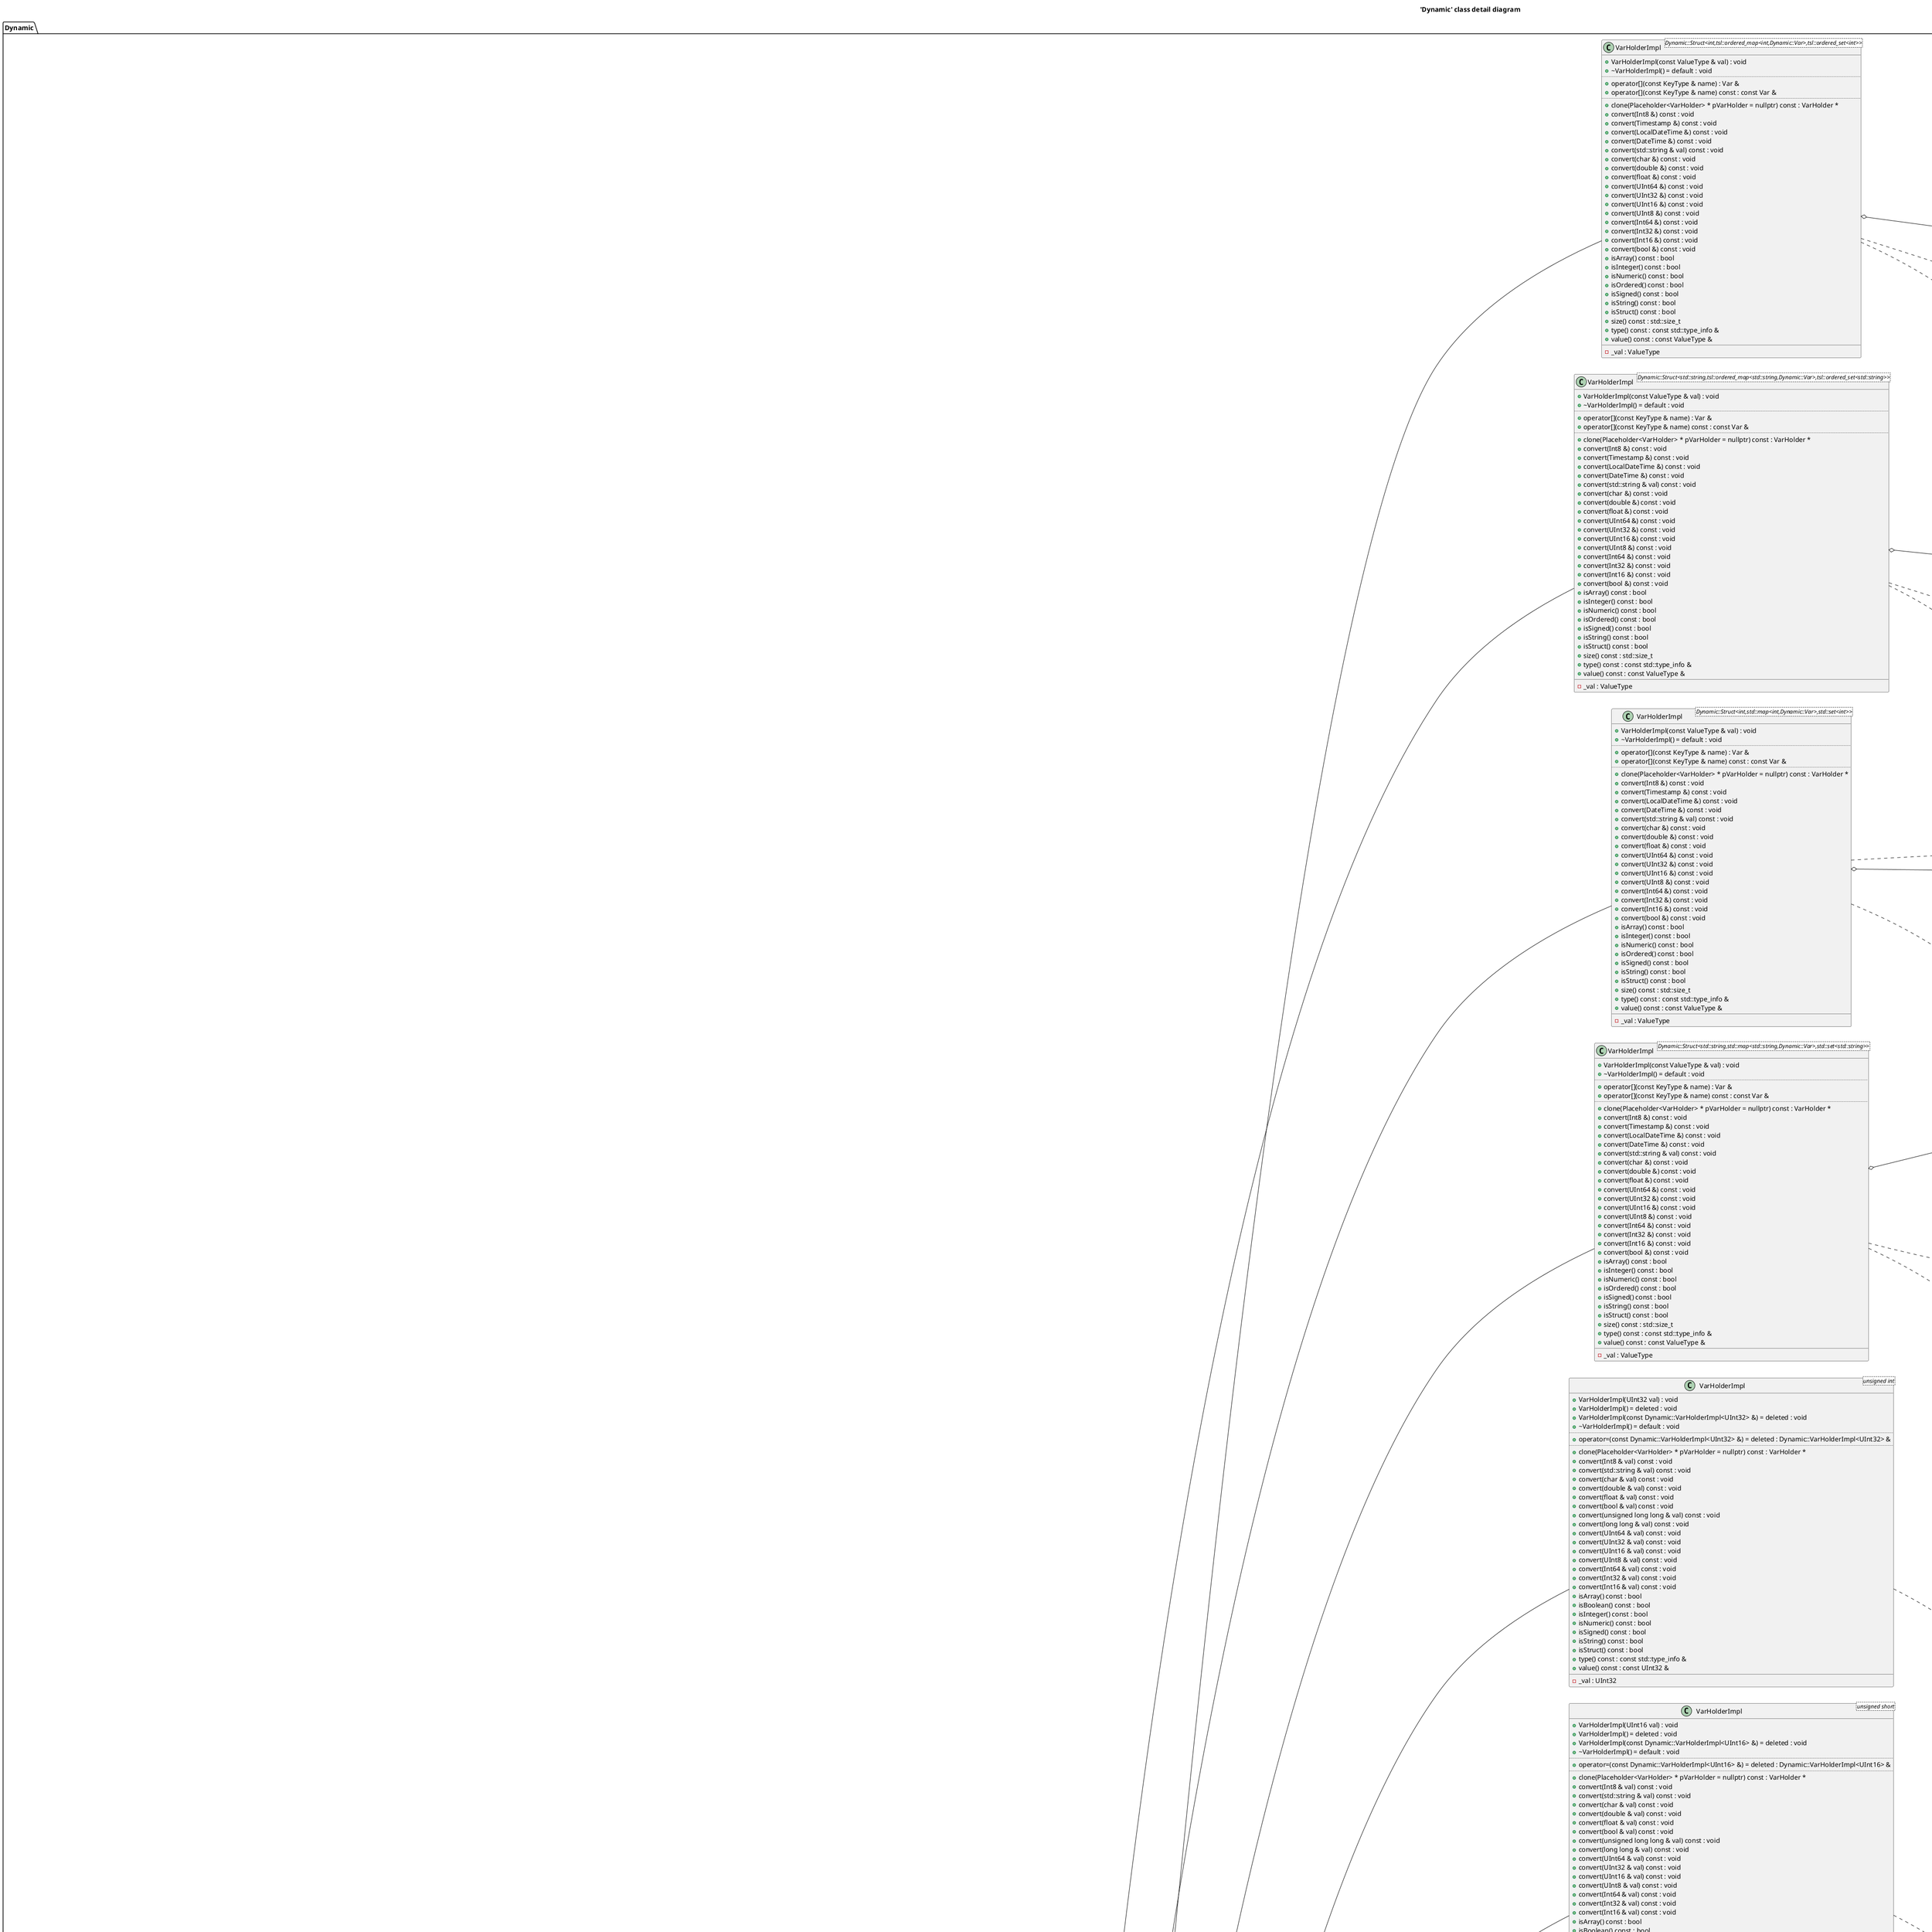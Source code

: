 @startuml
title 'Dynamic' class detail diagram
left to right direction
package [Dynamic] as C_0018250456975593344725 {
abstract "VarHolder" as C_0006560733041784049907
abstract C_0006560733041784049907 [[https://github.com/pocoproject/poco/blob/8d1aab0d2795ae394accebe313619b9605ef43be/Foundation/include/Poco/Dynamic/VarHolder.h#L117{VarHolder}]] {
#VarHolder() : void [[[https://github.com/pocoproject/poco/blob/8d1aab0d2795ae394accebe313619b9605ef43be/Foundation/include/Poco/Dynamic/VarHolder.h#L306{VarHolder}]]]
+~VarHolder() : void [[[https://github.com/pocoproject/poco/blob/8d1aab0d2795ae394accebe313619b9605ef43be/Foundation/include/Poco/Dynamic/VarHolder.h#L136{~VarHolder}]]]
..
{static} -checkLowerLimit<F,T,std::enable_if_t<std::is_floating_point_v<F>, _Bool>=true>(const F & from) : void
{static} -checkLowerLimit<F,T,std::enable_if_t<std::is_integral_v<F>, _Bool>=true>(const F & from) : void
{static} -checkUpperLimit<F,T,std::enable_if_t<std::is_integral_v<F>, _Bool>=true>(const F & from) : void
{static} -checkUpperLimit<F,T,std::enable_if_t<std::is_floating_point_v<F>, _Bool>=true>(const F & from) : void
{abstract} +clone(Placeholder<VarHolder> * pHolder = nullptr) const = 0 : VarHolder * [[[https://github.com/pocoproject/poco/blob/8d1aab0d2795ae394accebe313619b9605ef43be/Foundation/include/Poco/Dynamic/VarHolder.h#L139{clone}]]]
#cloneHolder<T>(Placeholder<VarHolder> * pVarHolder, const T & val) const : VarHolder *
+convert(UTF16String & val) const : void [[[https://github.com/pocoproject/poco/blob/8d1aab0d2795ae394accebe313619b9605ef43be/Foundation/include/Poco/Dynamic/VarHolder.h#L239{convert}]]]
+convert(std::string & val) const : void [[[https://github.com/pocoproject/poco/blob/8d1aab0d2795ae394accebe313619b9605ef43be/Foundation/include/Poco/Dynamic/VarHolder.h#L235{convert}]]]
+convert(char & val) const : void [[[https://github.com/pocoproject/poco/blob/8d1aab0d2795ae394accebe313619b9605ef43be/Foundation/include/Poco/Dynamic/VarHolder.h#L231{convert}]]]
+convert(double & val) const : void [[[https://github.com/pocoproject/poco/blob/8d1aab0d2795ae394accebe313619b9605ef43be/Foundation/include/Poco/Dynamic/VarHolder.h#L227{convert}]]]
+convert(float & val) const : void [[[https://github.com/pocoproject/poco/blob/8d1aab0d2795ae394accebe313619b9605ef43be/Foundation/include/Poco/Dynamic/VarHolder.h#L223{convert}]]]
+convert(bool & val) const : void [[[https://github.com/pocoproject/poco/blob/8d1aab0d2795ae394accebe313619b9605ef43be/Foundation/include/Poco/Dynamic/VarHolder.h#L219{convert}]]]
+convert(unsigned long long & val) const : void [[[https://github.com/pocoproject/poco/blob/8d1aab0d2795ae394accebe313619b9605ef43be/Foundation/include/Poco/Dynamic/VarHolder.h#L213{convert}]]]
+convert(long long & val) const : void [[[https://github.com/pocoproject/poco/blob/8d1aab0d2795ae394accebe313619b9605ef43be/Foundation/include/Poco/Dynamic/VarHolder.h#L209{convert}]]]
+convert(Timestamp & val) const : void [[[https://github.com/pocoproject/poco/blob/8d1aab0d2795ae394accebe313619b9605ef43be/Foundation/include/Poco/Dynamic/VarHolder.h#L191{convert}]]]
+convert(Int16 & val) const : void [[[https://github.com/pocoproject/poco/blob/8d1aab0d2795ae394accebe313619b9605ef43be/Foundation/include/Poco/Dynamic/VarHolder.h#L155{convert}]]]
+convert(Int8 & val) const : void [[[https://github.com/pocoproject/poco/blob/8d1aab0d2795ae394accebe313619b9605ef43be/Foundation/include/Poco/Dynamic/VarHolder.h#L151{convert}]]]
+convert(Int32 & val) const : void [[[https://github.com/pocoproject/poco/blob/8d1aab0d2795ae394accebe313619b9605ef43be/Foundation/include/Poco/Dynamic/VarHolder.h#L159{convert}]]]
+convert(Int64 & val) const : void [[[https://github.com/pocoproject/poco/blob/8d1aab0d2795ae394accebe313619b9605ef43be/Foundation/include/Poco/Dynamic/VarHolder.h#L163{convert}]]]
+convert(UInt8 & val) const : void [[[https://github.com/pocoproject/poco/blob/8d1aab0d2795ae394accebe313619b9605ef43be/Foundation/include/Poco/Dynamic/VarHolder.h#L167{convert}]]]
+convert(UUID & val) const : void [[[https://github.com/pocoproject/poco/blob/8d1aab0d2795ae394accebe313619b9605ef43be/Foundation/include/Poco/Dynamic/VarHolder.h#L195{convert}]]]
+convert(UInt16 & val) const : void [[[https://github.com/pocoproject/poco/blob/8d1aab0d2795ae394accebe313619b9605ef43be/Foundation/include/Poco/Dynamic/VarHolder.h#L171{convert}]]]
+convert(UInt32 & val) const : void [[[https://github.com/pocoproject/poco/blob/8d1aab0d2795ae394accebe313619b9605ef43be/Foundation/include/Poco/Dynamic/VarHolder.h#L175{convert}]]]
+convert(UInt64 & val) const : void [[[https://github.com/pocoproject/poco/blob/8d1aab0d2795ae394accebe313619b9605ef43be/Foundation/include/Poco/Dynamic/VarHolder.h#L179{convert}]]]
+convert(DateTime & val) const : void [[[https://github.com/pocoproject/poco/blob/8d1aab0d2795ae394accebe313619b9605ef43be/Foundation/include/Poco/Dynamic/VarHolder.h#L183{convert}]]]
+convert(LocalDateTime & val) const : void [[[https://github.com/pocoproject/poco/blob/8d1aab0d2795ae394accebe313619b9605ef43be/Foundation/include/Poco/Dynamic/VarHolder.h#L187{convert}]]]
{static} #convertSignedFloatToUnsigned<F,T,std::enable_if_t<std::is_floating_point_v<F>, _Bool>=true,std::enable_if_t<std::is_integral_v<T> && !std::is_signed_v<T>, T> *=nullptr>(const F & from, T & to) : void
{static} #convertSignedToUnsigned<F,T,std::enable_if_t<std::is_integral_v<F> && std::is_signed_v<F>, F> *=nullptr,std::enable_if_t<std::is_integral_v<T> && !std::is_signed_v<T>, T> *=nullptr>(const F & from, T & to) : void
{static} #convertToFP<F,T,std::enable_if_t<std::is_integral_v<F>, _Bool>=true,std::enable_if_t<std::is_floating_point_v<T>, _Bool>=true>(F & from, T & to) : void
#convertToSigned<F,T,std::enable_if_t<!std::is_signed_v<F> && std::is_signed_v<T> > *=nullptr>(const F & from, T & to) const : void
#convertToSigned<F,T,std::enable_if_t<std::is_signed_v<F> && std::is_signed_v<T> && (sizeof(F) > sizeof(T))> *=nullptr>(const F & from, T & to) const : void
#convertToSigned<F,T,std::enable_if_t<std::is_signed_v<F> && std::is_signed_v<T> && (sizeof(F) <= sizeof(T))> *=nullptr>(const F & from, T & to) const : void
{static} #convertToSmaller<F,T,std::enable_if_t<std::is_integral_v<F> && std::is_signed_v<T>, F> *=nullptr,std::enable_if_t<std::is_floating_point_v<T>, T> *=nullptr>(const F & from, T & to) : void
{static} #convertToSmaller<F,T,std::enable_if_t<(std::is_integral_v<F> && std::is_signed_v<F>) || std::is_floating_point_v<F>, F> *=nullptr,std::enable_if_t<(std::is_integral_v<T> && std::is_signed_v<T>) || std::is_floating_point_v<F>, T> *=nullptr>(const F & from, T & to) : void
{static} #convertToSmaller<F,T,std::enable_if_t<std::is_same_v<F, _Bool> > *=nullptr,std::enable_if_t<std::is_floating_point_v<T>, T> *=nullptr>(const F & from, T & to) : void
{static} #convertToSmallerUnsigned<F,T,std::enable_if_t<std::is_integral_v<F> && !std::is_signed_v<F>, F> *=nullptr,std::enable_if_t<(std::is_integral_v<T> && !std::is_signed_v<T>) || std::is_floating_point_v<T>, T> *=nullptr>(const F & from, T & to) : void
#convertToUnsigned<F,T,std::enable_if_t<!std::is_signed_v<F> && !std::is_signed_v<T> && (sizeof(F) <= sizeof(T))> *=nullptr>(const F & from, T & to) const : void
#convertToUnsigned<F,T,std::enable_if_t<!std::is_signed_v<F> && !std::is_signed_v<T> && (sizeof(F) > sizeof(T))> *=nullptr>(const F & from, T & to) const : void
#convertToUnsigned<F,T,std::enable_if_t<std::is_signed_v<F> && !std::is_signed_v<T> > *=nullptr>(const F & from, T & to) const : void
{static} #convertUnsignedToSigned<F,T,std::enable_if_t<std::is_integral_v<F> && !std::is_signed_v<F>, F> *=nullptr,std::enable_if_t<std::is_integral_v<T> && std::is_signed_v<T>, T> *=nullptr>(const F & from, T & to) : void
+isArray() const : bool [[[https://github.com/pocoproject/poco/blob/8d1aab0d2795ae394accebe313619b9605ef43be/Foundation/include/Poco/Dynamic/VarHolder.h#L243{isArray}]]]
+isBoolean() const : bool [[[https://github.com/pocoproject/poco/blob/8d1aab0d2795ae394accebe313619b9605ef43be/Foundation/include/Poco/Dynamic/VarHolder.h#L278{isBoolean}]]]
+isDate() const : bool [[[https://github.com/pocoproject/poco/blob/8d1aab0d2795ae394accebe313619b9605ef43be/Foundation/include/Poco/Dynamic/VarHolder.h#L286{isDate}]]]
+isDateTime() const : bool [[[https://github.com/pocoproject/poco/blob/8d1aab0d2795ae394accebe313619b9605ef43be/Foundation/include/Poco/Dynamic/VarHolder.h#L294{isDateTime}]]]
+isDeque() const : bool [[[https://github.com/pocoproject/poco/blob/8d1aab0d2795ae394accebe313619b9605ef43be/Foundation/include/Poco/Dynamic/VarHolder.h#L254{isDeque}]]]
+isInteger() const : bool [[[https://github.com/pocoproject/poco/blob/8d1aab0d2795ae394accebe313619b9605ef43be/Foundation/include/Poco/Dynamic/VarHolder.h#L266{isInteger}]]]
+isList() const : bool [[[https://github.com/pocoproject/poco/blob/8d1aab0d2795ae394accebe313619b9605ef43be/Foundation/include/Poco/Dynamic/VarHolder.h#L250{isList}]]]
+isNumeric() const : bool [[[https://github.com/pocoproject/poco/blob/8d1aab0d2795ae394accebe313619b9605ef43be/Foundation/include/Poco/Dynamic/VarHolder.h#L274{isNumeric}]]]
+isOrdered() const : bool [[[https://github.com/pocoproject/poco/blob/8d1aab0d2795ae394accebe313619b9605ef43be/Foundation/include/Poco/Dynamic/VarHolder.h#L262{isOrdered}]]]
{static} -isPrecisionLost<F,T,std::enable_if_t<std::is_integral_v<F>, _Bool>=true,std::enable_if_t<std::is_floating_point_v<T>, _Bool>=true>(const F & from) : _Bool
+isSigned() const : bool [[[https://github.com/pocoproject/poco/blob/8d1aab0d2795ae394accebe313619b9605ef43be/Foundation/include/Poco/Dynamic/VarHolder.h#L270{isSigned}]]]
+isString() const : bool [[[https://github.com/pocoproject/poco/blob/8d1aab0d2795ae394accebe313619b9605ef43be/Foundation/include/Poco/Dynamic/VarHolder.h#L282{isString}]]]
+isStruct() const : bool [[[https://github.com/pocoproject/poco/blob/8d1aab0d2795ae394accebe313619b9605ef43be/Foundation/include/Poco/Dynamic/VarHolder.h#L258{isStruct}]]]
+isTime() const : bool [[[https://github.com/pocoproject/poco/blob/8d1aab0d2795ae394accebe313619b9605ef43be/Foundation/include/Poco/Dynamic/VarHolder.h#L290{isTime}]]]
+isUUID() const : bool [[[https://github.com/pocoproject/poco/blob/8d1aab0d2795ae394accebe313619b9605ef43be/Foundation/include/Poco/Dynamic/VarHolder.h#L298{isUUID}]]]
+isVector() const : bool [[[https://github.com/pocoproject/poco/blob/8d1aab0d2795ae394accebe313619b9605ef43be/Foundation/include/Poco/Dynamic/VarHolder.h#L246{isVector}]]]
{static} -numTypeDigits<T,std::enable_if_t<std::is_floating_point_v<T>, _Bool>=true>() constexpr : int
{static} -numTypeDigits<T,std::enable_if_t<std::is_integral_v<T>, _Bool>=true>() constexpr : int
{static} -numValDigits<T,std::enable_if_t<std::is_floating_point_v<T>, _Bool>=true>(T value) constexpr : int
{static} -numValDigits<T,std::enable_if_t<std::is_integral_v<T>, _Bool>=true>(const T & value) constexpr : int
+size() const : std::size_t [[[https://github.com/pocoproject/poco/blob/8d1aab0d2795ae394accebe313619b9605ef43be/Foundation/include/Poco/Dynamic/VarHolder.h#L302{size}]]]
{abstract} +type() const = 0 : const std::type_info & [[[https://github.com/pocoproject/poco/blob/8d1aab0d2795ae394accebe313619b9605ef43be/Foundation/include/Poco/Dynamic/VarHolder.h#L147{type}]]]
__
}
class "VarHolderImpl<T>" as C_0008902936726276553299
class C_0008902936726276553299 [[https://github.com/pocoproject/poco/blob/8d1aab0d2795ae394accebe313619b9605ef43be/Foundation/include/Poco/Dynamic/VarHolder.h#L792{VarHolderImpl}]] {
+VarHolderImpl(const T & val) : void [[[https://github.com/pocoproject/poco/blob/8d1aab0d2795ae394accebe313619b9605ef43be/Foundation/include/Poco/Dynamic/VarHolder.h#L813{VarHolderImpl}]]]
+VarHolderImpl() = deleted : void [[[https://github.com/pocoproject/poco/blob/8d1aab0d2795ae394accebe313619b9605ef43be/Foundation/include/Poco/Dynamic/VarHolder.h#L819{VarHolderImpl}]]]
+VarHolderImpl(const VarHolderImpl<T> &) = deleted : void [[[https://github.com/pocoproject/poco/blob/8d1aab0d2795ae394accebe313619b9605ef43be/Foundation/include/Poco/Dynamic/VarHolder.h#L820{VarHolderImpl}]]]
+~VarHolderImpl() = default : void [[[https://github.com/pocoproject/poco/blob/8d1aab0d2795ae394accebe313619b9605ef43be/Foundation/include/Poco/Dynamic/VarHolder.h#L817{~VarHolderImpl}]]]
..
+operator=(const VarHolderImpl<T> &) = deleted : VarHolderImpl<T> & [[[https://github.com/pocoproject/poco/blob/8d1aab0d2795ae394accebe313619b9605ef43be/Foundation/include/Poco/Dynamic/VarHolder.h#L821{operator=}]]]
..
+clone(Placeholder<VarHolder> * pVarHolder = nullptr) const : VarHolder * [[[https://github.com/pocoproject/poco/blob/8d1aab0d2795ae394accebe313619b9605ef43be/Foundation/include/Poco/Dynamic/VarHolder.h#L1109{clone}]]]
+convert(Int8 & val) const : void [[[https://github.com/pocoproject/poco/blob/8d1aab0d2795ae394accebe313619b9605ef43be/Foundation/include/Poco/Dynamic/VarHolder.h#L828{convert}]]]
+convert(UTF16String & val) const : void [[[https://github.com/pocoproject/poco/blob/8d1aab0d2795ae394accebe313619b9605ef43be/Foundation/include/Poco/Dynamic/VarHolder.h#L1012{convert}]]]
+convert(std::string & val) const : void [[[https://github.com/pocoproject/poco/blob/8d1aab0d2795ae394accebe313619b9605ef43be/Foundation/include/Poco/Dynamic/VarHolder.h#L1000{convert}]]]
+convert(char & val) const : void [[[https://github.com/pocoproject/poco/blob/8d1aab0d2795ae394accebe313619b9605ef43be/Foundation/include/Poco/Dynamic/VarHolder.h#L988{convert}]]]
+convert(double & val) const : void [[[https://github.com/pocoproject/poco/blob/8d1aab0d2795ae394accebe313619b9605ef43be/Foundation/include/Poco/Dynamic/VarHolder.h#L976{convert}]]]
+convert(float & val) const : void [[[https://github.com/pocoproject/poco/blob/8d1aab0d2795ae394accebe313619b9605ef43be/Foundation/include/Poco/Dynamic/VarHolder.h#L964{convert}]]]
+convert(bool & val) const : void [[[https://github.com/pocoproject/poco/blob/8d1aab0d2795ae394accebe313619b9605ef43be/Foundation/include/Poco/Dynamic/VarHolder.h#L952{convert}]]]
+convert(unsigned long long & val) const : void [[[https://github.com/pocoproject/poco/blob/8d1aab0d2795ae394accebe313619b9605ef43be/Foundation/include/Poco/Dynamic/VarHolder.h#L938{convert}]]]
+convert(UInt64 & val) const : void [[[https://github.com/pocoproject/poco/blob/8d1aab0d2795ae394accebe313619b9605ef43be/Foundation/include/Poco/Dynamic/VarHolder.h#L912{convert}]]]
+convert(UInt32 & val) const : void [[[https://github.com/pocoproject/poco/blob/8d1aab0d2795ae394accebe313619b9605ef43be/Foundation/include/Poco/Dynamic/VarHolder.h#L900{convert}]]]
+convert(UInt16 & val) const : void [[[https://github.com/pocoproject/poco/blob/8d1aab0d2795ae394accebe313619b9605ef43be/Foundation/include/Poco/Dynamic/VarHolder.h#L888{convert}]]]
+convert(UInt8 & val) const : void [[[https://github.com/pocoproject/poco/blob/8d1aab0d2795ae394accebe313619b9605ef43be/Foundation/include/Poco/Dynamic/VarHolder.h#L876{convert}]]]
+convert(Int64 & val) const : void [[[https://github.com/pocoproject/poco/blob/8d1aab0d2795ae394accebe313619b9605ef43be/Foundation/include/Poco/Dynamic/VarHolder.h#L864{convert}]]]
+convert(Int32 & val) const : void [[[https://github.com/pocoproject/poco/blob/8d1aab0d2795ae394accebe313619b9605ef43be/Foundation/include/Poco/Dynamic/VarHolder.h#L852{convert}]]]
+convert(Int16 & val) const : void [[[https://github.com/pocoproject/poco/blob/8d1aab0d2795ae394accebe313619b9605ef43be/Foundation/include/Poco/Dynamic/VarHolder.h#L840{convert}]]]
+convert(long long & val) const : void [[[https://github.com/pocoproject/poco/blob/8d1aab0d2795ae394accebe313619b9605ef43be/Foundation/include/Poco/Dynamic/VarHolder.h#L926{convert}]]]
+isArray() const : bool [[[https://github.com/pocoproject/poco/blob/8d1aab0d2795ae394accebe313619b9605ef43be/Foundation/include/Poco/Dynamic/VarHolder.h#L1025{isArray}]]]
+isBoolean() const : bool [[[https://github.com/pocoproject/poco/blob/8d1aab0d2795ae394accebe313619b9605ef43be/Foundation/include/Poco/Dynamic/VarHolder.h#L1085{isBoolean}]]]
+isInteger() const : bool [[[https://github.com/pocoproject/poco/blob/8d1aab0d2795ae394accebe313619b9605ef43be/Foundation/include/Poco/Dynamic/VarHolder.h#L1049{isInteger}]]]
+isNumeric() const : bool [[[https://github.com/pocoproject/poco/blob/8d1aab0d2795ae394accebe313619b9605ef43be/Foundation/include/Poco/Dynamic/VarHolder.h#L1073{isNumeric}]]]
+isSigned() const : bool [[[https://github.com/pocoproject/poco/blob/8d1aab0d2795ae394accebe313619b9605ef43be/Foundation/include/Poco/Dynamic/VarHolder.h#L1061{isSigned}]]]
+isString() const : bool [[[https://github.com/pocoproject/poco/blob/8d1aab0d2795ae394accebe313619b9605ef43be/Foundation/include/Poco/Dynamic/VarHolder.h#L1097{isString}]]]
+isStruct() const : bool [[[https://github.com/pocoproject/poco/blob/8d1aab0d2795ae394accebe313619b9605ef43be/Foundation/include/Poco/Dynamic/VarHolder.h#L1037{isStruct}]]]
+type() const : const std::type_info & [[[https://github.com/pocoproject/poco/blob/8d1aab0d2795ae394accebe313619b9605ef43be/Foundation/include/Poco/Dynamic/VarHolder.h#L823{type}]]]
+value() const : const T & [[[https://github.com/pocoproject/poco/blob/8d1aab0d2795ae394accebe313619b9605ef43be/Foundation/include/Poco/Dynamic/VarHolder.h#L1114{value}]]]
__
-_val : T [[[https://github.com/pocoproject/poco/blob/8d1aab0d2795ae394accebe313619b9605ef43be/Foundation/include/Poco/Dynamic/VarHolder.h#L1120{_val}]]]
}
class "VarHolderImpl<signed char>" as C_0017193326596675876531
class C_0017193326596675876531 [[https://github.com/pocoproject/poco/blob/8d1aab0d2795ae394accebe313619b9605ef43be/Foundation/include/Poco/Dynamic/VarHolder.h#L1125{VarHolderImpl}]] {
+VarHolderImpl(Int8 val) : void [[[https://github.com/pocoproject/poco/blob/8d1aab0d2795ae394accebe313619b9605ef43be/Foundation/include/Poco/Dynamic/VarHolder.h#L1128{VarHolderImpl}]]]
+VarHolderImpl() = deleted : void [[[https://github.com/pocoproject/poco/blob/8d1aab0d2795ae394accebe313619b9605ef43be/Foundation/include/Poco/Dynamic/VarHolder.h#L1134{VarHolderImpl}]]]
+VarHolderImpl(const Dynamic::VarHolderImpl<Int8> &) = deleted : void [[[https://github.com/pocoproject/poco/blob/8d1aab0d2795ae394accebe313619b9605ef43be/Foundation/include/Poco/Dynamic/VarHolder.h#L1135{VarHolderImpl}]]]
+~VarHolderImpl() = default : void [[[https://github.com/pocoproject/poco/blob/8d1aab0d2795ae394accebe313619b9605ef43be/Foundation/include/Poco/Dynamic/VarHolder.h#L1132{~VarHolderImpl}]]]
..
+operator=(const Dynamic::VarHolderImpl<Int8> &) = deleted : Dynamic::VarHolderImpl<Int8> & [[[https://github.com/pocoproject/poco/blob/8d1aab0d2795ae394accebe313619b9605ef43be/Foundation/include/Poco/Dynamic/VarHolder.h#L1136{operator=}]]]
..
+clone(Placeholder<VarHolder> * pVarHolder = nullptr) const : VarHolder * [[[https://github.com/pocoproject/poco/blob/8d1aab0d2795ae394accebe313619b9605ef43be/Foundation/include/Poco/Dynamic/VarHolder.h#L1228{clone}]]]
+convert(Int8 & val) const : void [[[https://github.com/pocoproject/poco/blob/8d1aab0d2795ae394accebe313619b9605ef43be/Foundation/include/Poco/Dynamic/VarHolder.h#L1143{convert}]]]
+convert(UTF16String & val) const : void [[[https://github.com/pocoproject/poco/blob/8d1aab0d2795ae394accebe313619b9605ef43be/Foundation/include/Poco/Dynamic/VarHolder.h#L1222{convert}]]]
+convert(std::string & val) const : void [[[https://github.com/pocoproject/poco/blob/8d1aab0d2795ae394accebe313619b9605ef43be/Foundation/include/Poco/Dynamic/VarHolder.h#L1217{convert}]]]
+convert(char & val) const : void [[[https://github.com/pocoproject/poco/blob/8d1aab0d2795ae394accebe313619b9605ef43be/Foundation/include/Poco/Dynamic/VarHolder.h#L1212{convert}]]]
+convert(double & val) const : void [[[https://github.com/pocoproject/poco/blob/8d1aab0d2795ae394accebe313619b9605ef43be/Foundation/include/Poco/Dynamic/VarHolder.h#L1207{convert}]]]
+convert(float & val) const : void [[[https://github.com/pocoproject/poco/blob/8d1aab0d2795ae394accebe313619b9605ef43be/Foundation/include/Poco/Dynamic/VarHolder.h#L1202{convert}]]]
+convert(bool & val) const : void [[[https://github.com/pocoproject/poco/blob/8d1aab0d2795ae394accebe313619b9605ef43be/Foundation/include/Poco/Dynamic/VarHolder.h#L1197{convert}]]]
+convert(unsigned long long & val) const : void [[[https://github.com/pocoproject/poco/blob/8d1aab0d2795ae394accebe313619b9605ef43be/Foundation/include/Poco/Dynamic/VarHolder.h#L1190{convert}]]]
+convert(UInt64 & val) const : void [[[https://github.com/pocoproject/poco/blob/8d1aab0d2795ae394accebe313619b9605ef43be/Foundation/include/Poco/Dynamic/VarHolder.h#L1178{convert}]]]
+convert(UInt32 & val) const : void [[[https://github.com/pocoproject/poco/blob/8d1aab0d2795ae394accebe313619b9605ef43be/Foundation/include/Poco/Dynamic/VarHolder.h#L1173{convert}]]]
+convert(UInt16 & val) const : void [[[https://github.com/pocoproject/poco/blob/8d1aab0d2795ae394accebe313619b9605ef43be/Foundation/include/Poco/Dynamic/VarHolder.h#L1168{convert}]]]
+convert(UInt8 & val) const : void [[[https://github.com/pocoproject/poco/blob/8d1aab0d2795ae394accebe313619b9605ef43be/Foundation/include/Poco/Dynamic/VarHolder.h#L1163{convert}]]]
+convert(Int64 & val) const : void [[[https://github.com/pocoproject/poco/blob/8d1aab0d2795ae394accebe313619b9605ef43be/Foundation/include/Poco/Dynamic/VarHolder.h#L1158{convert}]]]
+convert(Int32 & val) const : void [[[https://github.com/pocoproject/poco/blob/8d1aab0d2795ae394accebe313619b9605ef43be/Foundation/include/Poco/Dynamic/VarHolder.h#L1153{convert}]]]
+convert(Int16 & val) const : void [[[https://github.com/pocoproject/poco/blob/8d1aab0d2795ae394accebe313619b9605ef43be/Foundation/include/Poco/Dynamic/VarHolder.h#L1148{convert}]]]
+convert(long long & val) const : void [[[https://github.com/pocoproject/poco/blob/8d1aab0d2795ae394accebe313619b9605ef43be/Foundation/include/Poco/Dynamic/VarHolder.h#L1185{convert}]]]
+isArray() const : bool [[[https://github.com/pocoproject/poco/blob/8d1aab0d2795ae394accebe313619b9605ef43be/Foundation/include/Poco/Dynamic/VarHolder.h#L1238{isArray}]]]
+isBoolean() const : bool [[[https://github.com/pocoproject/poco/blob/8d1aab0d2795ae394accebe313619b9605ef43be/Foundation/include/Poco/Dynamic/VarHolder.h#L1263{isBoolean}]]]
+isInteger() const : bool [[[https://github.com/pocoproject/poco/blob/8d1aab0d2795ae394accebe313619b9605ef43be/Foundation/include/Poco/Dynamic/VarHolder.h#L1248{isInteger}]]]
+isNumeric() const : bool [[[https://github.com/pocoproject/poco/blob/8d1aab0d2795ae394accebe313619b9605ef43be/Foundation/include/Poco/Dynamic/VarHolder.h#L1258{isNumeric}]]]
+isSigned() const : bool [[[https://github.com/pocoproject/poco/blob/8d1aab0d2795ae394accebe313619b9605ef43be/Foundation/include/Poco/Dynamic/VarHolder.h#L1253{isSigned}]]]
+isString() const : bool [[[https://github.com/pocoproject/poco/blob/8d1aab0d2795ae394accebe313619b9605ef43be/Foundation/include/Poco/Dynamic/VarHolder.h#L1268{isString}]]]
+isStruct() const : bool [[[https://github.com/pocoproject/poco/blob/8d1aab0d2795ae394accebe313619b9605ef43be/Foundation/include/Poco/Dynamic/VarHolder.h#L1243{isStruct}]]]
+type() const : const std::type_info & [[[https://github.com/pocoproject/poco/blob/8d1aab0d2795ae394accebe313619b9605ef43be/Foundation/include/Poco/Dynamic/VarHolder.h#L1138{type}]]]
+value() const : const Int8 & [[[https://github.com/pocoproject/poco/blob/8d1aab0d2795ae394accebe313619b9605ef43be/Foundation/include/Poco/Dynamic/VarHolder.h#L1233{value}]]]
__
-_val : Int8 [[[https://github.com/pocoproject/poco/blob/8d1aab0d2795ae394accebe313619b9605ef43be/Foundation/include/Poco/Dynamic/VarHolder.h#L1274{_val}]]]
}
class "VarHolderImpl<short>" as C_0001590464749032019147
class C_0001590464749032019147 [[https://github.com/pocoproject/poco/blob/8d1aab0d2795ae394accebe313619b9605ef43be/Foundation/include/Poco/Dynamic/VarHolder.h#L1279{VarHolderImpl}]] {
+VarHolderImpl(Int16 val) : void [[[https://github.com/pocoproject/poco/blob/8d1aab0d2795ae394accebe313619b9605ef43be/Foundation/include/Poco/Dynamic/VarHolder.h#L1282{VarHolderImpl}]]]
+VarHolderImpl() = deleted : void [[[https://github.com/pocoproject/poco/blob/8d1aab0d2795ae394accebe313619b9605ef43be/Foundation/include/Poco/Dynamic/VarHolder.h#L1288{VarHolderImpl}]]]
+VarHolderImpl(const Dynamic::VarHolderImpl<Int16> &) = deleted : void [[[https://github.com/pocoproject/poco/blob/8d1aab0d2795ae394accebe313619b9605ef43be/Foundation/include/Poco/Dynamic/VarHolder.h#L1289{VarHolderImpl}]]]
+~VarHolderImpl() = default : void [[[https://github.com/pocoproject/poco/blob/8d1aab0d2795ae394accebe313619b9605ef43be/Foundation/include/Poco/Dynamic/VarHolder.h#L1286{~VarHolderImpl}]]]
..
+operator=(const Dynamic::VarHolderImpl<Int16> &) = deleted : Dynamic::VarHolderImpl<Int16> & [[[https://github.com/pocoproject/poco/blob/8d1aab0d2795ae394accebe313619b9605ef43be/Foundation/include/Poco/Dynamic/VarHolder.h#L1290{operator=}]]]
..
+clone(Placeholder<VarHolder> * pVarHolder = nullptr) const : VarHolder * [[[https://github.com/pocoproject/poco/blob/8d1aab0d2795ae394accebe313619b9605ef43be/Foundation/include/Poco/Dynamic/VarHolder.h#L1384{clone}]]]
+convert(Int8 & val) const : void [[[https://github.com/pocoproject/poco/blob/8d1aab0d2795ae394accebe313619b9605ef43be/Foundation/include/Poco/Dynamic/VarHolder.h#L1297{convert}]]]
+convert(UTF16String & val) const : void [[[https://github.com/pocoproject/poco/blob/8d1aab0d2795ae394accebe313619b9605ef43be/Foundation/include/Poco/Dynamic/VarHolder.h#L1378{convert}]]]
+convert(std::string & val) const : void [[[https://github.com/pocoproject/poco/blob/8d1aab0d2795ae394accebe313619b9605ef43be/Foundation/include/Poco/Dynamic/VarHolder.h#L1373{convert}]]]
+convert(char & val) const : void [[[https://github.com/pocoproject/poco/blob/8d1aab0d2795ae394accebe313619b9605ef43be/Foundation/include/Poco/Dynamic/VarHolder.h#L1366{convert}]]]
+convert(double & val) const : void [[[https://github.com/pocoproject/poco/blob/8d1aab0d2795ae394accebe313619b9605ef43be/Foundation/include/Poco/Dynamic/VarHolder.h#L1361{convert}]]]
+convert(float & val) const : void [[[https://github.com/pocoproject/poco/blob/8d1aab0d2795ae394accebe313619b9605ef43be/Foundation/include/Poco/Dynamic/VarHolder.h#L1356{convert}]]]
+convert(bool & val) const : void [[[https://github.com/pocoproject/poco/blob/8d1aab0d2795ae394accebe313619b9605ef43be/Foundation/include/Poco/Dynamic/VarHolder.h#L1351{convert}]]]
+convert(unsigned long long & val) const : void [[[https://github.com/pocoproject/poco/blob/8d1aab0d2795ae394accebe313619b9605ef43be/Foundation/include/Poco/Dynamic/VarHolder.h#L1344{convert}]]]
+convert(long long & val) const : void [[[https://github.com/pocoproject/poco/blob/8d1aab0d2795ae394accebe313619b9605ef43be/Foundation/include/Poco/Dynamic/VarHolder.h#L1339{convert}]]]
+convert(UInt64 & val) const : void [[[https://github.com/pocoproject/poco/blob/8d1aab0d2795ae394accebe313619b9605ef43be/Foundation/include/Poco/Dynamic/VarHolder.h#L1332{convert}]]]
+convert(UInt32 & val) const : void [[[https://github.com/pocoproject/poco/blob/8d1aab0d2795ae394accebe313619b9605ef43be/Foundation/include/Poco/Dynamic/VarHolder.h#L1327{convert}]]]
+convert(UInt16 & val) const : void [[[https://github.com/pocoproject/poco/blob/8d1aab0d2795ae394accebe313619b9605ef43be/Foundation/include/Poco/Dynamic/VarHolder.h#L1322{convert}]]]
+convert(UInt8 & val) const : void [[[https://github.com/pocoproject/poco/blob/8d1aab0d2795ae394accebe313619b9605ef43be/Foundation/include/Poco/Dynamic/VarHolder.h#L1317{convert}]]]
+convert(Int64 & val) const : void [[[https://github.com/pocoproject/poco/blob/8d1aab0d2795ae394accebe313619b9605ef43be/Foundation/include/Poco/Dynamic/VarHolder.h#L1312{convert}]]]
+convert(Int32 & val) const : void [[[https://github.com/pocoproject/poco/blob/8d1aab0d2795ae394accebe313619b9605ef43be/Foundation/include/Poco/Dynamic/VarHolder.h#L1307{convert}]]]
+convert(Int16 & val) const : void [[[https://github.com/pocoproject/poco/blob/8d1aab0d2795ae394accebe313619b9605ef43be/Foundation/include/Poco/Dynamic/VarHolder.h#L1302{convert}]]]
+isArray() const : bool [[[https://github.com/pocoproject/poco/blob/8d1aab0d2795ae394accebe313619b9605ef43be/Foundation/include/Poco/Dynamic/VarHolder.h#L1394{isArray}]]]
+isInteger() const : bool [[[https://github.com/pocoproject/poco/blob/8d1aab0d2795ae394accebe313619b9605ef43be/Foundation/include/Poco/Dynamic/VarHolder.h#L1404{isInteger}]]]
+isNumeric() const : bool [[[https://github.com/pocoproject/poco/blob/8d1aab0d2795ae394accebe313619b9605ef43be/Foundation/include/Poco/Dynamic/VarHolder.h#L1414{isNumeric}]]]
+isSigned() const : bool [[[https://github.com/pocoproject/poco/blob/8d1aab0d2795ae394accebe313619b9605ef43be/Foundation/include/Poco/Dynamic/VarHolder.h#L1409{isSigned}]]]
+isString() const : bool [[[https://github.com/pocoproject/poco/blob/8d1aab0d2795ae394accebe313619b9605ef43be/Foundation/include/Poco/Dynamic/VarHolder.h#L1419{isString}]]]
+isStruct() const : bool [[[https://github.com/pocoproject/poco/blob/8d1aab0d2795ae394accebe313619b9605ef43be/Foundation/include/Poco/Dynamic/VarHolder.h#L1399{isStruct}]]]
+type() const : const std::type_info & [[[https://github.com/pocoproject/poco/blob/8d1aab0d2795ae394accebe313619b9605ef43be/Foundation/include/Poco/Dynamic/VarHolder.h#L1292{type}]]]
+value() const : const Int16 & [[[https://github.com/pocoproject/poco/blob/8d1aab0d2795ae394accebe313619b9605ef43be/Foundation/include/Poco/Dynamic/VarHolder.h#L1389{value}]]]
__
-_val : Int16 [[[https://github.com/pocoproject/poco/blob/8d1aab0d2795ae394accebe313619b9605ef43be/Foundation/include/Poco/Dynamic/VarHolder.h#L1425{_val}]]]
}
class "VarHolderImpl<int>" as C_0007814147618587503868
class C_0007814147618587503868 [[https://github.com/pocoproject/poco/blob/8d1aab0d2795ae394accebe313619b9605ef43be/Foundation/include/Poco/Dynamic/VarHolder.h#L1430{VarHolderImpl}]] {
+VarHolderImpl(Int32 val) : void [[[https://github.com/pocoproject/poco/blob/8d1aab0d2795ae394accebe313619b9605ef43be/Foundation/include/Poco/Dynamic/VarHolder.h#L1433{VarHolderImpl}]]]
+VarHolderImpl() = deleted : void [[[https://github.com/pocoproject/poco/blob/8d1aab0d2795ae394accebe313619b9605ef43be/Foundation/include/Poco/Dynamic/VarHolder.h#L1439{VarHolderImpl}]]]
+VarHolderImpl(const Dynamic::VarHolderImpl<Int32> &) = deleted : void [[[https://github.com/pocoproject/poco/blob/8d1aab0d2795ae394accebe313619b9605ef43be/Foundation/include/Poco/Dynamic/VarHolder.h#L1440{VarHolderImpl}]]]
+~VarHolderImpl() = default : void [[[https://github.com/pocoproject/poco/blob/8d1aab0d2795ae394accebe313619b9605ef43be/Foundation/include/Poco/Dynamic/VarHolder.h#L1437{~VarHolderImpl}]]]
..
+operator=(const Dynamic::VarHolderImpl<Int32> &) = deleted : Dynamic::VarHolderImpl<Int32> & [[[https://github.com/pocoproject/poco/blob/8d1aab0d2795ae394accebe313619b9605ef43be/Foundation/include/Poco/Dynamic/VarHolder.h#L1441{operator=}]]]
..
+clone(Placeholder<VarHolder> * pVarHolder = nullptr) const : VarHolder * [[[https://github.com/pocoproject/poco/blob/8d1aab0d2795ae394accebe313619b9605ef43be/Foundation/include/Poco/Dynamic/VarHolder.h#L1529{clone}]]]
+convert(Int8 & val) const : void [[[https://github.com/pocoproject/poco/blob/8d1aab0d2795ae394accebe313619b9605ef43be/Foundation/include/Poco/Dynamic/VarHolder.h#L1448{convert}]]]
+convert(std::string & val) const : void [[[https://github.com/pocoproject/poco/blob/8d1aab0d2795ae394accebe313619b9605ef43be/Foundation/include/Poco/Dynamic/VarHolder.h#L1524{convert}]]]
+convert(char & val) const : void [[[https://github.com/pocoproject/poco/blob/8d1aab0d2795ae394accebe313619b9605ef43be/Foundation/include/Poco/Dynamic/VarHolder.h#L1517{convert}]]]
+convert(double & val) const : void [[[https://github.com/pocoproject/poco/blob/8d1aab0d2795ae394accebe313619b9605ef43be/Foundation/include/Poco/Dynamic/VarHolder.h#L1512{convert}]]]
+convert(float & val) const : void [[[https://github.com/pocoproject/poco/blob/8d1aab0d2795ae394accebe313619b9605ef43be/Foundation/include/Poco/Dynamic/VarHolder.h#L1507{convert}]]]
+convert(bool & val) const : void [[[https://github.com/pocoproject/poco/blob/8d1aab0d2795ae394accebe313619b9605ef43be/Foundation/include/Poco/Dynamic/VarHolder.h#L1502{convert}]]]
+convert(unsigned long long & val) const : void [[[https://github.com/pocoproject/poco/blob/8d1aab0d2795ae394accebe313619b9605ef43be/Foundation/include/Poco/Dynamic/VarHolder.h#L1495{convert}]]]
+convert(long long & val) const : void [[[https://github.com/pocoproject/poco/blob/8d1aab0d2795ae394accebe313619b9605ef43be/Foundation/include/Poco/Dynamic/VarHolder.h#L1490{convert}]]]
+convert(UInt64 & val) const : void [[[https://github.com/pocoproject/poco/blob/8d1aab0d2795ae394accebe313619b9605ef43be/Foundation/include/Poco/Dynamic/VarHolder.h#L1483{convert}]]]
+convert(UInt32 & val) const : void [[[https://github.com/pocoproject/poco/blob/8d1aab0d2795ae394accebe313619b9605ef43be/Foundation/include/Poco/Dynamic/VarHolder.h#L1478{convert}]]]
+convert(UInt16 & val) const : void [[[https://github.com/pocoproject/poco/blob/8d1aab0d2795ae394accebe313619b9605ef43be/Foundation/include/Poco/Dynamic/VarHolder.h#L1473{convert}]]]
+convert(UInt8 & val) const : void [[[https://github.com/pocoproject/poco/blob/8d1aab0d2795ae394accebe313619b9605ef43be/Foundation/include/Poco/Dynamic/VarHolder.h#L1468{convert}]]]
+convert(Int64 & val) const : void [[[https://github.com/pocoproject/poco/blob/8d1aab0d2795ae394accebe313619b9605ef43be/Foundation/include/Poco/Dynamic/VarHolder.h#L1463{convert}]]]
+convert(Int32 & val) const : void [[[https://github.com/pocoproject/poco/blob/8d1aab0d2795ae394accebe313619b9605ef43be/Foundation/include/Poco/Dynamic/VarHolder.h#L1458{convert}]]]
+convert(Int16 & val) const : void [[[https://github.com/pocoproject/poco/blob/8d1aab0d2795ae394accebe313619b9605ef43be/Foundation/include/Poco/Dynamic/VarHolder.h#L1453{convert}]]]
+isArray() const : bool [[[https://github.com/pocoproject/poco/blob/8d1aab0d2795ae394accebe313619b9605ef43be/Foundation/include/Poco/Dynamic/VarHolder.h#L1539{isArray}]]]
+isBoolean() const : bool [[[https://github.com/pocoproject/poco/blob/8d1aab0d2795ae394accebe313619b9605ef43be/Foundation/include/Poco/Dynamic/VarHolder.h#L1564{isBoolean}]]]
+isInteger() const : bool [[[https://github.com/pocoproject/poco/blob/8d1aab0d2795ae394accebe313619b9605ef43be/Foundation/include/Poco/Dynamic/VarHolder.h#L1549{isInteger}]]]
+isNumeric() const : bool [[[https://github.com/pocoproject/poco/blob/8d1aab0d2795ae394accebe313619b9605ef43be/Foundation/include/Poco/Dynamic/VarHolder.h#L1559{isNumeric}]]]
+isSigned() const : bool [[[https://github.com/pocoproject/poco/blob/8d1aab0d2795ae394accebe313619b9605ef43be/Foundation/include/Poco/Dynamic/VarHolder.h#L1554{isSigned}]]]
+isString() const : bool [[[https://github.com/pocoproject/poco/blob/8d1aab0d2795ae394accebe313619b9605ef43be/Foundation/include/Poco/Dynamic/VarHolder.h#L1569{isString}]]]
+isStruct() const : bool [[[https://github.com/pocoproject/poco/blob/8d1aab0d2795ae394accebe313619b9605ef43be/Foundation/include/Poco/Dynamic/VarHolder.h#L1544{isStruct}]]]
+type() const : const std::type_info & [[[https://github.com/pocoproject/poco/blob/8d1aab0d2795ae394accebe313619b9605ef43be/Foundation/include/Poco/Dynamic/VarHolder.h#L1443{type}]]]
+value() const : const Int32 & [[[https://github.com/pocoproject/poco/blob/8d1aab0d2795ae394accebe313619b9605ef43be/Foundation/include/Poco/Dynamic/VarHolder.h#L1534{value}]]]
__
-_val : Int32 [[[https://github.com/pocoproject/poco/blob/8d1aab0d2795ae394accebe313619b9605ef43be/Foundation/include/Poco/Dynamic/VarHolder.h#L1575{_val}]]]
}
class "VarHolderImpl<long>" as C_0014435452943192339411
class C_0014435452943192339411 [[https://github.com/pocoproject/poco/blob/8d1aab0d2795ae394accebe313619b9605ef43be/Foundation/include/Poco/Dynamic/VarHolder.h#L1580{VarHolderImpl}]] {
+VarHolderImpl(Int64 val) : void [[[https://github.com/pocoproject/poco/blob/8d1aab0d2795ae394accebe313619b9605ef43be/Foundation/include/Poco/Dynamic/VarHolder.h#L1583{VarHolderImpl}]]]
+VarHolderImpl() = deleted : void [[[https://github.com/pocoproject/poco/blob/8d1aab0d2795ae394accebe313619b9605ef43be/Foundation/include/Poco/Dynamic/VarHolder.h#L1589{VarHolderImpl}]]]
+VarHolderImpl(const Dynamic::VarHolderImpl<Int64> &) = deleted : void [[[https://github.com/pocoproject/poco/blob/8d1aab0d2795ae394accebe313619b9605ef43be/Foundation/include/Poco/Dynamic/VarHolder.h#L1590{VarHolderImpl}]]]
+~VarHolderImpl() = default : void [[[https://github.com/pocoproject/poco/blob/8d1aab0d2795ae394accebe313619b9605ef43be/Foundation/include/Poco/Dynamic/VarHolder.h#L1587{~VarHolderImpl}]]]
..
+operator=(const Dynamic::VarHolderImpl<Int64> &) = deleted : Dynamic::VarHolderImpl<Int64> & [[[https://github.com/pocoproject/poco/blob/8d1aab0d2795ae394accebe313619b9605ef43be/Foundation/include/Poco/Dynamic/VarHolder.h#L1591{operator=}]]]
..
+clone(Placeholder<VarHolder> * pVarHolder = nullptr) const : VarHolder * [[[https://github.com/pocoproject/poco/blob/8d1aab0d2795ae394accebe313619b9605ef43be/Foundation/include/Poco/Dynamic/VarHolder.h#L1694{clone}]]]
+convert(Int8 & val) const : void [[[https://github.com/pocoproject/poco/blob/8d1aab0d2795ae394accebe313619b9605ef43be/Foundation/include/Poco/Dynamic/VarHolder.h#L1598{convert}]]]
+convert(Timestamp & val) const : void [[[https://github.com/pocoproject/poco/blob/8d1aab0d2795ae394accebe313619b9605ef43be/Foundation/include/Poco/Dynamic/VarHolder.h#L1689{convert}]]]
+convert(LocalDateTime & ldt) const : void [[[https://github.com/pocoproject/poco/blob/8d1aab0d2795ae394accebe313619b9605ef43be/Foundation/include/Poco/Dynamic/VarHolder.h#L1684{convert}]]]
+convert(DateTime & dt) const : void [[[https://github.com/pocoproject/poco/blob/8d1aab0d2795ae394accebe313619b9605ef43be/Foundation/include/Poco/Dynamic/VarHolder.h#L1679{convert}]]]
+convert(std::string & val) const : void [[[https://github.com/pocoproject/poco/blob/8d1aab0d2795ae394accebe313619b9605ef43be/Foundation/include/Poco/Dynamic/VarHolder.h#L1674{convert}]]]
+convert(char & val) const : void [[[https://github.com/pocoproject/poco/blob/8d1aab0d2795ae394accebe313619b9605ef43be/Foundation/include/Poco/Dynamic/VarHolder.h#L1667{convert}]]]
+convert(double & val) const : void [[[https://github.com/pocoproject/poco/blob/8d1aab0d2795ae394accebe313619b9605ef43be/Foundation/include/Poco/Dynamic/VarHolder.h#L1662{convert}]]]
+convert(float & val) const : void [[[https://github.com/pocoproject/poco/blob/8d1aab0d2795ae394accebe313619b9605ef43be/Foundation/include/Poco/Dynamic/VarHolder.h#L1657{convert}]]]
+convert(bool & val) const : void [[[https://github.com/pocoproject/poco/blob/8d1aab0d2795ae394accebe313619b9605ef43be/Foundation/include/Poco/Dynamic/VarHolder.h#L1652{convert}]]]
+convert(long long & val) const : void [[[https://github.com/pocoproject/poco/blob/8d1aab0d2795ae394accebe313619b9605ef43be/Foundation/include/Poco/Dynamic/VarHolder.h#L1640{convert}]]]
+convert(UInt64 & val) const : void [[[https://github.com/pocoproject/poco/blob/8d1aab0d2795ae394accebe313619b9605ef43be/Foundation/include/Poco/Dynamic/VarHolder.h#L1633{convert}]]]
+convert(UInt32 & val) const : void [[[https://github.com/pocoproject/poco/blob/8d1aab0d2795ae394accebe313619b9605ef43be/Foundation/include/Poco/Dynamic/VarHolder.h#L1628{convert}]]]
+convert(UInt16 & val) const : void [[[https://github.com/pocoproject/poco/blob/8d1aab0d2795ae394accebe313619b9605ef43be/Foundation/include/Poco/Dynamic/VarHolder.h#L1623{convert}]]]
+convert(UInt8 & val) const : void [[[https://github.com/pocoproject/poco/blob/8d1aab0d2795ae394accebe313619b9605ef43be/Foundation/include/Poco/Dynamic/VarHolder.h#L1618{convert}]]]
+convert(Int64 & val) const : void [[[https://github.com/pocoproject/poco/blob/8d1aab0d2795ae394accebe313619b9605ef43be/Foundation/include/Poco/Dynamic/VarHolder.h#L1613{convert}]]]
+convert(Int32 & val) const : void [[[https://github.com/pocoproject/poco/blob/8d1aab0d2795ae394accebe313619b9605ef43be/Foundation/include/Poco/Dynamic/VarHolder.h#L1608{convert}]]]
+convert(Int16 & val) const : void [[[https://github.com/pocoproject/poco/blob/8d1aab0d2795ae394accebe313619b9605ef43be/Foundation/include/Poco/Dynamic/VarHolder.h#L1603{convert}]]]
+convert(unsigned long long & val) const : void [[[https://github.com/pocoproject/poco/blob/8d1aab0d2795ae394accebe313619b9605ef43be/Foundation/include/Poco/Dynamic/VarHolder.h#L1645{convert}]]]
+isArray() const : bool [[[https://github.com/pocoproject/poco/blob/8d1aab0d2795ae394accebe313619b9605ef43be/Foundation/include/Poco/Dynamic/VarHolder.h#L1704{isArray}]]]
+isBoolean() const : bool [[[https://github.com/pocoproject/poco/blob/8d1aab0d2795ae394accebe313619b9605ef43be/Foundation/include/Poco/Dynamic/VarHolder.h#L1729{isBoolean}]]]
+isInteger() const : bool [[[https://github.com/pocoproject/poco/blob/8d1aab0d2795ae394accebe313619b9605ef43be/Foundation/include/Poco/Dynamic/VarHolder.h#L1714{isInteger}]]]
+isNumeric() const : bool [[[https://github.com/pocoproject/poco/blob/8d1aab0d2795ae394accebe313619b9605ef43be/Foundation/include/Poco/Dynamic/VarHolder.h#L1724{isNumeric}]]]
+isSigned() const : bool [[[https://github.com/pocoproject/poco/blob/8d1aab0d2795ae394accebe313619b9605ef43be/Foundation/include/Poco/Dynamic/VarHolder.h#L1719{isSigned}]]]
+isString() const : bool [[[https://github.com/pocoproject/poco/blob/8d1aab0d2795ae394accebe313619b9605ef43be/Foundation/include/Poco/Dynamic/VarHolder.h#L1734{isString}]]]
+isStruct() const : bool [[[https://github.com/pocoproject/poco/blob/8d1aab0d2795ae394accebe313619b9605ef43be/Foundation/include/Poco/Dynamic/VarHolder.h#L1709{isStruct}]]]
+type() const : const std::type_info & [[[https://github.com/pocoproject/poco/blob/8d1aab0d2795ae394accebe313619b9605ef43be/Foundation/include/Poco/Dynamic/VarHolder.h#L1593{type}]]]
+value() const : const Int64 & [[[https://github.com/pocoproject/poco/blob/8d1aab0d2795ae394accebe313619b9605ef43be/Foundation/include/Poco/Dynamic/VarHolder.h#L1699{value}]]]
__
-_val : Int64 [[[https://github.com/pocoproject/poco/blob/8d1aab0d2795ae394accebe313619b9605ef43be/Foundation/include/Poco/Dynamic/VarHolder.h#L1740{_val}]]]
}
class "VarHolderImpl<unsigned char>" as C_0014656076109500202996
class C_0014656076109500202996 [[https://github.com/pocoproject/poco/blob/8d1aab0d2795ae394accebe313619b9605ef43be/Foundation/include/Poco/Dynamic/VarHolder.h#L1745{VarHolderImpl}]] {
+VarHolderImpl(UInt8 val) : void [[[https://github.com/pocoproject/poco/blob/8d1aab0d2795ae394accebe313619b9605ef43be/Foundation/include/Poco/Dynamic/VarHolder.h#L1748{VarHolderImpl}]]]
+VarHolderImpl() = deleted : void [[[https://github.com/pocoproject/poco/blob/8d1aab0d2795ae394accebe313619b9605ef43be/Foundation/include/Poco/Dynamic/VarHolder.h#L1754{VarHolderImpl}]]]
+VarHolderImpl(const Dynamic::VarHolderImpl<UInt8> &) = deleted : void [[[https://github.com/pocoproject/poco/blob/8d1aab0d2795ae394accebe313619b9605ef43be/Foundation/include/Poco/Dynamic/VarHolder.h#L1755{VarHolderImpl}]]]
+~VarHolderImpl() = default : void [[[https://github.com/pocoproject/poco/blob/8d1aab0d2795ae394accebe313619b9605ef43be/Foundation/include/Poco/Dynamic/VarHolder.h#L1752{~VarHolderImpl}]]]
..
+operator=(const Dynamic::VarHolderImpl<UInt8> &) = deleted : Dynamic::VarHolderImpl<UInt8> & [[[https://github.com/pocoproject/poco/blob/8d1aab0d2795ae394accebe313619b9605ef43be/Foundation/include/Poco/Dynamic/VarHolder.h#L1756{operator=}]]]
..
+clone(Placeholder<VarHolder> * pVarHolder = nullptr) const : VarHolder * [[[https://github.com/pocoproject/poco/blob/8d1aab0d2795ae394accebe313619b9605ef43be/Foundation/include/Poco/Dynamic/VarHolder.h#L1844{clone}]]]
+convert(Int8 & val) const : void [[[https://github.com/pocoproject/poco/blob/8d1aab0d2795ae394accebe313619b9605ef43be/Foundation/include/Poco/Dynamic/VarHolder.h#L1763{convert}]]]
+convert(std::string & val) const : void [[[https://github.com/pocoproject/poco/blob/8d1aab0d2795ae394accebe313619b9605ef43be/Foundation/include/Poco/Dynamic/VarHolder.h#L1839{convert}]]]
+convert(char & val) const : void [[[https://github.com/pocoproject/poco/blob/8d1aab0d2795ae394accebe313619b9605ef43be/Foundation/include/Poco/Dynamic/VarHolder.h#L1832{convert}]]]
+convert(double & val) const : void [[[https://github.com/pocoproject/poco/blob/8d1aab0d2795ae394accebe313619b9605ef43be/Foundation/include/Poco/Dynamic/VarHolder.h#L1827{convert}]]]
+convert(float & val) const : void [[[https://github.com/pocoproject/poco/blob/8d1aab0d2795ae394accebe313619b9605ef43be/Foundation/include/Poco/Dynamic/VarHolder.h#L1822{convert}]]]
+convert(bool & val) const : void [[[https://github.com/pocoproject/poco/blob/8d1aab0d2795ae394accebe313619b9605ef43be/Foundation/include/Poco/Dynamic/VarHolder.h#L1817{convert}]]]
+convert(unsigned long long & val) const : void [[[https://github.com/pocoproject/poco/blob/8d1aab0d2795ae394accebe313619b9605ef43be/Foundation/include/Poco/Dynamic/VarHolder.h#L1810{convert}]]]
+convert(long long & val) const : void [[[https://github.com/pocoproject/poco/blob/8d1aab0d2795ae394accebe313619b9605ef43be/Foundation/include/Poco/Dynamic/VarHolder.h#L1805{convert}]]]
+convert(UInt64 & val) const : void [[[https://github.com/pocoproject/poco/blob/8d1aab0d2795ae394accebe313619b9605ef43be/Foundation/include/Poco/Dynamic/VarHolder.h#L1798{convert}]]]
+convert(UInt32 & val) const : void [[[https://github.com/pocoproject/poco/blob/8d1aab0d2795ae394accebe313619b9605ef43be/Foundation/include/Poco/Dynamic/VarHolder.h#L1793{convert}]]]
+convert(UInt16 & val) const : void [[[https://github.com/pocoproject/poco/blob/8d1aab0d2795ae394accebe313619b9605ef43be/Foundation/include/Poco/Dynamic/VarHolder.h#L1788{convert}]]]
+convert(UInt8 & val) const : void [[[https://github.com/pocoproject/poco/blob/8d1aab0d2795ae394accebe313619b9605ef43be/Foundation/include/Poco/Dynamic/VarHolder.h#L1783{convert}]]]
+convert(Int64 & val) const : void [[[https://github.com/pocoproject/poco/blob/8d1aab0d2795ae394accebe313619b9605ef43be/Foundation/include/Poco/Dynamic/VarHolder.h#L1778{convert}]]]
+convert(Int32 & val) const : void [[[https://github.com/pocoproject/poco/blob/8d1aab0d2795ae394accebe313619b9605ef43be/Foundation/include/Poco/Dynamic/VarHolder.h#L1773{convert}]]]
+convert(Int16 & val) const : void [[[https://github.com/pocoproject/poco/blob/8d1aab0d2795ae394accebe313619b9605ef43be/Foundation/include/Poco/Dynamic/VarHolder.h#L1768{convert}]]]
+isArray() const : bool [[[https://github.com/pocoproject/poco/blob/8d1aab0d2795ae394accebe313619b9605ef43be/Foundation/include/Poco/Dynamic/VarHolder.h#L1854{isArray}]]]
+isBoolean() const : bool [[[https://github.com/pocoproject/poco/blob/8d1aab0d2795ae394accebe313619b9605ef43be/Foundation/include/Poco/Dynamic/VarHolder.h#L1879{isBoolean}]]]
+isInteger() const : bool [[[https://github.com/pocoproject/poco/blob/8d1aab0d2795ae394accebe313619b9605ef43be/Foundation/include/Poco/Dynamic/VarHolder.h#L1864{isInteger}]]]
+isNumeric() const : bool [[[https://github.com/pocoproject/poco/blob/8d1aab0d2795ae394accebe313619b9605ef43be/Foundation/include/Poco/Dynamic/VarHolder.h#L1874{isNumeric}]]]
+isSigned() const : bool [[[https://github.com/pocoproject/poco/blob/8d1aab0d2795ae394accebe313619b9605ef43be/Foundation/include/Poco/Dynamic/VarHolder.h#L1869{isSigned}]]]
+isString() const : bool [[[https://github.com/pocoproject/poco/blob/8d1aab0d2795ae394accebe313619b9605ef43be/Foundation/include/Poco/Dynamic/VarHolder.h#L1884{isString}]]]
+isStruct() const : bool [[[https://github.com/pocoproject/poco/blob/8d1aab0d2795ae394accebe313619b9605ef43be/Foundation/include/Poco/Dynamic/VarHolder.h#L1859{isStruct}]]]
+type() const : const std::type_info & [[[https://github.com/pocoproject/poco/blob/8d1aab0d2795ae394accebe313619b9605ef43be/Foundation/include/Poco/Dynamic/VarHolder.h#L1758{type}]]]
+value() const : const UInt8 & [[[https://github.com/pocoproject/poco/blob/8d1aab0d2795ae394accebe313619b9605ef43be/Foundation/include/Poco/Dynamic/VarHolder.h#L1849{value}]]]
__
-_val : UInt8 [[[https://github.com/pocoproject/poco/blob/8d1aab0d2795ae394accebe313619b9605ef43be/Foundation/include/Poco/Dynamic/VarHolder.h#L1890{_val}]]]
}
class "VarHolderImpl<unsigned short>" as C_0004577491316471355845
class C_0004577491316471355845 [[https://github.com/pocoproject/poco/blob/8d1aab0d2795ae394accebe313619b9605ef43be/Foundation/include/Poco/Dynamic/VarHolder.h#L1895{VarHolderImpl}]] {
+VarHolderImpl(UInt16 val) : void [[[https://github.com/pocoproject/poco/blob/8d1aab0d2795ae394accebe313619b9605ef43be/Foundation/include/Poco/Dynamic/VarHolder.h#L1898{VarHolderImpl}]]]
+VarHolderImpl() = deleted : void [[[https://github.com/pocoproject/poco/blob/8d1aab0d2795ae394accebe313619b9605ef43be/Foundation/include/Poco/Dynamic/VarHolder.h#L1904{VarHolderImpl}]]]
+VarHolderImpl(const Dynamic::VarHolderImpl<UInt16> &) = deleted : void [[[https://github.com/pocoproject/poco/blob/8d1aab0d2795ae394accebe313619b9605ef43be/Foundation/include/Poco/Dynamic/VarHolder.h#L1905{VarHolderImpl}]]]
+~VarHolderImpl() = default : void [[[https://github.com/pocoproject/poco/blob/8d1aab0d2795ae394accebe313619b9605ef43be/Foundation/include/Poco/Dynamic/VarHolder.h#L1902{~VarHolderImpl}]]]
..
+operator=(const Dynamic::VarHolderImpl<UInt16> &) = deleted : Dynamic::VarHolderImpl<UInt16> & [[[https://github.com/pocoproject/poco/blob/8d1aab0d2795ae394accebe313619b9605ef43be/Foundation/include/Poco/Dynamic/VarHolder.h#L1906{operator=}]]]
..
+clone(Placeholder<VarHolder> * pVarHolder = nullptr) const : VarHolder * [[[https://github.com/pocoproject/poco/blob/8d1aab0d2795ae394accebe313619b9605ef43be/Foundation/include/Poco/Dynamic/VarHolder.h#L1994{clone}]]]
+convert(Int8 & val) const : void [[[https://github.com/pocoproject/poco/blob/8d1aab0d2795ae394accebe313619b9605ef43be/Foundation/include/Poco/Dynamic/VarHolder.h#L1913{convert}]]]
+convert(std::string & val) const : void [[[https://github.com/pocoproject/poco/blob/8d1aab0d2795ae394accebe313619b9605ef43be/Foundation/include/Poco/Dynamic/VarHolder.h#L1989{convert}]]]
+convert(char & val) const : void [[[https://github.com/pocoproject/poco/blob/8d1aab0d2795ae394accebe313619b9605ef43be/Foundation/include/Poco/Dynamic/VarHolder.h#L1982{convert}]]]
+convert(double & val) const : void [[[https://github.com/pocoproject/poco/blob/8d1aab0d2795ae394accebe313619b9605ef43be/Foundation/include/Poco/Dynamic/VarHolder.h#L1977{convert}]]]
+convert(float & val) const : void [[[https://github.com/pocoproject/poco/blob/8d1aab0d2795ae394accebe313619b9605ef43be/Foundation/include/Poco/Dynamic/VarHolder.h#L1972{convert}]]]
+convert(bool & val) const : void [[[https://github.com/pocoproject/poco/blob/8d1aab0d2795ae394accebe313619b9605ef43be/Foundation/include/Poco/Dynamic/VarHolder.h#L1967{convert}]]]
+convert(unsigned long long & val) const : void [[[https://github.com/pocoproject/poco/blob/8d1aab0d2795ae394accebe313619b9605ef43be/Foundation/include/Poco/Dynamic/VarHolder.h#L1960{convert}]]]
+convert(long long & val) const : void [[[https://github.com/pocoproject/poco/blob/8d1aab0d2795ae394accebe313619b9605ef43be/Foundation/include/Poco/Dynamic/VarHolder.h#L1955{convert}]]]
+convert(UInt64 & val) const : void [[[https://github.com/pocoproject/poco/blob/8d1aab0d2795ae394accebe313619b9605ef43be/Foundation/include/Poco/Dynamic/VarHolder.h#L1948{convert}]]]
+convert(UInt32 & val) const : void [[[https://github.com/pocoproject/poco/blob/8d1aab0d2795ae394accebe313619b9605ef43be/Foundation/include/Poco/Dynamic/VarHolder.h#L1943{convert}]]]
+convert(UInt16 & val) const : void [[[https://github.com/pocoproject/poco/blob/8d1aab0d2795ae394accebe313619b9605ef43be/Foundation/include/Poco/Dynamic/VarHolder.h#L1938{convert}]]]
+convert(UInt8 & val) const : void [[[https://github.com/pocoproject/poco/blob/8d1aab0d2795ae394accebe313619b9605ef43be/Foundation/include/Poco/Dynamic/VarHolder.h#L1933{convert}]]]
+convert(Int64 & val) const : void [[[https://github.com/pocoproject/poco/blob/8d1aab0d2795ae394accebe313619b9605ef43be/Foundation/include/Poco/Dynamic/VarHolder.h#L1928{convert}]]]
+convert(Int32 & val) const : void [[[https://github.com/pocoproject/poco/blob/8d1aab0d2795ae394accebe313619b9605ef43be/Foundation/include/Poco/Dynamic/VarHolder.h#L1923{convert}]]]
+convert(Int16 & val) const : void [[[https://github.com/pocoproject/poco/blob/8d1aab0d2795ae394accebe313619b9605ef43be/Foundation/include/Poco/Dynamic/VarHolder.h#L1918{convert}]]]
+isArray() const : bool [[[https://github.com/pocoproject/poco/blob/8d1aab0d2795ae394accebe313619b9605ef43be/Foundation/include/Poco/Dynamic/VarHolder.h#L2004{isArray}]]]
+isBoolean() const : bool [[[https://github.com/pocoproject/poco/blob/8d1aab0d2795ae394accebe313619b9605ef43be/Foundation/include/Poco/Dynamic/VarHolder.h#L2029{isBoolean}]]]
+isInteger() const : bool [[[https://github.com/pocoproject/poco/blob/8d1aab0d2795ae394accebe313619b9605ef43be/Foundation/include/Poco/Dynamic/VarHolder.h#L2014{isInteger}]]]
+isNumeric() const : bool [[[https://github.com/pocoproject/poco/blob/8d1aab0d2795ae394accebe313619b9605ef43be/Foundation/include/Poco/Dynamic/VarHolder.h#L2024{isNumeric}]]]
+isSigned() const : bool [[[https://github.com/pocoproject/poco/blob/8d1aab0d2795ae394accebe313619b9605ef43be/Foundation/include/Poco/Dynamic/VarHolder.h#L2019{isSigned}]]]
+isString() const : bool [[[https://github.com/pocoproject/poco/blob/8d1aab0d2795ae394accebe313619b9605ef43be/Foundation/include/Poco/Dynamic/VarHolder.h#L2034{isString}]]]
+isStruct() const : bool [[[https://github.com/pocoproject/poco/blob/8d1aab0d2795ae394accebe313619b9605ef43be/Foundation/include/Poco/Dynamic/VarHolder.h#L2009{isStruct}]]]
+type() const : const std::type_info & [[[https://github.com/pocoproject/poco/blob/8d1aab0d2795ae394accebe313619b9605ef43be/Foundation/include/Poco/Dynamic/VarHolder.h#L1908{type}]]]
+value() const : const UInt16 & [[[https://github.com/pocoproject/poco/blob/8d1aab0d2795ae394accebe313619b9605ef43be/Foundation/include/Poco/Dynamic/VarHolder.h#L1999{value}]]]
__
-_val : UInt16 [[[https://github.com/pocoproject/poco/blob/8d1aab0d2795ae394accebe313619b9605ef43be/Foundation/include/Poco/Dynamic/VarHolder.h#L2040{_val}]]]
}
class "VarHolderImpl<unsigned int>" as C_0001330030738046522862
class C_0001330030738046522862 [[https://github.com/pocoproject/poco/blob/8d1aab0d2795ae394accebe313619b9605ef43be/Foundation/include/Poco/Dynamic/VarHolder.h#L2045{VarHolderImpl}]] {
+VarHolderImpl(UInt32 val) : void [[[https://github.com/pocoproject/poco/blob/8d1aab0d2795ae394accebe313619b9605ef43be/Foundation/include/Poco/Dynamic/VarHolder.h#L2048{VarHolderImpl}]]]
+VarHolderImpl() = deleted : void [[[https://github.com/pocoproject/poco/blob/8d1aab0d2795ae394accebe313619b9605ef43be/Foundation/include/Poco/Dynamic/VarHolder.h#L2054{VarHolderImpl}]]]
+VarHolderImpl(const Dynamic::VarHolderImpl<UInt32> &) = deleted : void [[[https://github.com/pocoproject/poco/blob/8d1aab0d2795ae394accebe313619b9605ef43be/Foundation/include/Poco/Dynamic/VarHolder.h#L2055{VarHolderImpl}]]]
+~VarHolderImpl() = default : void [[[https://github.com/pocoproject/poco/blob/8d1aab0d2795ae394accebe313619b9605ef43be/Foundation/include/Poco/Dynamic/VarHolder.h#L2052{~VarHolderImpl}]]]
..
+operator=(const Dynamic::VarHolderImpl<UInt32> &) = deleted : Dynamic::VarHolderImpl<UInt32> & [[[https://github.com/pocoproject/poco/blob/8d1aab0d2795ae394accebe313619b9605ef43be/Foundation/include/Poco/Dynamic/VarHolder.h#L2056{operator=}]]]
..
+clone(Placeholder<VarHolder> * pVarHolder = nullptr) const : VarHolder * [[[https://github.com/pocoproject/poco/blob/8d1aab0d2795ae394accebe313619b9605ef43be/Foundation/include/Poco/Dynamic/VarHolder.h#L2144{clone}]]]
+convert(Int8 & val) const : void [[[https://github.com/pocoproject/poco/blob/8d1aab0d2795ae394accebe313619b9605ef43be/Foundation/include/Poco/Dynamic/VarHolder.h#L2063{convert}]]]
+convert(std::string & val) const : void [[[https://github.com/pocoproject/poco/blob/8d1aab0d2795ae394accebe313619b9605ef43be/Foundation/include/Poco/Dynamic/VarHolder.h#L2139{convert}]]]
+convert(char & val) const : void [[[https://github.com/pocoproject/poco/blob/8d1aab0d2795ae394accebe313619b9605ef43be/Foundation/include/Poco/Dynamic/VarHolder.h#L2132{convert}]]]
+convert(double & val) const : void [[[https://github.com/pocoproject/poco/blob/8d1aab0d2795ae394accebe313619b9605ef43be/Foundation/include/Poco/Dynamic/VarHolder.h#L2127{convert}]]]
+convert(float & val) const : void [[[https://github.com/pocoproject/poco/blob/8d1aab0d2795ae394accebe313619b9605ef43be/Foundation/include/Poco/Dynamic/VarHolder.h#L2122{convert}]]]
+convert(bool & val) const : void [[[https://github.com/pocoproject/poco/blob/8d1aab0d2795ae394accebe313619b9605ef43be/Foundation/include/Poco/Dynamic/VarHolder.h#L2117{convert}]]]
+convert(unsigned long long & val) const : void [[[https://github.com/pocoproject/poco/blob/8d1aab0d2795ae394accebe313619b9605ef43be/Foundation/include/Poco/Dynamic/VarHolder.h#L2110{convert}]]]
+convert(long long & val) const : void [[[https://github.com/pocoproject/poco/blob/8d1aab0d2795ae394accebe313619b9605ef43be/Foundation/include/Poco/Dynamic/VarHolder.h#L2105{convert}]]]
+convert(UInt64 & val) const : void [[[https://github.com/pocoproject/poco/blob/8d1aab0d2795ae394accebe313619b9605ef43be/Foundation/include/Poco/Dynamic/VarHolder.h#L2098{convert}]]]
+convert(UInt32 & val) const : void [[[https://github.com/pocoproject/poco/blob/8d1aab0d2795ae394accebe313619b9605ef43be/Foundation/include/Poco/Dynamic/VarHolder.h#L2093{convert}]]]
+convert(UInt16 & val) const : void [[[https://github.com/pocoproject/poco/blob/8d1aab0d2795ae394accebe313619b9605ef43be/Foundation/include/Poco/Dynamic/VarHolder.h#L2088{convert}]]]
+convert(UInt8 & val) const : void [[[https://github.com/pocoproject/poco/blob/8d1aab0d2795ae394accebe313619b9605ef43be/Foundation/include/Poco/Dynamic/VarHolder.h#L2083{convert}]]]
+convert(Int64 & val) const : void [[[https://github.com/pocoproject/poco/blob/8d1aab0d2795ae394accebe313619b9605ef43be/Foundation/include/Poco/Dynamic/VarHolder.h#L2078{convert}]]]
+convert(Int32 & val) const : void [[[https://github.com/pocoproject/poco/blob/8d1aab0d2795ae394accebe313619b9605ef43be/Foundation/include/Poco/Dynamic/VarHolder.h#L2073{convert}]]]
+convert(Int16 & val) const : void [[[https://github.com/pocoproject/poco/blob/8d1aab0d2795ae394accebe313619b9605ef43be/Foundation/include/Poco/Dynamic/VarHolder.h#L2068{convert}]]]
+isArray() const : bool [[[https://github.com/pocoproject/poco/blob/8d1aab0d2795ae394accebe313619b9605ef43be/Foundation/include/Poco/Dynamic/VarHolder.h#L2154{isArray}]]]
+isBoolean() const : bool [[[https://github.com/pocoproject/poco/blob/8d1aab0d2795ae394accebe313619b9605ef43be/Foundation/include/Poco/Dynamic/VarHolder.h#L2179{isBoolean}]]]
+isInteger() const : bool [[[https://github.com/pocoproject/poco/blob/8d1aab0d2795ae394accebe313619b9605ef43be/Foundation/include/Poco/Dynamic/VarHolder.h#L2164{isInteger}]]]
+isNumeric() const : bool [[[https://github.com/pocoproject/poco/blob/8d1aab0d2795ae394accebe313619b9605ef43be/Foundation/include/Poco/Dynamic/VarHolder.h#L2174{isNumeric}]]]
+isSigned() const : bool [[[https://github.com/pocoproject/poco/blob/8d1aab0d2795ae394accebe313619b9605ef43be/Foundation/include/Poco/Dynamic/VarHolder.h#L2169{isSigned}]]]
+isString() const : bool [[[https://github.com/pocoproject/poco/blob/8d1aab0d2795ae394accebe313619b9605ef43be/Foundation/include/Poco/Dynamic/VarHolder.h#L2184{isString}]]]
+isStruct() const : bool [[[https://github.com/pocoproject/poco/blob/8d1aab0d2795ae394accebe313619b9605ef43be/Foundation/include/Poco/Dynamic/VarHolder.h#L2159{isStruct}]]]
+type() const : const std::type_info & [[[https://github.com/pocoproject/poco/blob/8d1aab0d2795ae394accebe313619b9605ef43be/Foundation/include/Poco/Dynamic/VarHolder.h#L2058{type}]]]
+value() const : const UInt32 & [[[https://github.com/pocoproject/poco/blob/8d1aab0d2795ae394accebe313619b9605ef43be/Foundation/include/Poco/Dynamic/VarHolder.h#L2149{value}]]]
__
-_val : UInt32 [[[https://github.com/pocoproject/poco/blob/8d1aab0d2795ae394accebe313619b9605ef43be/Foundation/include/Poco/Dynamic/VarHolder.h#L2190{_val}]]]
}
class "VarHolderImpl<unsigned long>" as C_0011675212598757160875
class C_0011675212598757160875 [[https://github.com/pocoproject/poco/blob/8d1aab0d2795ae394accebe313619b9605ef43be/Foundation/include/Poco/Dynamic/VarHolder.h#L2195{VarHolderImpl}]] {
+VarHolderImpl(UInt64 val) : void [[[https://github.com/pocoproject/poco/blob/8d1aab0d2795ae394accebe313619b9605ef43be/Foundation/include/Poco/Dynamic/VarHolder.h#L2198{VarHolderImpl}]]]
+VarHolderImpl() = deleted : void [[[https://github.com/pocoproject/poco/blob/8d1aab0d2795ae394accebe313619b9605ef43be/Foundation/include/Poco/Dynamic/VarHolder.h#L2204{VarHolderImpl}]]]
+VarHolderImpl(const Dynamic::VarHolderImpl<UInt64> &) = deleted : void [[[https://github.com/pocoproject/poco/blob/8d1aab0d2795ae394accebe313619b9605ef43be/Foundation/include/Poco/Dynamic/VarHolder.h#L2205{VarHolderImpl}]]]
+~VarHolderImpl() = default : void [[[https://github.com/pocoproject/poco/blob/8d1aab0d2795ae394accebe313619b9605ef43be/Foundation/include/Poco/Dynamic/VarHolder.h#L2202{~VarHolderImpl}]]]
..
+operator=(const Dynamic::VarHolderImpl<UInt64> &) = deleted : Dynamic::VarHolderImpl<UInt64> & [[[https://github.com/pocoproject/poco/blob/8d1aab0d2795ae394accebe313619b9605ef43be/Foundation/include/Poco/Dynamic/VarHolder.h#L2206{operator=}]]]
..
+clone(Placeholder<VarHolder> * pVarHolder = nullptr) const : VarHolder * [[[https://github.com/pocoproject/poco/blob/8d1aab0d2795ae394accebe313619b9605ef43be/Foundation/include/Poco/Dynamic/VarHolder.h#L2315{clone}]]]
+convert(Int8 & val) const : void [[[https://github.com/pocoproject/poco/blob/8d1aab0d2795ae394accebe313619b9605ef43be/Foundation/include/Poco/Dynamic/VarHolder.h#L2213{convert}]]]
+convert(Timestamp & val) const : void [[[https://github.com/pocoproject/poco/blob/8d1aab0d2795ae394accebe313619b9605ef43be/Foundation/include/Poco/Dynamic/VarHolder.h#L2308{convert}]]]
+convert(LocalDateTime & ldt) const : void [[[https://github.com/pocoproject/poco/blob/8d1aab0d2795ae394accebe313619b9605ef43be/Foundation/include/Poco/Dynamic/VarHolder.h#L2301{convert}]]]
+convert(DateTime & dt) const : void [[[https://github.com/pocoproject/poco/blob/8d1aab0d2795ae394accebe313619b9605ef43be/Foundation/include/Poco/Dynamic/VarHolder.h#L2294{convert}]]]
+convert(std::string & val) const : void [[[https://github.com/pocoproject/poco/blob/8d1aab0d2795ae394accebe313619b9605ef43be/Foundation/include/Poco/Dynamic/VarHolder.h#L2289{convert}]]]
+convert(char & val) const : void [[[https://github.com/pocoproject/poco/blob/8d1aab0d2795ae394accebe313619b9605ef43be/Foundation/include/Poco/Dynamic/VarHolder.h#L2282{convert}]]]
+convert(double & val) const : void [[[https://github.com/pocoproject/poco/blob/8d1aab0d2795ae394accebe313619b9605ef43be/Foundation/include/Poco/Dynamic/VarHolder.h#L2277{convert}]]]
+convert(float & val) const : void [[[https://github.com/pocoproject/poco/blob/8d1aab0d2795ae394accebe313619b9605ef43be/Foundation/include/Poco/Dynamic/VarHolder.h#L2272{convert}]]]
+convert(bool & val) const : void [[[https://github.com/pocoproject/poco/blob/8d1aab0d2795ae394accebe313619b9605ef43be/Foundation/include/Poco/Dynamic/VarHolder.h#L2267{convert}]]]
+convert(long long & val) const : void [[[https://github.com/pocoproject/poco/blob/8d1aab0d2795ae394accebe313619b9605ef43be/Foundation/include/Poco/Dynamic/VarHolder.h#L2255{convert}]]]
+convert(UInt64 & val) const : void [[[https://github.com/pocoproject/poco/blob/8d1aab0d2795ae394accebe313619b9605ef43be/Foundation/include/Poco/Dynamic/VarHolder.h#L2248{convert}]]]
+convert(UInt32 & val) const : void [[[https://github.com/pocoproject/poco/blob/8d1aab0d2795ae394accebe313619b9605ef43be/Foundation/include/Poco/Dynamic/VarHolder.h#L2243{convert}]]]
+convert(UInt16 & val) const : void [[[https://github.com/pocoproject/poco/blob/8d1aab0d2795ae394accebe313619b9605ef43be/Foundation/include/Poco/Dynamic/VarHolder.h#L2238{convert}]]]
+convert(UInt8 & val) const : void [[[https://github.com/pocoproject/poco/blob/8d1aab0d2795ae394accebe313619b9605ef43be/Foundation/include/Poco/Dynamic/VarHolder.h#L2233{convert}]]]
+convert(Int64 & val) const : void [[[https://github.com/pocoproject/poco/blob/8d1aab0d2795ae394accebe313619b9605ef43be/Foundation/include/Poco/Dynamic/VarHolder.h#L2228{convert}]]]
+convert(Int32 & val) const : void [[[https://github.com/pocoproject/poco/blob/8d1aab0d2795ae394accebe313619b9605ef43be/Foundation/include/Poco/Dynamic/VarHolder.h#L2223{convert}]]]
+convert(Int16 & val) const : void [[[https://github.com/pocoproject/poco/blob/8d1aab0d2795ae394accebe313619b9605ef43be/Foundation/include/Poco/Dynamic/VarHolder.h#L2218{convert}]]]
+convert(unsigned long long & val) const : void [[[https://github.com/pocoproject/poco/blob/8d1aab0d2795ae394accebe313619b9605ef43be/Foundation/include/Poco/Dynamic/VarHolder.h#L2260{convert}]]]
+isArray() const : bool [[[https://github.com/pocoproject/poco/blob/8d1aab0d2795ae394accebe313619b9605ef43be/Foundation/include/Poco/Dynamic/VarHolder.h#L2325{isArray}]]]
+isBoolean() const : bool [[[https://github.com/pocoproject/poco/blob/8d1aab0d2795ae394accebe313619b9605ef43be/Foundation/include/Poco/Dynamic/VarHolder.h#L2350{isBoolean}]]]
+isInteger() const : bool [[[https://github.com/pocoproject/poco/blob/8d1aab0d2795ae394accebe313619b9605ef43be/Foundation/include/Poco/Dynamic/VarHolder.h#L2335{isInteger}]]]
+isNumeric() const : bool [[[https://github.com/pocoproject/poco/blob/8d1aab0d2795ae394accebe313619b9605ef43be/Foundation/include/Poco/Dynamic/VarHolder.h#L2345{isNumeric}]]]
+isSigned() const : bool [[[https://github.com/pocoproject/poco/blob/8d1aab0d2795ae394accebe313619b9605ef43be/Foundation/include/Poco/Dynamic/VarHolder.h#L2340{isSigned}]]]
+isString() const : bool [[[https://github.com/pocoproject/poco/blob/8d1aab0d2795ae394accebe313619b9605ef43be/Foundation/include/Poco/Dynamic/VarHolder.h#L2355{isString}]]]
+isStruct() const : bool [[[https://github.com/pocoproject/poco/blob/8d1aab0d2795ae394accebe313619b9605ef43be/Foundation/include/Poco/Dynamic/VarHolder.h#L2330{isStruct}]]]
+type() const : const std::type_info & [[[https://github.com/pocoproject/poco/blob/8d1aab0d2795ae394accebe313619b9605ef43be/Foundation/include/Poco/Dynamic/VarHolder.h#L2208{type}]]]
+value() const : const UInt64 & [[[https://github.com/pocoproject/poco/blob/8d1aab0d2795ae394accebe313619b9605ef43be/Foundation/include/Poco/Dynamic/VarHolder.h#L2320{value}]]]
__
-_val : UInt64 [[[https://github.com/pocoproject/poco/blob/8d1aab0d2795ae394accebe313619b9605ef43be/Foundation/include/Poco/Dynamic/VarHolder.h#L2361{_val}]]]
}
class "VarHolderImpl<bool>" as C_0004794232876594608484
class C_0004794232876594608484 [[https://github.com/pocoproject/poco/blob/8d1aab0d2795ae394accebe313619b9605ef43be/Foundation/include/Poco/Dynamic/VarHolder.h#L2366{VarHolderImpl}]] {
+VarHolderImpl(bool val) : void [[[https://github.com/pocoproject/poco/blob/8d1aab0d2795ae394accebe313619b9605ef43be/Foundation/include/Poco/Dynamic/VarHolder.h#L2369{VarHolderImpl}]]]
+VarHolderImpl() = deleted : void [[[https://github.com/pocoproject/poco/blob/8d1aab0d2795ae394accebe313619b9605ef43be/Foundation/include/Poco/Dynamic/VarHolder.h#L2374{VarHolderImpl}]]]
+VarHolderImpl(const Dynamic::VarHolderImpl<bool> &) = deleted : void [[[https://github.com/pocoproject/poco/blob/8d1aab0d2795ae394accebe313619b9605ef43be/Foundation/include/Poco/Dynamic/VarHolder.h#L2375{VarHolderImpl}]]]
+~VarHolderImpl() = default : void [[[https://github.com/pocoproject/poco/blob/8d1aab0d2795ae394accebe313619b9605ef43be/Foundation/include/Poco/Dynamic/VarHolder.h#L2373{~VarHolderImpl}]]]
..
+operator=(const Dynamic::VarHolderImpl<bool> &) = deleted : Dynamic::VarHolderImpl<bool> & [[[https://github.com/pocoproject/poco/blob/8d1aab0d2795ae394accebe313619b9605ef43be/Foundation/include/Poco/Dynamic/VarHolder.h#L2376{operator=}]]]
..
+clone(Placeholder<VarHolder> * pVarHolder = nullptr) const : VarHolder * [[[https://github.com/pocoproject/poco/blob/8d1aab0d2795ae394accebe313619b9605ef43be/Foundation/include/Poco/Dynamic/VarHolder.h#L2462{clone}]]]
+convert(Int8 & val) const : void [[[https://github.com/pocoproject/poco/blob/8d1aab0d2795ae394accebe313619b9605ef43be/Foundation/include/Poco/Dynamic/VarHolder.h#L2383{convert}]]]
+convert(std::string & val) const : void [[[https://github.com/pocoproject/poco/blob/8d1aab0d2795ae394accebe313619b9605ef43be/Foundation/include/Poco/Dynamic/VarHolder.h#L2457{convert}]]]
+convert(char & val) const : void [[[https://github.com/pocoproject/poco/blob/8d1aab0d2795ae394accebe313619b9605ef43be/Foundation/include/Poco/Dynamic/VarHolder.h#L2452{convert}]]]
+convert(double & val) const : void [[[https://github.com/pocoproject/poco/blob/8d1aab0d2795ae394accebe313619b9605ef43be/Foundation/include/Poco/Dynamic/VarHolder.h#L2447{convert}]]]
+convert(float & val) const : void [[[https://github.com/pocoproject/poco/blob/8d1aab0d2795ae394accebe313619b9605ef43be/Foundation/include/Poco/Dynamic/VarHolder.h#L2442{convert}]]]
+convert(bool & val) const : void [[[https://github.com/pocoproject/poco/blob/8d1aab0d2795ae394accebe313619b9605ef43be/Foundation/include/Poco/Dynamic/VarHolder.h#L2437{convert}]]]
+convert(unsigned long long & val) const : void [[[https://github.com/pocoproject/poco/blob/8d1aab0d2795ae394accebe313619b9605ef43be/Foundation/include/Poco/Dynamic/VarHolder.h#L2430{convert}]]]
+convert(long long & val) const : void [[[https://github.com/pocoproject/poco/blob/8d1aab0d2795ae394accebe313619b9605ef43be/Foundation/include/Poco/Dynamic/VarHolder.h#L2425{convert}]]]
+convert(UInt64 & val) const : void [[[https://github.com/pocoproject/poco/blob/8d1aab0d2795ae394accebe313619b9605ef43be/Foundation/include/Poco/Dynamic/VarHolder.h#L2418{convert}]]]
+convert(UInt32 & val) const : void [[[https://github.com/pocoproject/poco/blob/8d1aab0d2795ae394accebe313619b9605ef43be/Foundation/include/Poco/Dynamic/VarHolder.h#L2413{convert}]]]
+convert(UInt16 & val) const : void [[[https://github.com/pocoproject/poco/blob/8d1aab0d2795ae394accebe313619b9605ef43be/Foundation/include/Poco/Dynamic/VarHolder.h#L2408{convert}]]]
+convert(UInt8 & val) const : void [[[https://github.com/pocoproject/poco/blob/8d1aab0d2795ae394accebe313619b9605ef43be/Foundation/include/Poco/Dynamic/VarHolder.h#L2403{convert}]]]
+convert(Int64 & val) const : void [[[https://github.com/pocoproject/poco/blob/8d1aab0d2795ae394accebe313619b9605ef43be/Foundation/include/Poco/Dynamic/VarHolder.h#L2398{convert}]]]
+convert(Int32 & val) const : void [[[https://github.com/pocoproject/poco/blob/8d1aab0d2795ae394accebe313619b9605ef43be/Foundation/include/Poco/Dynamic/VarHolder.h#L2393{convert}]]]
+convert(Int16 & val) const : void [[[https://github.com/pocoproject/poco/blob/8d1aab0d2795ae394accebe313619b9605ef43be/Foundation/include/Poco/Dynamic/VarHolder.h#L2388{convert}]]]
+isArray() const : bool [[[https://github.com/pocoproject/poco/blob/8d1aab0d2795ae394accebe313619b9605ef43be/Foundation/include/Poco/Dynamic/VarHolder.h#L2472{isArray}]]]
+isBoolean() const : bool [[[https://github.com/pocoproject/poco/blob/8d1aab0d2795ae394accebe313619b9605ef43be/Foundation/include/Poco/Dynamic/VarHolder.h#L2497{isBoolean}]]]
+isInteger() const : bool [[[https://github.com/pocoproject/poco/blob/8d1aab0d2795ae394accebe313619b9605ef43be/Foundation/include/Poco/Dynamic/VarHolder.h#L2482{isInteger}]]]
+isNumeric() const : bool [[[https://github.com/pocoproject/poco/blob/8d1aab0d2795ae394accebe313619b9605ef43be/Foundation/include/Poco/Dynamic/VarHolder.h#L2492{isNumeric}]]]
+isSigned() const : bool [[[https://github.com/pocoproject/poco/blob/8d1aab0d2795ae394accebe313619b9605ef43be/Foundation/include/Poco/Dynamic/VarHolder.h#L2487{isSigned}]]]
+isString() const : bool [[[https://github.com/pocoproject/poco/blob/8d1aab0d2795ae394accebe313619b9605ef43be/Foundation/include/Poco/Dynamic/VarHolder.h#L2502{isString}]]]
+isStruct() const : bool [[[https://github.com/pocoproject/poco/blob/8d1aab0d2795ae394accebe313619b9605ef43be/Foundation/include/Poco/Dynamic/VarHolder.h#L2477{isStruct}]]]
+type() const : const std::type_info & [[[https://github.com/pocoproject/poco/blob/8d1aab0d2795ae394accebe313619b9605ef43be/Foundation/include/Poco/Dynamic/VarHolder.h#L2378{type}]]]
+value() const : const bool & [[[https://github.com/pocoproject/poco/blob/8d1aab0d2795ae394accebe313619b9605ef43be/Foundation/include/Poco/Dynamic/VarHolder.h#L2467{value}]]]
__
-_val : bool [[[https://github.com/pocoproject/poco/blob/8d1aab0d2795ae394accebe313619b9605ef43be/Foundation/include/Poco/Dynamic/VarHolder.h#L2508{_val}]]]
}
class "VarHolderImpl<float>" as C_0003076952417802020269
class C_0003076952417802020269 [[https://github.com/pocoproject/poco/blob/8d1aab0d2795ae394accebe313619b9605ef43be/Foundation/include/Poco/Dynamic/VarHolder.h#L2513{VarHolderImpl}]] {
+VarHolderImpl(float val) : void [[[https://github.com/pocoproject/poco/blob/8d1aab0d2795ae394accebe313619b9605ef43be/Foundation/include/Poco/Dynamic/VarHolder.h#L2516{VarHolderImpl}]]]
+VarHolderImpl() = deleted : void [[[https://github.com/pocoproject/poco/blob/8d1aab0d2795ae394accebe313619b9605ef43be/Foundation/include/Poco/Dynamic/VarHolder.h#L2522{VarHolderImpl}]]]
+VarHolderImpl(const Dynamic::VarHolderImpl<float> &) = deleted : void [[[https://github.com/pocoproject/poco/blob/8d1aab0d2795ae394accebe313619b9605ef43be/Foundation/include/Poco/Dynamic/VarHolder.h#L2523{VarHolderImpl}]]]
+~VarHolderImpl() = default : void [[[https://github.com/pocoproject/poco/blob/8d1aab0d2795ae394accebe313619b9605ef43be/Foundation/include/Poco/Dynamic/VarHolder.h#L2520{~VarHolderImpl}]]]
..
+operator=(const Dynamic::VarHolderImpl<float> &) = deleted : Dynamic::VarHolderImpl<float> & [[[https://github.com/pocoproject/poco/blob/8d1aab0d2795ae394accebe313619b9605ef43be/Foundation/include/Poco/Dynamic/VarHolder.h#L2524{operator=}]]]
..
+clone(Placeholder<VarHolder> * pVarHolder = nullptr) const : VarHolder * [[[https://github.com/pocoproject/poco/blob/8d1aab0d2795ae394accebe313619b9605ef43be/Foundation/include/Poco/Dynamic/VarHolder.h#L2613{clone}]]]
+convert(Int8 & val) const : void [[[https://github.com/pocoproject/poco/blob/8d1aab0d2795ae394accebe313619b9605ef43be/Foundation/include/Poco/Dynamic/VarHolder.h#L2531{convert}]]]
+convert(std::string & val) const : void [[[https://github.com/pocoproject/poco/blob/8d1aab0d2795ae394accebe313619b9605ef43be/Foundation/include/Poco/Dynamic/VarHolder.h#L2608{convert}]]]
+convert(char & val) const : void [[[https://github.com/pocoproject/poco/blob/8d1aab0d2795ae394accebe313619b9605ef43be/Foundation/include/Poco/Dynamic/VarHolder.h#L2601{convert}]]]
+convert(double & val) const : void [[[https://github.com/pocoproject/poco/blob/8d1aab0d2795ae394accebe313619b9605ef43be/Foundation/include/Poco/Dynamic/VarHolder.h#L2596{convert}]]]
+convert(float & val) const : void [[[https://github.com/pocoproject/poco/blob/8d1aab0d2795ae394accebe313619b9605ef43be/Foundation/include/Poco/Dynamic/VarHolder.h#L2591{convert}]]]
+convert(bool & val) const : void [[[https://github.com/pocoproject/poco/blob/8d1aab0d2795ae394accebe313619b9605ef43be/Foundation/include/Poco/Dynamic/VarHolder.h#L2585{convert}]]]
+convert(unsigned long long & val) const : void [[[https://github.com/pocoproject/poco/blob/8d1aab0d2795ae394accebe313619b9605ef43be/Foundation/include/Poco/Dynamic/VarHolder.h#L2578{convert}]]]
+convert(long long & val) const : void [[[https://github.com/pocoproject/poco/blob/8d1aab0d2795ae394accebe313619b9605ef43be/Foundation/include/Poco/Dynamic/VarHolder.h#L2573{convert}]]]
+convert(UInt64 & val) const : void [[[https://github.com/pocoproject/poco/blob/8d1aab0d2795ae394accebe313619b9605ef43be/Foundation/include/Poco/Dynamic/VarHolder.h#L2566{convert}]]]
+convert(UInt32 & val) const : void [[[https://github.com/pocoproject/poco/blob/8d1aab0d2795ae394accebe313619b9605ef43be/Foundation/include/Poco/Dynamic/VarHolder.h#L2561{convert}]]]
+convert(UInt16 & val) const : void [[[https://github.com/pocoproject/poco/blob/8d1aab0d2795ae394accebe313619b9605ef43be/Foundation/include/Poco/Dynamic/VarHolder.h#L2556{convert}]]]
+convert(UInt8 & val) const : void [[[https://github.com/pocoproject/poco/blob/8d1aab0d2795ae394accebe313619b9605ef43be/Foundation/include/Poco/Dynamic/VarHolder.h#L2551{convert}]]]
+convert(Int64 & val) const : void [[[https://github.com/pocoproject/poco/blob/8d1aab0d2795ae394accebe313619b9605ef43be/Foundation/include/Poco/Dynamic/VarHolder.h#L2546{convert}]]]
+convert(Int32 & val) const : void [[[https://github.com/pocoproject/poco/blob/8d1aab0d2795ae394accebe313619b9605ef43be/Foundation/include/Poco/Dynamic/VarHolder.h#L2541{convert}]]]
+convert(Int16 & val) const : void [[[https://github.com/pocoproject/poco/blob/8d1aab0d2795ae394accebe313619b9605ef43be/Foundation/include/Poco/Dynamic/VarHolder.h#L2536{convert}]]]
+isArray() const : bool [[[https://github.com/pocoproject/poco/blob/8d1aab0d2795ae394accebe313619b9605ef43be/Foundation/include/Poco/Dynamic/VarHolder.h#L2623{isArray}]]]
+isBoolean() const : bool [[[https://github.com/pocoproject/poco/blob/8d1aab0d2795ae394accebe313619b9605ef43be/Foundation/include/Poco/Dynamic/VarHolder.h#L2648{isBoolean}]]]
+isInteger() const : bool [[[https://github.com/pocoproject/poco/blob/8d1aab0d2795ae394accebe313619b9605ef43be/Foundation/include/Poco/Dynamic/VarHolder.h#L2633{isInteger}]]]
+isNumeric() const : bool [[[https://github.com/pocoproject/poco/blob/8d1aab0d2795ae394accebe313619b9605ef43be/Foundation/include/Poco/Dynamic/VarHolder.h#L2643{isNumeric}]]]
+isSigned() const : bool [[[https://github.com/pocoproject/poco/blob/8d1aab0d2795ae394accebe313619b9605ef43be/Foundation/include/Poco/Dynamic/VarHolder.h#L2638{isSigned}]]]
+isString() const : bool [[[https://github.com/pocoproject/poco/blob/8d1aab0d2795ae394accebe313619b9605ef43be/Foundation/include/Poco/Dynamic/VarHolder.h#L2653{isString}]]]
+isStruct() const : bool [[[https://github.com/pocoproject/poco/blob/8d1aab0d2795ae394accebe313619b9605ef43be/Foundation/include/Poco/Dynamic/VarHolder.h#L2628{isStruct}]]]
+type() const : const std::type_info & [[[https://github.com/pocoproject/poco/blob/8d1aab0d2795ae394accebe313619b9605ef43be/Foundation/include/Poco/Dynamic/VarHolder.h#L2526{type}]]]
+value() const : const float & [[[https://github.com/pocoproject/poco/blob/8d1aab0d2795ae394accebe313619b9605ef43be/Foundation/include/Poco/Dynamic/VarHolder.h#L2618{value}]]]
__
-_val : float [[[https://github.com/pocoproject/poco/blob/8d1aab0d2795ae394accebe313619b9605ef43be/Foundation/include/Poco/Dynamic/VarHolder.h#L2659{_val}]]]
}
class "VarHolderImpl<double>" as C_0017938056422331944898
class C_0017938056422331944898 [[https://github.com/pocoproject/poco/blob/8d1aab0d2795ae394accebe313619b9605ef43be/Foundation/include/Poco/Dynamic/VarHolder.h#L2664{VarHolderImpl}]] {
+VarHolderImpl(double val) : void [[[https://github.com/pocoproject/poco/blob/8d1aab0d2795ae394accebe313619b9605ef43be/Foundation/include/Poco/Dynamic/VarHolder.h#L2667{VarHolderImpl}]]]
+VarHolderImpl() = deleted : void [[[https://github.com/pocoproject/poco/blob/8d1aab0d2795ae394accebe313619b9605ef43be/Foundation/include/Poco/Dynamic/VarHolder.h#L2673{VarHolderImpl}]]]
+VarHolderImpl(const Dynamic::VarHolderImpl<double> &) = deleted : void [[[https://github.com/pocoproject/poco/blob/8d1aab0d2795ae394accebe313619b9605ef43be/Foundation/include/Poco/Dynamic/VarHolder.h#L2674{VarHolderImpl}]]]
+~VarHolderImpl() = default : void [[[https://github.com/pocoproject/poco/blob/8d1aab0d2795ae394accebe313619b9605ef43be/Foundation/include/Poco/Dynamic/VarHolder.h#L2671{~VarHolderImpl}]]]
..
+operator=(const Dynamic::VarHolderImpl<double> &) = deleted : Dynamic::VarHolderImpl<double> & [[[https://github.com/pocoproject/poco/blob/8d1aab0d2795ae394accebe313619b9605ef43be/Foundation/include/Poco/Dynamic/VarHolder.h#L2675{operator=}]]]
..
+clone(Placeholder<VarHolder> * pVarHolder = nullptr) const : VarHolder * [[[https://github.com/pocoproject/poco/blob/8d1aab0d2795ae394accebe313619b9605ef43be/Foundation/include/Poco/Dynamic/VarHolder.h#L2770{clone}]]]
+convert(Int8 & val) const : void [[[https://github.com/pocoproject/poco/blob/8d1aab0d2795ae394accebe313619b9605ef43be/Foundation/include/Poco/Dynamic/VarHolder.h#L2682{convert}]]]
+convert(std::string & val) const : void [[[https://github.com/pocoproject/poco/blob/8d1aab0d2795ae394accebe313619b9605ef43be/Foundation/include/Poco/Dynamic/VarHolder.h#L2765{convert}]]]
+convert(char & val) const : void [[[https://github.com/pocoproject/poco/blob/8d1aab0d2795ae394accebe313619b9605ef43be/Foundation/include/Poco/Dynamic/VarHolder.h#L2758{convert}]]]
+convert(double & val) const : void [[[https://github.com/pocoproject/poco/blob/8d1aab0d2795ae394accebe313619b9605ef43be/Foundation/include/Poco/Dynamic/VarHolder.h#L2753{convert}]]]
+convert(float & val) const : void [[[https://github.com/pocoproject/poco/blob/8d1aab0d2795ae394accebe313619b9605ef43be/Foundation/include/Poco/Dynamic/VarHolder.h#L2742{convert}]]]
+convert(bool & val) const : void [[[https://github.com/pocoproject/poco/blob/8d1aab0d2795ae394accebe313619b9605ef43be/Foundation/include/Poco/Dynamic/VarHolder.h#L2736{convert}]]]
+convert(unsigned long long & val) const : void [[[https://github.com/pocoproject/poco/blob/8d1aab0d2795ae394accebe313619b9605ef43be/Foundation/include/Poco/Dynamic/VarHolder.h#L2729{convert}]]]
+convert(long long & val) const : void [[[https://github.com/pocoproject/poco/blob/8d1aab0d2795ae394accebe313619b9605ef43be/Foundation/include/Poco/Dynamic/VarHolder.h#L2724{convert}]]]
+convert(UInt64 & val) const : void [[[https://github.com/pocoproject/poco/blob/8d1aab0d2795ae394accebe313619b9605ef43be/Foundation/include/Poco/Dynamic/VarHolder.h#L2717{convert}]]]
+convert(UInt32 & val) const : void [[[https://github.com/pocoproject/poco/blob/8d1aab0d2795ae394accebe313619b9605ef43be/Foundation/include/Poco/Dynamic/VarHolder.h#L2712{convert}]]]
+convert(UInt16 & val) const : void [[[https://github.com/pocoproject/poco/blob/8d1aab0d2795ae394accebe313619b9605ef43be/Foundation/include/Poco/Dynamic/VarHolder.h#L2707{convert}]]]
+convert(UInt8 & val) const : void [[[https://github.com/pocoproject/poco/blob/8d1aab0d2795ae394accebe313619b9605ef43be/Foundation/include/Poco/Dynamic/VarHolder.h#L2702{convert}]]]
+convert(Int64 & val) const : void [[[https://github.com/pocoproject/poco/blob/8d1aab0d2795ae394accebe313619b9605ef43be/Foundation/include/Poco/Dynamic/VarHolder.h#L2697{convert}]]]
+convert(Int32 & val) const : void [[[https://github.com/pocoproject/poco/blob/8d1aab0d2795ae394accebe313619b9605ef43be/Foundation/include/Poco/Dynamic/VarHolder.h#L2692{convert}]]]
+convert(Int16 & val) const : void [[[https://github.com/pocoproject/poco/blob/8d1aab0d2795ae394accebe313619b9605ef43be/Foundation/include/Poco/Dynamic/VarHolder.h#L2687{convert}]]]
+isArray() const : bool [[[https://github.com/pocoproject/poco/blob/8d1aab0d2795ae394accebe313619b9605ef43be/Foundation/include/Poco/Dynamic/VarHolder.h#L2780{isArray}]]]
+isBoolean() const : bool [[[https://github.com/pocoproject/poco/blob/8d1aab0d2795ae394accebe313619b9605ef43be/Foundation/include/Poco/Dynamic/VarHolder.h#L2805{isBoolean}]]]
+isInteger() const : bool [[[https://github.com/pocoproject/poco/blob/8d1aab0d2795ae394accebe313619b9605ef43be/Foundation/include/Poco/Dynamic/VarHolder.h#L2790{isInteger}]]]
+isNumeric() const : bool [[[https://github.com/pocoproject/poco/blob/8d1aab0d2795ae394accebe313619b9605ef43be/Foundation/include/Poco/Dynamic/VarHolder.h#L2800{isNumeric}]]]
+isSigned() const : bool [[[https://github.com/pocoproject/poco/blob/8d1aab0d2795ae394accebe313619b9605ef43be/Foundation/include/Poco/Dynamic/VarHolder.h#L2795{isSigned}]]]
+isString() const : bool [[[https://github.com/pocoproject/poco/blob/8d1aab0d2795ae394accebe313619b9605ef43be/Foundation/include/Poco/Dynamic/VarHolder.h#L2810{isString}]]]
+isStruct() const : bool [[[https://github.com/pocoproject/poco/blob/8d1aab0d2795ae394accebe313619b9605ef43be/Foundation/include/Poco/Dynamic/VarHolder.h#L2785{isStruct}]]]
+type() const : const std::type_info & [[[https://github.com/pocoproject/poco/blob/8d1aab0d2795ae394accebe313619b9605ef43be/Foundation/include/Poco/Dynamic/VarHolder.h#L2677{type}]]]
+value() const : const double & [[[https://github.com/pocoproject/poco/blob/8d1aab0d2795ae394accebe313619b9605ef43be/Foundation/include/Poco/Dynamic/VarHolder.h#L2775{value}]]]
__
-_val : double [[[https://github.com/pocoproject/poco/blob/8d1aab0d2795ae394accebe313619b9605ef43be/Foundation/include/Poco/Dynamic/VarHolder.h#L2816{_val}]]]
}
class "VarHolderImpl<char>" as C_0015537451038073743184
class C_0015537451038073743184 [[https://github.com/pocoproject/poco/blob/8d1aab0d2795ae394accebe313619b9605ef43be/Foundation/include/Poco/Dynamic/VarHolder.h#L2821{VarHolderImpl}]] {
+VarHolderImpl(char val) : void [[[https://github.com/pocoproject/poco/blob/8d1aab0d2795ae394accebe313619b9605ef43be/Foundation/include/Poco/Dynamic/VarHolder.h#L2824{VarHolderImpl}]]]
+VarHolderImpl() = deleted : void [[[https://github.com/pocoproject/poco/blob/8d1aab0d2795ae394accebe313619b9605ef43be/Foundation/include/Poco/Dynamic/VarHolder.h#L2830{VarHolderImpl}]]]
+VarHolderImpl(const Dynamic::VarHolderImpl<char> &) = deleted : void [[[https://github.com/pocoproject/poco/blob/8d1aab0d2795ae394accebe313619b9605ef43be/Foundation/include/Poco/Dynamic/VarHolder.h#L2831{VarHolderImpl}]]]
+~VarHolderImpl() = default : void [[[https://github.com/pocoproject/poco/blob/8d1aab0d2795ae394accebe313619b9605ef43be/Foundation/include/Poco/Dynamic/VarHolder.h#L2828{~VarHolderImpl}]]]
..
+operator=(const Dynamic::VarHolderImpl<char> &) = deleted : Dynamic::VarHolderImpl<char> & [[[https://github.com/pocoproject/poco/blob/8d1aab0d2795ae394accebe313619b9605ef43be/Foundation/include/Poco/Dynamic/VarHolder.h#L2832{operator=}]]]
..
+clone(Placeholder<VarHolder> * pVarHolder = nullptr) const : VarHolder * [[[https://github.com/pocoproject/poco/blob/8d1aab0d2795ae394accebe313619b9605ef43be/Foundation/include/Poco/Dynamic/VarHolder.h#L2918{clone}]]]
+convert(Int8 & val) const : void [[[https://github.com/pocoproject/poco/blob/8d1aab0d2795ae394accebe313619b9605ef43be/Foundation/include/Poco/Dynamic/VarHolder.h#L2839{convert}]]]
+convert(std::string & val) const : void [[[https://github.com/pocoproject/poco/blob/8d1aab0d2795ae394accebe313619b9605ef43be/Foundation/include/Poco/Dynamic/VarHolder.h#L2913{convert}]]]
+convert(char & val) const : void [[[https://github.com/pocoproject/poco/blob/8d1aab0d2795ae394accebe313619b9605ef43be/Foundation/include/Poco/Dynamic/VarHolder.h#L2908{convert}]]]
+convert(double & val) const : void [[[https://github.com/pocoproject/poco/blob/8d1aab0d2795ae394accebe313619b9605ef43be/Foundation/include/Poco/Dynamic/VarHolder.h#L2903{convert}]]]
+convert(float & val) const : void [[[https://github.com/pocoproject/poco/blob/8d1aab0d2795ae394accebe313619b9605ef43be/Foundation/include/Poco/Dynamic/VarHolder.h#L2898{convert}]]]
+convert(bool & val) const : void [[[https://github.com/pocoproject/poco/blob/8d1aab0d2795ae394accebe313619b9605ef43be/Foundation/include/Poco/Dynamic/VarHolder.h#L2893{convert}]]]
+convert(unsigned long long & val) const : void [[[https://github.com/pocoproject/poco/blob/8d1aab0d2795ae394accebe313619b9605ef43be/Foundation/include/Poco/Dynamic/VarHolder.h#L2886{convert}]]]
+convert(long long & val) const : void [[[https://github.com/pocoproject/poco/blob/8d1aab0d2795ae394accebe313619b9605ef43be/Foundation/include/Poco/Dynamic/VarHolder.h#L2881{convert}]]]
+convert(UInt64 & val) const : void [[[https://github.com/pocoproject/poco/blob/8d1aab0d2795ae394accebe313619b9605ef43be/Foundation/include/Poco/Dynamic/VarHolder.h#L2874{convert}]]]
+convert(UInt32 & val) const : void [[[https://github.com/pocoproject/poco/blob/8d1aab0d2795ae394accebe313619b9605ef43be/Foundation/include/Poco/Dynamic/VarHolder.h#L2869{convert}]]]
+convert(UInt16 & val) const : void [[[https://github.com/pocoproject/poco/blob/8d1aab0d2795ae394accebe313619b9605ef43be/Foundation/include/Poco/Dynamic/VarHolder.h#L2864{convert}]]]
+convert(UInt8 & val) const : void [[[https://github.com/pocoproject/poco/blob/8d1aab0d2795ae394accebe313619b9605ef43be/Foundation/include/Poco/Dynamic/VarHolder.h#L2859{convert}]]]
+convert(Int64 & val) const : void [[[https://github.com/pocoproject/poco/blob/8d1aab0d2795ae394accebe313619b9605ef43be/Foundation/include/Poco/Dynamic/VarHolder.h#L2854{convert}]]]
+convert(Int32 & val) const : void [[[https://github.com/pocoproject/poco/blob/8d1aab0d2795ae394accebe313619b9605ef43be/Foundation/include/Poco/Dynamic/VarHolder.h#L2849{convert}]]]
+convert(Int16 & val) const : void [[[https://github.com/pocoproject/poco/blob/8d1aab0d2795ae394accebe313619b9605ef43be/Foundation/include/Poco/Dynamic/VarHolder.h#L2844{convert}]]]
+isArray() const : bool [[[https://github.com/pocoproject/poco/blob/8d1aab0d2795ae394accebe313619b9605ef43be/Foundation/include/Poco/Dynamic/VarHolder.h#L2928{isArray}]]]
+isBoolean() const : bool [[[https://github.com/pocoproject/poco/blob/8d1aab0d2795ae394accebe313619b9605ef43be/Foundation/include/Poco/Dynamic/VarHolder.h#L2953{isBoolean}]]]
+isInteger() const : bool [[[https://github.com/pocoproject/poco/blob/8d1aab0d2795ae394accebe313619b9605ef43be/Foundation/include/Poco/Dynamic/VarHolder.h#L2938{isInteger}]]]
+isNumeric() const : bool [[[https://github.com/pocoproject/poco/blob/8d1aab0d2795ae394accebe313619b9605ef43be/Foundation/include/Poco/Dynamic/VarHolder.h#L2948{isNumeric}]]]
+isSigned() const : bool [[[https://github.com/pocoproject/poco/blob/8d1aab0d2795ae394accebe313619b9605ef43be/Foundation/include/Poco/Dynamic/VarHolder.h#L2943{isSigned}]]]
+isString() const : bool [[[https://github.com/pocoproject/poco/blob/8d1aab0d2795ae394accebe313619b9605ef43be/Foundation/include/Poco/Dynamic/VarHolder.h#L2958{isString}]]]
+isStruct() const : bool [[[https://github.com/pocoproject/poco/blob/8d1aab0d2795ae394accebe313619b9605ef43be/Foundation/include/Poco/Dynamic/VarHolder.h#L2933{isStruct}]]]
+type() const : const std::type_info & [[[https://github.com/pocoproject/poco/blob/8d1aab0d2795ae394accebe313619b9605ef43be/Foundation/include/Poco/Dynamic/VarHolder.h#L2834{type}]]]
+value() const : const char & [[[https://github.com/pocoproject/poco/blob/8d1aab0d2795ae394accebe313619b9605ef43be/Foundation/include/Poco/Dynamic/VarHolder.h#L2923{value}]]]
__
-_val : char [[[https://github.com/pocoproject/poco/blob/8d1aab0d2795ae394accebe313619b9605ef43be/Foundation/include/Poco/Dynamic/VarHolder.h#L2964{_val}]]]
}
class "VarHolderImpl<std::string>" as C_0018335226698853316069
class C_0018335226698853316069 [[https://github.com/pocoproject/poco/blob/8d1aab0d2795ae394accebe313619b9605ef43be/Foundation/include/Poco/Dynamic/VarHolder.h#L2969{VarHolderImpl}]] {
+VarHolderImpl(const char * pVal) : void [[[https://github.com/pocoproject/poco/blob/8d1aab0d2795ae394accebe313619b9605ef43be/Foundation/include/Poco/Dynamic/VarHolder.h#L2972{VarHolderImpl}]]]
+VarHolderImpl(const std::string & val) : void [[[https://github.com/pocoproject/poco/blob/8d1aab0d2795ae394accebe313619b9605ef43be/Foundation/include/Poco/Dynamic/VarHolder.h#L2976{VarHolderImpl}]]]
+VarHolderImpl() = deleted : void [[[https://github.com/pocoproject/poco/blob/8d1aab0d2795ae394accebe313619b9605ef43be/Foundation/include/Poco/Dynamic/VarHolder.h#L2982{VarHolderImpl}]]]
+VarHolderImpl(const Dynamic::VarHolderImpl<std::string> &) = deleted : void [[[https://github.com/pocoproject/poco/blob/8d1aab0d2795ae394accebe313619b9605ef43be/Foundation/include/Poco/Dynamic/VarHolder.h#L2983{VarHolderImpl}]]]
+~VarHolderImpl() = default : void [[[https://github.com/pocoproject/poco/blob/8d1aab0d2795ae394accebe313619b9605ef43be/Foundation/include/Poco/Dynamic/VarHolder.h#L2980{~VarHolderImpl}]]]
..
+operator=(const Dynamic::VarHolderImpl<std::string> &) = deleted : Dynamic::VarHolderImpl<std::string> & [[[https://github.com/pocoproject/poco/blob/8d1aab0d2795ae394accebe313619b9605ef43be/Foundation/include/Poco/Dynamic/VarHolder.h#L2984{operator=}]]]
..
+operator[](std::string::size_type n) : char & [[[https://github.com/pocoproject/poco/blob/8d1aab0d2795ae394accebe313619b9605ef43be/Foundation/include/Poco/Dynamic/VarHolder.h#L3144{operator[]}]]]
+operator[](std::string::size_type n) const : const char & [[[https://github.com/pocoproject/poco/blob/8d1aab0d2795ae394accebe313619b9605ef43be/Foundation/include/Poco/Dynamic/VarHolder.h#L3151{operator[]}]]]
..
+clone(Placeholder<VarHolder> * pVarHolder = nullptr) const : VarHolder * [[[https://github.com/pocoproject/poco/blob/8d1aab0d2795ae394accebe313619b9605ef43be/Foundation/include/Poco/Dynamic/VarHolder.h#L3124{clone}]]]
+convert(Int8 & val) const : void [[[https://github.com/pocoproject/poco/blob/8d1aab0d2795ae394accebe313619b9605ef43be/Foundation/include/Poco/Dynamic/VarHolder.h#L2991{convert}]]]
+convert(UUID & uuid) const : void [[[https://github.com/pocoproject/poco/blob/8d1aab0d2795ae394accebe313619b9605ef43be/Foundation/include/Poco/Dynamic/VarHolder.h#L3119{convert}]]]
+convert(Timestamp & ts) const : void [[[https://github.com/pocoproject/poco/blob/8d1aab0d2795ae394accebe313619b9605ef43be/Foundation/include/Poco/Dynamic/VarHolder.h#L3109{convert}]]]
+convert(LocalDateTime & ldt) const : void [[[https://github.com/pocoproject/poco/blob/8d1aab0d2795ae394accebe313619b9605ef43be/Foundation/include/Poco/Dynamic/VarHolder.h#L3099{convert}]]]
+convert(DateTime & val) const : void [[[https://github.com/pocoproject/poco/blob/8d1aab0d2795ae394accebe313619b9605ef43be/Foundation/include/Poco/Dynamic/VarHolder.h#L3092{convert}]]]
+convert(UTF16String & val) const : void [[[https://github.com/pocoproject/poco/blob/8d1aab0d2795ae394accebe313619b9605ef43be/Foundation/include/Poco/Dynamic/VarHolder.h#L3087{convert}]]]
+convert(std::string & val) const : void [[[https://github.com/pocoproject/poco/blob/8d1aab0d2795ae394accebe313619b9605ef43be/Foundation/include/Poco/Dynamic/VarHolder.h#L3082{convert}]]]
+convert(char & val) const : void [[[https://github.com/pocoproject/poco/blob/8d1aab0d2795ae394accebe313619b9605ef43be/Foundation/include/Poco/Dynamic/VarHolder.h#L3074{convert}]]]
+convert(double & val) const : void [[[https://github.com/pocoproject/poco/blob/8d1aab0d2795ae394accebe313619b9605ef43be/Foundation/include/Poco/Dynamic/VarHolder.h#L3069{convert}]]]
+convert(float & val) const : void [[[https://github.com/pocoproject/poco/blob/8d1aab0d2795ae394accebe313619b9605ef43be/Foundation/include/Poco/Dynamic/VarHolder.h#L3063{convert}]]]
+convert(bool & val) const : void [[[https://github.com/pocoproject/poco/blob/8d1aab0d2795ae394accebe313619b9605ef43be/Foundation/include/Poco/Dynamic/VarHolder.h#L3049{convert}]]]
+convert(unsigned long long & val) const : void [[[https://github.com/pocoproject/poco/blob/8d1aab0d2795ae394accebe313619b9605ef43be/Foundation/include/Poco/Dynamic/VarHolder.h#L3042{convert}]]]
+convert(long long & val) const : void [[[https://github.com/pocoproject/poco/blob/8d1aab0d2795ae394accebe313619b9605ef43be/Foundation/include/Poco/Dynamic/VarHolder.h#L3037{convert}]]]
+convert(UInt64 & val) const : void [[[https://github.com/pocoproject/poco/blob/8d1aab0d2795ae394accebe313619b9605ef43be/Foundation/include/Poco/Dynamic/VarHolder.h#L3030{convert}]]]
+convert(UInt32 & val) const : void [[[https://github.com/pocoproject/poco/blob/8d1aab0d2795ae394accebe313619b9605ef43be/Foundation/include/Poco/Dynamic/VarHolder.h#L3025{convert}]]]
+convert(UInt16 & val) const : void [[[https://github.com/pocoproject/poco/blob/8d1aab0d2795ae394accebe313619b9605ef43be/Foundation/include/Poco/Dynamic/VarHolder.h#L3019{convert}]]]
+convert(UInt8 & val) const : void [[[https://github.com/pocoproject/poco/blob/8d1aab0d2795ae394accebe313619b9605ef43be/Foundation/include/Poco/Dynamic/VarHolder.h#L3013{convert}]]]
+convert(Int64 & val) const : void [[[https://github.com/pocoproject/poco/blob/8d1aab0d2795ae394accebe313619b9605ef43be/Foundation/include/Poco/Dynamic/VarHolder.h#L3008{convert}]]]
+convert(Int32 & val) const : void [[[https://github.com/pocoproject/poco/blob/8d1aab0d2795ae394accebe313619b9605ef43be/Foundation/include/Poco/Dynamic/VarHolder.h#L3003{convert}]]]
+convert(Int16 & val) const : void [[[https://github.com/pocoproject/poco/blob/8d1aab0d2795ae394accebe313619b9605ef43be/Foundation/include/Poco/Dynamic/VarHolder.h#L2997{convert}]]]
+isString() const : bool [[[https://github.com/pocoproject/poco/blob/8d1aab0d2795ae394accebe313619b9605ef43be/Foundation/include/Poco/Dynamic/VarHolder.h#L3134{isString}]]]
+size() const : std::size_t [[[https://github.com/pocoproject/poco/blob/8d1aab0d2795ae394accebe313619b9605ef43be/Foundation/include/Poco/Dynamic/VarHolder.h#L3139{size}]]]
+type() const : const std::type_info & [[[https://github.com/pocoproject/poco/blob/8d1aab0d2795ae394accebe313619b9605ef43be/Foundation/include/Poco/Dynamic/VarHolder.h#L2986{type}]]]
+value() const : const std::string & [[[https://github.com/pocoproject/poco/blob/8d1aab0d2795ae394accebe313619b9605ef43be/Foundation/include/Poco/Dynamic/VarHolder.h#L3129{value}]]]
__
-_val : std::string [[[https://github.com/pocoproject/poco/blob/8d1aab0d2795ae394accebe313619b9605ef43be/Foundation/include/Poco/Dynamic/VarHolder.h#L3159{_val}]]]
}
class "VarHolderImpl<std::basic_string<unsigned short>>" as C_0010962950936329599754
class C_0010962950936329599754 [[https://github.com/pocoproject/poco/blob/8d1aab0d2795ae394accebe313619b9605ef43be/Foundation/include/Poco/Dynamic/VarHolder.h#L3164{VarHolderImpl}]] {
+VarHolderImpl(const char * pVal) : void [[[https://github.com/pocoproject/poco/blob/8d1aab0d2795ae394accebe313619b9605ef43be/Foundation/include/Poco/Dynamic/VarHolder.h#L3167{VarHolderImpl}]]]
+VarHolderImpl(const UTF16String & val) : void [[[https://github.com/pocoproject/poco/blob/8d1aab0d2795ae394accebe313619b9605ef43be/Foundation/include/Poco/Dynamic/VarHolder.h#L3171{VarHolderImpl}]]]
+VarHolderImpl() = deleted : void [[[https://github.com/pocoproject/poco/blob/8d1aab0d2795ae394accebe313619b9605ef43be/Foundation/include/Poco/Dynamic/VarHolder.h#L3177{VarHolderImpl}]]]
+VarHolderImpl(const Dynamic::VarHolderImpl<UTF16String> &) = deleted : void [[[https://github.com/pocoproject/poco/blob/8d1aab0d2795ae394accebe313619b9605ef43be/Foundation/include/Poco/Dynamic/VarHolder.h#L3178{VarHolderImpl}]]]
+~VarHolderImpl() = default : void [[[https://github.com/pocoproject/poco/blob/8d1aab0d2795ae394accebe313619b9605ef43be/Foundation/include/Poco/Dynamic/VarHolder.h#L3175{~VarHolderImpl}]]]
..
+operator=(const Dynamic::VarHolderImpl<UTF16String> &) = deleted : Dynamic::VarHolderImpl<UTF16String> & [[[https://github.com/pocoproject/poco/blob/8d1aab0d2795ae394accebe313619b9605ef43be/Foundation/include/Poco/Dynamic/VarHolder.h#L3179{operator=}]]]
..
+operator[](UTF16String::size_type n) : UTF16Char & [[[https://github.com/pocoproject/poco/blob/8d1aab0d2795ae394accebe313619b9605ef43be/Foundation/include/Poco/Dynamic/VarHolder.h#L3337{operator[]}]]]
+operator[](UTF16String::size_type n) const : const UTF16Char & [[[https://github.com/pocoproject/poco/blob/8d1aab0d2795ae394accebe313619b9605ef43be/Foundation/include/Poco/Dynamic/VarHolder.h#L3344{operator[]}]]]
..
+clone(Placeholder<VarHolder> * pVarHolder = nullptr) const : VarHolder * [[[https://github.com/pocoproject/poco/blob/8d1aab0d2795ae394accebe313619b9605ef43be/Foundation/include/Poco/Dynamic/VarHolder.h#L3317{clone}]]]
+convert(Int8 & val) const : void [[[https://github.com/pocoproject/poco/blob/8d1aab0d2795ae394accebe313619b9605ef43be/Foundation/include/Poco/Dynamic/VarHolder.h#L3186{convert}]]]
+convert(Timestamp & ts) const : void [[[https://github.com/pocoproject/poco/blob/8d1aab0d2795ae394accebe313619b9605ef43be/Foundation/include/Poco/Dynamic/VarHolder.h#L3307{convert}]]]
+convert(LocalDateTime & ldt) const : void [[[https://github.com/pocoproject/poco/blob/8d1aab0d2795ae394accebe313619b9605ef43be/Foundation/include/Poco/Dynamic/VarHolder.h#L3297{convert}]]]
+convert(DateTime & val) const : void [[[https://github.com/pocoproject/poco/blob/8d1aab0d2795ae394accebe313619b9605ef43be/Foundation/include/Poco/Dynamic/VarHolder.h#L3290{convert}]]]
+convert(std::string & val) const : void [[[https://github.com/pocoproject/poco/blob/8d1aab0d2795ae394accebe313619b9605ef43be/Foundation/include/Poco/Dynamic/VarHolder.h#L3285{convert}]]]
+convert(UTF16String & val) const : void [[[https://github.com/pocoproject/poco/blob/8d1aab0d2795ae394accebe313619b9605ef43be/Foundation/include/Poco/Dynamic/VarHolder.h#L3280{convert}]]]
+convert(char & val) const : void [[[https://github.com/pocoproject/poco/blob/8d1aab0d2795ae394accebe313619b9605ef43be/Foundation/include/Poco/Dynamic/VarHolder.h#L3268{convert}]]]
+convert(double & val) const : void [[[https://github.com/pocoproject/poco/blob/8d1aab0d2795ae394accebe313619b9605ef43be/Foundation/include/Poco/Dynamic/VarHolder.h#L3263{convert}]]]
+convert(float & val) const : void [[[https://github.com/pocoproject/poco/blob/8d1aab0d2795ae394accebe313619b9605ef43be/Foundation/include/Poco/Dynamic/VarHolder.h#L3257{convert}]]]
+convert(bool & val) const : void [[[https://github.com/pocoproject/poco/blob/8d1aab0d2795ae394accebe313619b9605ef43be/Foundation/include/Poco/Dynamic/VarHolder.h#L3244{convert}]]]
+convert(unsigned long long & val) const : void [[[https://github.com/pocoproject/poco/blob/8d1aab0d2795ae394accebe313619b9605ef43be/Foundation/include/Poco/Dynamic/VarHolder.h#L3237{convert}]]]
+convert(long long & val) const : void [[[https://github.com/pocoproject/poco/blob/8d1aab0d2795ae394accebe313619b9605ef43be/Foundation/include/Poco/Dynamic/VarHolder.h#L3232{convert}]]]
+convert(UInt64 & val) const : void [[[https://github.com/pocoproject/poco/blob/8d1aab0d2795ae394accebe313619b9605ef43be/Foundation/include/Poco/Dynamic/VarHolder.h#L3225{convert}]]]
+convert(UInt32 & val) const : void [[[https://github.com/pocoproject/poco/blob/8d1aab0d2795ae394accebe313619b9605ef43be/Foundation/include/Poco/Dynamic/VarHolder.h#L3220{convert}]]]
+convert(UInt16 & val) const : void [[[https://github.com/pocoproject/poco/blob/8d1aab0d2795ae394accebe313619b9605ef43be/Foundation/include/Poco/Dynamic/VarHolder.h#L3214{convert}]]]
+convert(UInt8 & val) const : void [[[https://github.com/pocoproject/poco/blob/8d1aab0d2795ae394accebe313619b9605ef43be/Foundation/include/Poco/Dynamic/VarHolder.h#L3208{convert}]]]
+convert(Int64 & val) const : void [[[https://github.com/pocoproject/poco/blob/8d1aab0d2795ae394accebe313619b9605ef43be/Foundation/include/Poco/Dynamic/VarHolder.h#L3203{convert}]]]
+convert(Int32 & val) const : void [[[https://github.com/pocoproject/poco/blob/8d1aab0d2795ae394accebe313619b9605ef43be/Foundation/include/Poco/Dynamic/VarHolder.h#L3198{convert}]]]
+convert(Int16 & val) const : void [[[https://github.com/pocoproject/poco/blob/8d1aab0d2795ae394accebe313619b9605ef43be/Foundation/include/Poco/Dynamic/VarHolder.h#L3192{convert}]]]
+isString() const : bool [[[https://github.com/pocoproject/poco/blob/8d1aab0d2795ae394accebe313619b9605ef43be/Foundation/include/Poco/Dynamic/VarHolder.h#L3327{isString}]]]
+size() const : std::size_t [[[https://github.com/pocoproject/poco/blob/8d1aab0d2795ae394accebe313619b9605ef43be/Foundation/include/Poco/Dynamic/VarHolder.h#L3332{size}]]]
-toStdString() const : std::string [[[https://github.com/pocoproject/poco/blob/8d1aab0d2795ae394accebe313619b9605ef43be/Foundation/include/Poco/Dynamic/VarHolder.h#L3352{toStdString}]]]
+type() const : const std::type_info & [[[https://github.com/pocoproject/poco/blob/8d1aab0d2795ae394accebe313619b9605ef43be/Foundation/include/Poco/Dynamic/VarHolder.h#L3181{type}]]]
+value() const : const UTF16String & [[[https://github.com/pocoproject/poco/blob/8d1aab0d2795ae394accebe313619b9605ef43be/Foundation/include/Poco/Dynamic/VarHolder.h#L3322{value}]]]
__
-_val : UTF16String [[[https://github.com/pocoproject/poco/blob/8d1aab0d2795ae394accebe313619b9605ef43be/Foundation/include/Poco/Dynamic/VarHolder.h#L3359{_val}]]]
}
class "VarHolderImpl<long long>" as C_0013169386282775244937
class C_0013169386282775244937 [[https://github.com/pocoproject/poco/blob/8d1aab0d2795ae394accebe313619b9605ef43be/Foundation/include/Poco/Dynamic/VarHolder.h#L3642{VarHolderImpl}]] {
+VarHolderImpl(long long val) : void [[[https://github.com/pocoproject/poco/blob/8d1aab0d2795ae394accebe313619b9605ef43be/Foundation/include/Poco/Dynamic/VarHolder.h#L3645{VarHolderImpl}]]]
+VarHolderImpl() = deleted : void [[[https://github.com/pocoproject/poco/blob/8d1aab0d2795ae394accebe313619b9605ef43be/Foundation/include/Poco/Dynamic/VarHolder.h#L3651{VarHolderImpl}]]]
+VarHolderImpl(const Dynamic::VarHolderImpl<long long> &) = deleted : void [[[https://github.com/pocoproject/poco/blob/8d1aab0d2795ae394accebe313619b9605ef43be/Foundation/include/Poco/Dynamic/VarHolder.h#L3652{VarHolderImpl}]]]
+~VarHolderImpl() = default : void [[[https://github.com/pocoproject/poco/blob/8d1aab0d2795ae394accebe313619b9605ef43be/Foundation/include/Poco/Dynamic/VarHolder.h#L3649{~VarHolderImpl}]]]
..
+operator=(const Dynamic::VarHolderImpl<long long> &) = deleted : Dynamic::VarHolderImpl<long long> & [[[https://github.com/pocoproject/poco/blob/8d1aab0d2795ae394accebe313619b9605ef43be/Foundation/include/Poco/Dynamic/VarHolder.h#L3653{operator=}]]]
..
+clone(Placeholder<VarHolder> * pVarHolder = nullptr) const : VarHolder * [[[https://github.com/pocoproject/poco/blob/8d1aab0d2795ae394accebe313619b9605ef43be/Foundation/include/Poco/Dynamic/VarHolder.h#L3737{clone}]]]
+convert(Int8 & val) const : void [[[https://github.com/pocoproject/poco/blob/8d1aab0d2795ae394accebe313619b9605ef43be/Foundation/include/Poco/Dynamic/VarHolder.h#L3660{convert}]]]
+convert(std::string & val) const : void [[[https://github.com/pocoproject/poco/blob/8d1aab0d2795ae394accebe313619b9605ef43be/Foundation/include/Poco/Dynamic/VarHolder.h#L3732{convert}]]]
+convert(char & val) const : void [[[https://github.com/pocoproject/poco/blob/8d1aab0d2795ae394accebe313619b9605ef43be/Foundation/include/Poco/Dynamic/VarHolder.h#L3725{convert}]]]
+convert(double & val) const : void [[[https://github.com/pocoproject/poco/blob/8d1aab0d2795ae394accebe313619b9605ef43be/Foundation/include/Poco/Dynamic/VarHolder.h#L3720{convert}]]]
+convert(float & val) const : void [[[https://github.com/pocoproject/poco/blob/8d1aab0d2795ae394accebe313619b9605ef43be/Foundation/include/Poco/Dynamic/VarHolder.h#L3715{convert}]]]
+convert(bool & val) const : void [[[https://github.com/pocoproject/poco/blob/8d1aab0d2795ae394accebe313619b9605ef43be/Foundation/include/Poco/Dynamic/VarHolder.h#L3710{convert}]]]
+convert(unsigned long long & val) const : void [[[https://github.com/pocoproject/poco/blob/8d1aab0d2795ae394accebe313619b9605ef43be/Foundation/include/Poco/Dynamic/VarHolder.h#L3705{convert}]]]
+convert(long long & val) const : void [[[https://github.com/pocoproject/poco/blob/8d1aab0d2795ae394accebe313619b9605ef43be/Foundation/include/Poco/Dynamic/VarHolder.h#L3700{convert}]]]
+convert(UInt64 & val) const : void [[[https://github.com/pocoproject/poco/blob/8d1aab0d2795ae394accebe313619b9605ef43be/Foundation/include/Poco/Dynamic/VarHolder.h#L3695{convert}]]]
+convert(UInt32 & val) const : void [[[https://github.com/pocoproject/poco/blob/8d1aab0d2795ae394accebe313619b9605ef43be/Foundation/include/Poco/Dynamic/VarHolder.h#L3690{convert}]]]
+convert(UInt16 & val) const : void [[[https://github.com/pocoproject/poco/blob/8d1aab0d2795ae394accebe313619b9605ef43be/Foundation/include/Poco/Dynamic/VarHolder.h#L3685{convert}]]]
+convert(UInt8 & val) const : void [[[https://github.com/pocoproject/poco/blob/8d1aab0d2795ae394accebe313619b9605ef43be/Foundation/include/Poco/Dynamic/VarHolder.h#L3680{convert}]]]
+convert(Int64 & val) const : void [[[https://github.com/pocoproject/poco/blob/8d1aab0d2795ae394accebe313619b9605ef43be/Foundation/include/Poco/Dynamic/VarHolder.h#L3675{convert}]]]
+convert(Int32 & val) const : void [[[https://github.com/pocoproject/poco/blob/8d1aab0d2795ae394accebe313619b9605ef43be/Foundation/include/Poco/Dynamic/VarHolder.h#L3670{convert}]]]
+convert(Int16 & val) const : void [[[https://github.com/pocoproject/poco/blob/8d1aab0d2795ae394accebe313619b9605ef43be/Foundation/include/Poco/Dynamic/VarHolder.h#L3665{convert}]]]
+isArray() const : bool [[[https://github.com/pocoproject/poco/blob/8d1aab0d2795ae394accebe313619b9605ef43be/Foundation/include/Poco/Dynamic/VarHolder.h#L3747{isArray}]]]
+isBoolean() const : bool [[[https://github.com/pocoproject/poco/blob/8d1aab0d2795ae394accebe313619b9605ef43be/Foundation/include/Poco/Dynamic/VarHolder.h#L3772{isBoolean}]]]
+isInteger() const : bool [[[https://github.com/pocoproject/poco/blob/8d1aab0d2795ae394accebe313619b9605ef43be/Foundation/include/Poco/Dynamic/VarHolder.h#L3757{isInteger}]]]
+isNumeric() const : bool [[[https://github.com/pocoproject/poco/blob/8d1aab0d2795ae394accebe313619b9605ef43be/Foundation/include/Poco/Dynamic/VarHolder.h#L3767{isNumeric}]]]
+isSigned() const : bool [[[https://github.com/pocoproject/poco/blob/8d1aab0d2795ae394accebe313619b9605ef43be/Foundation/include/Poco/Dynamic/VarHolder.h#L3762{isSigned}]]]
+isString() const : bool [[[https://github.com/pocoproject/poco/blob/8d1aab0d2795ae394accebe313619b9605ef43be/Foundation/include/Poco/Dynamic/VarHolder.h#L3777{isString}]]]
+isStruct() const : bool [[[https://github.com/pocoproject/poco/blob/8d1aab0d2795ae394accebe313619b9605ef43be/Foundation/include/Poco/Dynamic/VarHolder.h#L3752{isStruct}]]]
+type() const : const std::type_info & [[[https://github.com/pocoproject/poco/blob/8d1aab0d2795ae394accebe313619b9605ef43be/Foundation/include/Poco/Dynamic/VarHolder.h#L3655{type}]]]
+value() const : const long long & [[[https://github.com/pocoproject/poco/blob/8d1aab0d2795ae394accebe313619b9605ef43be/Foundation/include/Poco/Dynamic/VarHolder.h#L3742{value}]]]
__
-_val : long long [[[https://github.com/pocoproject/poco/blob/8d1aab0d2795ae394accebe313619b9605ef43be/Foundation/include/Poco/Dynamic/VarHolder.h#L3783{_val}]]]
}
class "VarHolderImpl<unsigned long long>" as C_0012669232272379142870
class C_0012669232272379142870 [[https://github.com/pocoproject/poco/blob/8d1aab0d2795ae394accebe313619b9605ef43be/Foundation/include/Poco/Dynamic/VarHolder.h#L3788{VarHolderImpl}]] {
+VarHolderImpl(unsigned long long val) : void [[[https://github.com/pocoproject/poco/blob/8d1aab0d2795ae394accebe313619b9605ef43be/Foundation/include/Poco/Dynamic/VarHolder.h#L3791{VarHolderImpl}]]]
+VarHolderImpl() = deleted : void [[[https://github.com/pocoproject/poco/blob/8d1aab0d2795ae394accebe313619b9605ef43be/Foundation/include/Poco/Dynamic/VarHolder.h#L3797{VarHolderImpl}]]]
+VarHolderImpl(const Dynamic::VarHolderImpl<unsigned long long> &) = deleted : void [[[https://github.com/pocoproject/poco/blob/8d1aab0d2795ae394accebe313619b9605ef43be/Foundation/include/Poco/Dynamic/VarHolder.h#L3798{VarHolderImpl}]]]
+~VarHolderImpl() = default : void [[[https://github.com/pocoproject/poco/blob/8d1aab0d2795ae394accebe313619b9605ef43be/Foundation/include/Poco/Dynamic/VarHolder.h#L3795{~VarHolderImpl}]]]
..
+operator=(const Dynamic::VarHolderImpl<unsigned long long> &) = deleted : Dynamic::VarHolderImpl<unsigned long long> & [[[https://github.com/pocoproject/poco/blob/8d1aab0d2795ae394accebe313619b9605ef43be/Foundation/include/Poco/Dynamic/VarHolder.h#L3799{operator=}]]]
..
+clone(Placeholder<VarHolder> * pVarHolder = nullptr) const : VarHolder * [[[https://github.com/pocoproject/poco/blob/8d1aab0d2795ae394accebe313619b9605ef43be/Foundation/include/Poco/Dynamic/VarHolder.h#L3883{clone}]]]
+convert(Int8 & val) const : void [[[https://github.com/pocoproject/poco/blob/8d1aab0d2795ae394accebe313619b9605ef43be/Foundation/include/Poco/Dynamic/VarHolder.h#L3806{convert}]]]
+convert(std::string & val) const : void [[[https://github.com/pocoproject/poco/blob/8d1aab0d2795ae394accebe313619b9605ef43be/Foundation/include/Poco/Dynamic/VarHolder.h#L3878{convert}]]]
+convert(char & val) const : void [[[https://github.com/pocoproject/poco/blob/8d1aab0d2795ae394accebe313619b9605ef43be/Foundation/include/Poco/Dynamic/VarHolder.h#L3871{convert}]]]
+convert(double & val) const : void [[[https://github.com/pocoproject/poco/blob/8d1aab0d2795ae394accebe313619b9605ef43be/Foundation/include/Poco/Dynamic/VarHolder.h#L3866{convert}]]]
+convert(float & val) const : void [[[https://github.com/pocoproject/poco/blob/8d1aab0d2795ae394accebe313619b9605ef43be/Foundation/include/Poco/Dynamic/VarHolder.h#L3861{convert}]]]
+convert(bool & val) const : void [[[https://github.com/pocoproject/poco/blob/8d1aab0d2795ae394accebe313619b9605ef43be/Foundation/include/Poco/Dynamic/VarHolder.h#L3856{convert}]]]
+convert(unsigned long long & val) const : void [[[https://github.com/pocoproject/poco/blob/8d1aab0d2795ae394accebe313619b9605ef43be/Foundation/include/Poco/Dynamic/VarHolder.h#L3851{convert}]]]
+convert(long long & val) const : void [[[https://github.com/pocoproject/poco/blob/8d1aab0d2795ae394accebe313619b9605ef43be/Foundation/include/Poco/Dynamic/VarHolder.h#L3846{convert}]]]
+convert(UInt64 & val) const : void [[[https://github.com/pocoproject/poco/blob/8d1aab0d2795ae394accebe313619b9605ef43be/Foundation/include/Poco/Dynamic/VarHolder.h#L3841{convert}]]]
+convert(UInt32 & val) const : void [[[https://github.com/pocoproject/poco/blob/8d1aab0d2795ae394accebe313619b9605ef43be/Foundation/include/Poco/Dynamic/VarHolder.h#L3836{convert}]]]
+convert(UInt16 & val) const : void [[[https://github.com/pocoproject/poco/blob/8d1aab0d2795ae394accebe313619b9605ef43be/Foundation/include/Poco/Dynamic/VarHolder.h#L3831{convert}]]]
+convert(UInt8 & val) const : void [[[https://github.com/pocoproject/poco/blob/8d1aab0d2795ae394accebe313619b9605ef43be/Foundation/include/Poco/Dynamic/VarHolder.h#L3826{convert}]]]
+convert(Int64 & val) const : void [[[https://github.com/pocoproject/poco/blob/8d1aab0d2795ae394accebe313619b9605ef43be/Foundation/include/Poco/Dynamic/VarHolder.h#L3821{convert}]]]
+convert(Int32 & val) const : void [[[https://github.com/pocoproject/poco/blob/8d1aab0d2795ae394accebe313619b9605ef43be/Foundation/include/Poco/Dynamic/VarHolder.h#L3816{convert}]]]
+convert(Int16 & val) const : void [[[https://github.com/pocoproject/poco/blob/8d1aab0d2795ae394accebe313619b9605ef43be/Foundation/include/Poco/Dynamic/VarHolder.h#L3811{convert}]]]
+isArray() const : bool [[[https://github.com/pocoproject/poco/blob/8d1aab0d2795ae394accebe313619b9605ef43be/Foundation/include/Poco/Dynamic/VarHolder.h#L3893{isArray}]]]
+isBoolean() const : bool [[[https://github.com/pocoproject/poco/blob/8d1aab0d2795ae394accebe313619b9605ef43be/Foundation/include/Poco/Dynamic/VarHolder.h#L3918{isBoolean}]]]
+isInteger() const : bool [[[https://github.com/pocoproject/poco/blob/8d1aab0d2795ae394accebe313619b9605ef43be/Foundation/include/Poco/Dynamic/VarHolder.h#L3903{isInteger}]]]
+isNumeric() const : bool [[[https://github.com/pocoproject/poco/blob/8d1aab0d2795ae394accebe313619b9605ef43be/Foundation/include/Poco/Dynamic/VarHolder.h#L3913{isNumeric}]]]
+isSigned() const : bool [[[https://github.com/pocoproject/poco/blob/8d1aab0d2795ae394accebe313619b9605ef43be/Foundation/include/Poco/Dynamic/VarHolder.h#L3908{isSigned}]]]
+isString() const : bool [[[https://github.com/pocoproject/poco/blob/8d1aab0d2795ae394accebe313619b9605ef43be/Foundation/include/Poco/Dynamic/VarHolder.h#L3923{isString}]]]
+isStruct() const : bool [[[https://github.com/pocoproject/poco/blob/8d1aab0d2795ae394accebe313619b9605ef43be/Foundation/include/Poco/Dynamic/VarHolder.h#L3898{isStruct}]]]
+type() const : const std::type_info & [[[https://github.com/pocoproject/poco/blob/8d1aab0d2795ae394accebe313619b9605ef43be/Foundation/include/Poco/Dynamic/VarHolder.h#L3801{type}]]]
+value() const : const unsigned long long & [[[https://github.com/pocoproject/poco/blob/8d1aab0d2795ae394accebe313619b9605ef43be/Foundation/include/Poco/Dynamic/VarHolder.h#L3888{value}]]]
__
-_val : unsigned long long [[[https://github.com/pocoproject/poco/blob/8d1aab0d2795ae394accebe313619b9605ef43be/Foundation/include/Poco/Dynamic/VarHolder.h#L3929{_val}]]]
}
class "VarHolderImpl<std::vector<T>>" as C_0007282463725455415157
class C_0007282463725455415157 [[https://github.com/pocoproject/poco/blob/8d1aab0d2795ae394accebe313619b9605ef43be/Foundation/include/Poco/Dynamic/VarHolder.h#L3937{VarHolderImpl}]] {
+VarHolderImpl(const std::vector<T> & val) : void [[[https://github.com/pocoproject/poco/blob/8d1aab0d2795ae394accebe313619b9605ef43be/Foundation/include/Poco/Dynamic/VarHolder.h#L3940{VarHolderImpl}]]]
+VarHolderImpl() = deleted : void [[[https://github.com/pocoproject/poco/blob/8d1aab0d2795ae394accebe313619b9605ef43be/Foundation/include/Poco/Dynamic/VarHolder.h#L3946{VarHolderImpl}]]]
+VarHolderImpl(const VarHolderImpl<vector<type-parameter-0-0,allocator<type-parameter-0-0>>> &) = deleted : void [[[https://github.com/pocoproject/poco/blob/8d1aab0d2795ae394accebe313619b9605ef43be/Foundation/include/Poco/Dynamic/VarHolder.h#L3947{VarHolderImpl}]]]
+~VarHolderImpl() = default : void [[[https://github.com/pocoproject/poco/blob/8d1aab0d2795ae394accebe313619b9605ef43be/Foundation/include/Poco/Dynamic/VarHolder.h#L3944{~VarHolderImpl}]]]
..
+operator=(const VarHolderImpl<vector<type-parameter-0-0,allocator<type-parameter-0-0>>> &) = deleted : VarHolderImpl<vector<type-parameter-0-0,allocator<type-parameter-0-0>>> & [[[https://github.com/pocoproject/poco/blob/8d1aab0d2795ae394accebe313619b9605ef43be/Foundation/include/Poco/Dynamic/VarHolder.h#L3948{operator=}]]]
..
+operator[](typename std::vector<T>::size_type n) : T & [[[https://github.com/pocoproject/poco/blob/8d1aab0d2795ae394accebe313619b9605ef43be/Foundation/include/Poco/Dynamic/VarHolder.h#L3980{operator[]}]]]
+operator[](typename std::vector<T>::size_type n) const : const T & [[[https://github.com/pocoproject/poco/blob/8d1aab0d2795ae394accebe313619b9605ef43be/Foundation/include/Poco/Dynamic/VarHolder.h#L3987{operator[]}]]]
..
+clone(Placeholder<VarHolder> * pVarHolder = nullptr) const : VarHolder * [[[https://github.com/pocoproject/poco/blob/8d1aab0d2795ae394accebe313619b9605ef43be/Foundation/include/Poco/Dynamic/VarHolder.h#L3960{clone}]]]
+convert(std::string & val) const : void [[[https://github.com/pocoproject/poco/blob/8d1aab0d2795ae394accebe313619b9605ef43be/Foundation/include/Poco/Dynamic/VarHolder.h#L3955{convert}]]]
+isVector() const : bool [[[https://github.com/pocoproject/poco/blob/8d1aab0d2795ae394accebe313619b9605ef43be/Foundation/include/Poco/Dynamic/VarHolder.h#L3970{isVector}]]]
+size() const : std::size_t [[[https://github.com/pocoproject/poco/blob/8d1aab0d2795ae394accebe313619b9605ef43be/Foundation/include/Poco/Dynamic/VarHolder.h#L3975{size}]]]
+type() const : const std::type_info & [[[https://github.com/pocoproject/poco/blob/8d1aab0d2795ae394accebe313619b9605ef43be/Foundation/include/Poco/Dynamic/VarHolder.h#L3950{type}]]]
+value() const : const std::vector<T> & [[[https://github.com/pocoproject/poco/blob/8d1aab0d2795ae394accebe313619b9605ef43be/Foundation/include/Poco/Dynamic/VarHolder.h#L3965{value}]]]
__
-_val : std::vector<T> [[[https://github.com/pocoproject/poco/blob/8d1aab0d2795ae394accebe313619b9605ef43be/Foundation/include/Poco/Dynamic/VarHolder.h#L3995{_val}]]]
}
class "VarHolderImpl<std::list<T>>" as C_0002846183718016432258
class C_0002846183718016432258 [[https://github.com/pocoproject/poco/blob/8d1aab0d2795ae394accebe313619b9605ef43be/Foundation/include/Poco/Dynamic/VarHolder.h#L4000{VarHolderImpl}]] {
+VarHolderImpl(const std::list<T> & val) : void [[[https://github.com/pocoproject/poco/blob/8d1aab0d2795ae394accebe313619b9605ef43be/Foundation/include/Poco/Dynamic/VarHolder.h#L4003{VarHolderImpl}]]]
+VarHolderImpl() = deleted : void [[[https://github.com/pocoproject/poco/blob/8d1aab0d2795ae394accebe313619b9605ef43be/Foundation/include/Poco/Dynamic/VarHolder.h#L4009{VarHolderImpl}]]]
+VarHolderImpl(const VarHolderImpl<list<type-parameter-0-0,allocator<type-parameter-0-0>>> &) = deleted : void [[[https://github.com/pocoproject/poco/blob/8d1aab0d2795ae394accebe313619b9605ef43be/Foundation/include/Poco/Dynamic/VarHolder.h#L4010{VarHolderImpl}]]]
+~VarHolderImpl() = default : void [[[https://github.com/pocoproject/poco/blob/8d1aab0d2795ae394accebe313619b9605ef43be/Foundation/include/Poco/Dynamic/VarHolder.h#L4007{~VarHolderImpl}]]]
..
+operator=(const VarHolderImpl<list<type-parameter-0-0,allocator<type-parameter-0-0>>> &) = deleted : VarHolderImpl<list<type-parameter-0-0,allocator<type-parameter-0-0>>> & [[[https://github.com/pocoproject/poco/blob/8d1aab0d2795ae394accebe313619b9605ef43be/Foundation/include/Poco/Dynamic/VarHolder.h#L4011{operator=}]]]
..
+operator[](typename std::list<T>::size_type n) : T & [[[https://github.com/pocoproject/poco/blob/8d1aab0d2795ae394accebe313619b9605ef43be/Foundation/include/Poco/Dynamic/VarHolder.h#L4043{operator[]}]]]
+operator[](typename std::list<T>::size_type n) const : const T & [[[https://github.com/pocoproject/poco/blob/8d1aab0d2795ae394accebe313619b9605ef43be/Foundation/include/Poco/Dynamic/VarHolder.h#L4055{operator[]}]]]
..
+clone(Placeholder<VarHolder> * pVarHolder = nullptr) const : VarHolder * [[[https://github.com/pocoproject/poco/blob/8d1aab0d2795ae394accebe313619b9605ef43be/Foundation/include/Poco/Dynamic/VarHolder.h#L4023{clone}]]]
+convert(std::string & val) const : void [[[https://github.com/pocoproject/poco/blob/8d1aab0d2795ae394accebe313619b9605ef43be/Foundation/include/Poco/Dynamic/VarHolder.h#L4018{convert}]]]
+isList() const : bool [[[https://github.com/pocoproject/poco/blob/8d1aab0d2795ae394accebe313619b9605ef43be/Foundation/include/Poco/Dynamic/VarHolder.h#L4033{isList}]]]
+size() const : std::size_t [[[https://github.com/pocoproject/poco/blob/8d1aab0d2795ae394accebe313619b9605ef43be/Foundation/include/Poco/Dynamic/VarHolder.h#L4038{size}]]]
+type() const : const std::type_info & [[[https://github.com/pocoproject/poco/blob/8d1aab0d2795ae394accebe313619b9605ef43be/Foundation/include/Poco/Dynamic/VarHolder.h#L4013{type}]]]
+value() const : const std::list<T> & [[[https://github.com/pocoproject/poco/blob/8d1aab0d2795ae394accebe313619b9605ef43be/Foundation/include/Poco/Dynamic/VarHolder.h#L4028{value}]]]
__
-_val : std::list<T> [[[https://github.com/pocoproject/poco/blob/8d1aab0d2795ae394accebe313619b9605ef43be/Foundation/include/Poco/Dynamic/VarHolder.h#L4068{_val}]]]
}
class "VarHolderImpl<std::deque<T>>" as C_0010800677433113392431
class C_0010800677433113392431 [[https://github.com/pocoproject/poco/blob/8d1aab0d2795ae394accebe313619b9605ef43be/Foundation/include/Poco/Dynamic/VarHolder.h#L4073{VarHolderImpl}]] {
+VarHolderImpl(const std::deque<T> & val) : void [[[https://github.com/pocoproject/poco/blob/8d1aab0d2795ae394accebe313619b9605ef43be/Foundation/include/Poco/Dynamic/VarHolder.h#L4076{VarHolderImpl}]]]
+VarHolderImpl() = deleted : void [[[https://github.com/pocoproject/poco/blob/8d1aab0d2795ae394accebe313619b9605ef43be/Foundation/include/Poco/Dynamic/VarHolder.h#L4082{VarHolderImpl}]]]
+VarHolderImpl(const VarHolderImpl<deque<type-parameter-0-0,allocator<type-parameter-0-0>>> &) = deleted : void [[[https://github.com/pocoproject/poco/blob/8d1aab0d2795ae394accebe313619b9605ef43be/Foundation/include/Poco/Dynamic/VarHolder.h#L4083{VarHolderImpl}]]]
+~VarHolderImpl() = default : void [[[https://github.com/pocoproject/poco/blob/8d1aab0d2795ae394accebe313619b9605ef43be/Foundation/include/Poco/Dynamic/VarHolder.h#L4080{~VarHolderImpl}]]]
..
+operator=(const VarHolderImpl<deque<type-parameter-0-0,allocator<type-parameter-0-0>>> &) = deleted : VarHolderImpl<deque<type-parameter-0-0,allocator<type-parameter-0-0>>> & [[[https://github.com/pocoproject/poco/blob/8d1aab0d2795ae394accebe313619b9605ef43be/Foundation/include/Poco/Dynamic/VarHolder.h#L4084{operator=}]]]
..
+operator[](typename std::deque<T>::size_type n) : T & [[[https://github.com/pocoproject/poco/blob/8d1aab0d2795ae394accebe313619b9605ef43be/Foundation/include/Poco/Dynamic/VarHolder.h#L4116{operator[]}]]]
+operator[](typename std::deque<T>::size_type n) const : const T & [[[https://github.com/pocoproject/poco/blob/8d1aab0d2795ae394accebe313619b9605ef43be/Foundation/include/Poco/Dynamic/VarHolder.h#L4123{operator[]}]]]
..
+clone(Placeholder<VarHolder> * pVarHolder = nullptr) const : VarHolder * [[[https://github.com/pocoproject/poco/blob/8d1aab0d2795ae394accebe313619b9605ef43be/Foundation/include/Poco/Dynamic/VarHolder.h#L4096{clone}]]]
+convert(std::string & val) const : void [[[https://github.com/pocoproject/poco/blob/8d1aab0d2795ae394accebe313619b9605ef43be/Foundation/include/Poco/Dynamic/VarHolder.h#L4091{convert}]]]
+isDeque() const : bool [[[https://github.com/pocoproject/poco/blob/8d1aab0d2795ae394accebe313619b9605ef43be/Foundation/include/Poco/Dynamic/VarHolder.h#L4106{isDeque}]]]
+size() const : std::size_t [[[https://github.com/pocoproject/poco/blob/8d1aab0d2795ae394accebe313619b9605ef43be/Foundation/include/Poco/Dynamic/VarHolder.h#L4111{size}]]]
+type() const : const std::type_info & [[[https://github.com/pocoproject/poco/blob/8d1aab0d2795ae394accebe313619b9605ef43be/Foundation/include/Poco/Dynamic/VarHolder.h#L4086{type}]]]
+value() const : const std::deque<T> & [[[https://github.com/pocoproject/poco/blob/8d1aab0d2795ae394accebe313619b9605ef43be/Foundation/include/Poco/Dynamic/VarHolder.h#L4101{value}]]]
__
-_val : std::deque<T> [[[https://github.com/pocoproject/poco/blob/8d1aab0d2795ae394accebe313619b9605ef43be/Foundation/include/Poco/Dynamic/VarHolder.h#L4131{_val}]]]
}
class "VarHolderImpl<DateTime>" as C_0005592001403327304596
class C_0005592001403327304596 [[https://github.com/pocoproject/poco/blob/8d1aab0d2795ae394accebe313619b9605ef43be/Foundation/include/Poco/Dynamic/VarHolder.h#L4136{VarHolderImpl}]] {
+VarHolderImpl(const DateTime & val) : void [[[https://github.com/pocoproject/poco/blob/8d1aab0d2795ae394accebe313619b9605ef43be/Foundation/include/Poco/Dynamic/VarHolder.h#L4139{VarHolderImpl}]]]
+VarHolderImpl() = deleted : void [[[https://github.com/pocoproject/poco/blob/8d1aab0d2795ae394accebe313619b9605ef43be/Foundation/include/Poco/Dynamic/VarHolder.h#L4145{VarHolderImpl}]]]
+VarHolderImpl(const Dynamic::VarHolderImpl<DateTime> &) = deleted : void [[[https://github.com/pocoproject/poco/blob/8d1aab0d2795ae394accebe313619b9605ef43be/Foundation/include/Poco/Dynamic/VarHolder.h#L4146{VarHolderImpl}]]]
+~VarHolderImpl() = default : void [[[https://github.com/pocoproject/poco/blob/8d1aab0d2795ae394accebe313619b9605ef43be/Foundation/include/Poco/Dynamic/VarHolder.h#L4143{~VarHolderImpl}]]]
..
+operator=(const Dynamic::VarHolderImpl<DateTime> &) = deleted : Dynamic::VarHolderImpl<DateTime> & [[[https://github.com/pocoproject/poco/blob/8d1aab0d2795ae394accebe313619b9605ef43be/Foundation/include/Poco/Dynamic/VarHolder.h#L4147{operator=}]]]
..
+clone(Placeholder<VarHolder> * pVarHolder = nullptr) const : VarHolder * [[[https://github.com/pocoproject/poco/blob/8d1aab0d2795ae394accebe313619b9605ef43be/Foundation/include/Poco/Dynamic/VarHolder.h#L4213{clone}]]]
+convert(Int8 &) const : void [[[https://github.com/pocoproject/poco/blob/8d1aab0d2795ae394accebe313619b9605ef43be/Foundation/include/Poco/Dynamic/VarHolder.h#L4154{convert}]]]
+convert(Timestamp & ts) const : void [[[https://github.com/pocoproject/poco/blob/8d1aab0d2795ae394accebe313619b9605ef43be/Foundation/include/Poco/Dynamic/VarHolder.h#L4208{convert}]]]
+convert(LocalDateTime & ldt) const : void [[[https://github.com/pocoproject/poco/blob/8d1aab0d2795ae394accebe313619b9605ef43be/Foundation/include/Poco/Dynamic/VarHolder.h#L4203{convert}]]]
+convert(DateTime & val) const : void [[[https://github.com/pocoproject/poco/blob/8d1aab0d2795ae394accebe313619b9605ef43be/Foundation/include/Poco/Dynamic/VarHolder.h#L4198{convert}]]]
+convert(std::string & val) const : void [[[https://github.com/pocoproject/poco/blob/8d1aab0d2795ae394accebe313619b9605ef43be/Foundation/include/Poco/Dynamic/VarHolder.h#L4193{convert}]]]
+convert(unsigned long long & val) const : void [[[https://github.com/pocoproject/poco/blob/8d1aab0d2795ae394accebe313619b9605ef43be/Foundation/include/Poco/Dynamic/VarHolder.h#L4186{convert}]]]
+convert(UInt64 & val) const : void [[[https://github.com/pocoproject/poco/blob/8d1aab0d2795ae394accebe313619b9605ef43be/Foundation/include/Poco/Dynamic/VarHolder.h#L4174{convert}]]]
+convert(Int64 & val) const : void [[[https://github.com/pocoproject/poco/blob/8d1aab0d2795ae394accebe313619b9605ef43be/Foundation/include/Poco/Dynamic/VarHolder.h#L4169{convert}]]]
+convert(Int32 &) const : void [[[https://github.com/pocoproject/poco/blob/8d1aab0d2795ae394accebe313619b9605ef43be/Foundation/include/Poco/Dynamic/VarHolder.h#L4164{convert}]]]
+convert(Int16 &) const : void [[[https://github.com/pocoproject/poco/blob/8d1aab0d2795ae394accebe313619b9605ef43be/Foundation/include/Poco/Dynamic/VarHolder.h#L4159{convert}]]]
+convert(long long & val) const : void [[[https://github.com/pocoproject/poco/blob/8d1aab0d2795ae394accebe313619b9605ef43be/Foundation/include/Poco/Dynamic/VarHolder.h#L4181{convert}]]]
+isArray() const : bool [[[https://github.com/pocoproject/poco/blob/8d1aab0d2795ae394accebe313619b9605ef43be/Foundation/include/Poco/Dynamic/VarHolder.h#L4223{isArray}]]]
+isBoolean() const : bool [[[https://github.com/pocoproject/poco/blob/8d1aab0d2795ae394accebe313619b9605ef43be/Foundation/include/Poco/Dynamic/VarHolder.h#L4248{isBoolean}]]]
+isDate() const : bool [[[https://github.com/pocoproject/poco/blob/8d1aab0d2795ae394accebe313619b9605ef43be/Foundation/include/Poco/Dynamic/VarHolder.h#L4258{isDate}]]]
+isDateTime() const : bool [[[https://github.com/pocoproject/poco/blob/8d1aab0d2795ae394accebe313619b9605ef43be/Foundation/include/Poco/Dynamic/VarHolder.h#L4268{isDateTime}]]]
+isInteger() const : bool [[[https://github.com/pocoproject/poco/blob/8d1aab0d2795ae394accebe313619b9605ef43be/Foundation/include/Poco/Dynamic/VarHolder.h#L4233{isInteger}]]]
+isNumeric() const : bool [[[https://github.com/pocoproject/poco/blob/8d1aab0d2795ae394accebe313619b9605ef43be/Foundation/include/Poco/Dynamic/VarHolder.h#L4243{isNumeric}]]]
+isSigned() const : bool [[[https://github.com/pocoproject/poco/blob/8d1aab0d2795ae394accebe313619b9605ef43be/Foundation/include/Poco/Dynamic/VarHolder.h#L4238{isSigned}]]]
+isString() const : bool [[[https://github.com/pocoproject/poco/blob/8d1aab0d2795ae394accebe313619b9605ef43be/Foundation/include/Poco/Dynamic/VarHolder.h#L4253{isString}]]]
+isStruct() const : bool [[[https://github.com/pocoproject/poco/blob/8d1aab0d2795ae394accebe313619b9605ef43be/Foundation/include/Poco/Dynamic/VarHolder.h#L4228{isStruct}]]]
+isTime() const : bool [[[https://github.com/pocoproject/poco/blob/8d1aab0d2795ae394accebe313619b9605ef43be/Foundation/include/Poco/Dynamic/VarHolder.h#L4263{isTime}]]]
+isUUID() const : bool [[[https://github.com/pocoproject/poco/blob/8d1aab0d2795ae394accebe313619b9605ef43be/Foundation/include/Poco/Dynamic/VarHolder.h#L4273{isUUID}]]]
+type() const : const std::type_info & [[[https://github.com/pocoproject/poco/blob/8d1aab0d2795ae394accebe313619b9605ef43be/Foundation/include/Poco/Dynamic/VarHolder.h#L4149{type}]]]
+value() const : const DateTime & [[[https://github.com/pocoproject/poco/blob/8d1aab0d2795ae394accebe313619b9605ef43be/Foundation/include/Poco/Dynamic/VarHolder.h#L4218{value}]]]
__
-_val : DateTime [[[https://github.com/pocoproject/poco/blob/8d1aab0d2795ae394accebe313619b9605ef43be/Foundation/include/Poco/Dynamic/VarHolder.h#L4279{_val}]]]
}
class "VarHolderImpl<LocalDateTime>" as C_0014806173003328354858
class C_0014806173003328354858 [[https://github.com/pocoproject/poco/blob/8d1aab0d2795ae394accebe313619b9605ef43be/Foundation/include/Poco/Dynamic/VarHolder.h#L4284{VarHolderImpl}]] {
+VarHolderImpl(const LocalDateTime & val) : void [[[https://github.com/pocoproject/poco/blob/8d1aab0d2795ae394accebe313619b9605ef43be/Foundation/include/Poco/Dynamic/VarHolder.h#L4287{VarHolderImpl}]]]
+VarHolderImpl() = deleted : void [[[https://github.com/pocoproject/poco/blob/8d1aab0d2795ae394accebe313619b9605ef43be/Foundation/include/Poco/Dynamic/VarHolder.h#L4293{VarHolderImpl}]]]
+VarHolderImpl(const Dynamic::VarHolderImpl<LocalDateTime> &) = deleted : void [[[https://github.com/pocoproject/poco/blob/8d1aab0d2795ae394accebe313619b9605ef43be/Foundation/include/Poco/Dynamic/VarHolder.h#L4294{VarHolderImpl}]]]
+~VarHolderImpl() = default : void [[[https://github.com/pocoproject/poco/blob/8d1aab0d2795ae394accebe313619b9605ef43be/Foundation/include/Poco/Dynamic/VarHolder.h#L4291{~VarHolderImpl}]]]
..
+operator=(const Dynamic::VarHolderImpl<LocalDateTime> &) = deleted : Dynamic::VarHolderImpl<LocalDateTime> & [[[https://github.com/pocoproject/poco/blob/8d1aab0d2795ae394accebe313619b9605ef43be/Foundation/include/Poco/Dynamic/VarHolder.h#L4295{operator=}]]]
..
+clone(Placeholder<VarHolder> * pVarHolder = nullptr) const : VarHolder * [[[https://github.com/pocoproject/poco/blob/8d1aab0d2795ae394accebe313619b9605ef43be/Foundation/include/Poco/Dynamic/VarHolder.h#L4345{clone}]]]
+convert(Int64 & val) const : void [[[https://github.com/pocoproject/poco/blob/8d1aab0d2795ae394accebe313619b9605ef43be/Foundation/include/Poco/Dynamic/VarHolder.h#L4302{convert}]]]
+convert(UInt64 & val) const : void [[[https://github.com/pocoproject/poco/blob/8d1aab0d2795ae394accebe313619b9605ef43be/Foundation/include/Poco/Dynamic/VarHolder.h#L4307{convert}]]]
+convert(long long & val) const : void [[[https://github.com/pocoproject/poco/blob/8d1aab0d2795ae394accebe313619b9605ef43be/Foundation/include/Poco/Dynamic/VarHolder.h#L4313{convert}]]]
+convert(unsigned long long & val) const : void [[[https://github.com/pocoproject/poco/blob/8d1aab0d2795ae394accebe313619b9605ef43be/Foundation/include/Poco/Dynamic/VarHolder.h#L4318{convert}]]]
+convert(std::string & val) const : void [[[https://github.com/pocoproject/poco/blob/8d1aab0d2795ae394accebe313619b9605ef43be/Foundation/include/Poco/Dynamic/VarHolder.h#L4325{convert}]]]
+convert(DateTime & val) const : void [[[https://github.com/pocoproject/poco/blob/8d1aab0d2795ae394accebe313619b9605ef43be/Foundation/include/Poco/Dynamic/VarHolder.h#L4330{convert}]]]
+convert(LocalDateTime & ldt) const : void [[[https://github.com/pocoproject/poco/blob/8d1aab0d2795ae394accebe313619b9605ef43be/Foundation/include/Poco/Dynamic/VarHolder.h#L4335{convert}]]]
+convert(Timestamp & ts) const : void [[[https://github.com/pocoproject/poco/blob/8d1aab0d2795ae394accebe313619b9605ef43be/Foundation/include/Poco/Dynamic/VarHolder.h#L4340{convert}]]]
+isArray() const : bool [[[https://github.com/pocoproject/poco/blob/8d1aab0d2795ae394accebe313619b9605ef43be/Foundation/include/Poco/Dynamic/VarHolder.h#L4355{isArray}]]]
+isBoolean() const : bool [[[https://github.com/pocoproject/poco/blob/8d1aab0d2795ae394accebe313619b9605ef43be/Foundation/include/Poco/Dynamic/VarHolder.h#L4380{isBoolean}]]]
+isDate() const : bool [[[https://github.com/pocoproject/poco/blob/8d1aab0d2795ae394accebe313619b9605ef43be/Foundation/include/Poco/Dynamic/VarHolder.h#L4390{isDate}]]]
+isDateTime() const : bool [[[https://github.com/pocoproject/poco/blob/8d1aab0d2795ae394accebe313619b9605ef43be/Foundation/include/Poco/Dynamic/VarHolder.h#L4400{isDateTime}]]]
+isInteger() const : bool [[[https://github.com/pocoproject/poco/blob/8d1aab0d2795ae394accebe313619b9605ef43be/Foundation/include/Poco/Dynamic/VarHolder.h#L4365{isInteger}]]]
+isNumeric() const : bool [[[https://github.com/pocoproject/poco/blob/8d1aab0d2795ae394accebe313619b9605ef43be/Foundation/include/Poco/Dynamic/VarHolder.h#L4375{isNumeric}]]]
+isSigned() const : bool [[[https://github.com/pocoproject/poco/blob/8d1aab0d2795ae394accebe313619b9605ef43be/Foundation/include/Poco/Dynamic/VarHolder.h#L4370{isSigned}]]]
+isString() const : bool [[[https://github.com/pocoproject/poco/blob/8d1aab0d2795ae394accebe313619b9605ef43be/Foundation/include/Poco/Dynamic/VarHolder.h#L4385{isString}]]]
+isStruct() const : bool [[[https://github.com/pocoproject/poco/blob/8d1aab0d2795ae394accebe313619b9605ef43be/Foundation/include/Poco/Dynamic/VarHolder.h#L4360{isStruct}]]]
+isTime() const : bool [[[https://github.com/pocoproject/poco/blob/8d1aab0d2795ae394accebe313619b9605ef43be/Foundation/include/Poco/Dynamic/VarHolder.h#L4395{isTime}]]]
+isUUID() const : bool [[[https://github.com/pocoproject/poco/blob/8d1aab0d2795ae394accebe313619b9605ef43be/Foundation/include/Poco/Dynamic/VarHolder.h#L4405{isUUID}]]]
+type() const : const std::type_info & [[[https://github.com/pocoproject/poco/blob/8d1aab0d2795ae394accebe313619b9605ef43be/Foundation/include/Poco/Dynamic/VarHolder.h#L4297{type}]]]
+value() const : const LocalDateTime & [[[https://github.com/pocoproject/poco/blob/8d1aab0d2795ae394accebe313619b9605ef43be/Foundation/include/Poco/Dynamic/VarHolder.h#L4350{value}]]]
__
-_val : LocalDateTime [[[https://github.com/pocoproject/poco/blob/8d1aab0d2795ae394accebe313619b9605ef43be/Foundation/include/Poco/Dynamic/VarHolder.h#L4411{_val}]]]
}
class "VarHolderImpl<Timestamp>" as C_0011668093361001572173
class C_0011668093361001572173 [[https://github.com/pocoproject/poco/blob/8d1aab0d2795ae394accebe313619b9605ef43be/Foundation/include/Poco/Dynamic/VarHolder.h#L4416{VarHolderImpl}]] {
+VarHolderImpl(const Timestamp & val) : void [[[https://github.com/pocoproject/poco/blob/8d1aab0d2795ae394accebe313619b9605ef43be/Foundation/include/Poco/Dynamic/VarHolder.h#L4419{VarHolderImpl}]]]
+VarHolderImpl() = deleted : void [[[https://github.com/pocoproject/poco/blob/8d1aab0d2795ae394accebe313619b9605ef43be/Foundation/include/Poco/Dynamic/VarHolder.h#L4425{VarHolderImpl}]]]
+VarHolderImpl(const Dynamic::VarHolderImpl<Timestamp> &) = deleted : void [[[https://github.com/pocoproject/poco/blob/8d1aab0d2795ae394accebe313619b9605ef43be/Foundation/include/Poco/Dynamic/VarHolder.h#L4426{VarHolderImpl}]]]
+~VarHolderImpl() = default : void [[[https://github.com/pocoproject/poco/blob/8d1aab0d2795ae394accebe313619b9605ef43be/Foundation/include/Poco/Dynamic/VarHolder.h#L4423{~VarHolderImpl}]]]
..
+operator=(const Dynamic::VarHolderImpl<Timestamp> &) = deleted : Dynamic::VarHolderImpl<Timestamp> & [[[https://github.com/pocoproject/poco/blob/8d1aab0d2795ae394accebe313619b9605ef43be/Foundation/include/Poco/Dynamic/VarHolder.h#L4427{operator=}]]]
..
+clone(Placeholder<VarHolder> * pVarHolder = nullptr) const : VarHolder * [[[https://github.com/pocoproject/poco/blob/8d1aab0d2795ae394accebe313619b9605ef43be/Foundation/include/Poco/Dynamic/VarHolder.h#L4478{clone}]]]
+convert(Int64 & val) const : void [[[https://github.com/pocoproject/poco/blob/8d1aab0d2795ae394accebe313619b9605ef43be/Foundation/include/Poco/Dynamic/VarHolder.h#L4434{convert}]]]
+convert(UInt64 & val) const : void [[[https://github.com/pocoproject/poco/blob/8d1aab0d2795ae394accebe313619b9605ef43be/Foundation/include/Poco/Dynamic/VarHolder.h#L4439{convert}]]]
+convert(long long & val) const : void [[[https://github.com/pocoproject/poco/blob/8d1aab0d2795ae394accebe313619b9605ef43be/Foundation/include/Poco/Dynamic/VarHolder.h#L4446{convert}]]]
+convert(unsigned long long & val) const : void [[[https://github.com/pocoproject/poco/blob/8d1aab0d2795ae394accebe313619b9605ef43be/Foundation/include/Poco/Dynamic/VarHolder.h#L4451{convert}]]]
+convert(std::string & val) const : void [[[https://github.com/pocoproject/poco/blob/8d1aab0d2795ae394accebe313619b9605ef43be/Foundation/include/Poco/Dynamic/VarHolder.h#L4458{convert}]]]
+convert(DateTime & val) const : void [[[https://github.com/pocoproject/poco/blob/8d1aab0d2795ae394accebe313619b9605ef43be/Foundation/include/Poco/Dynamic/VarHolder.h#L4463{convert}]]]
+convert(LocalDateTime & ldt) const : void [[[https://github.com/pocoproject/poco/blob/8d1aab0d2795ae394accebe313619b9605ef43be/Foundation/include/Poco/Dynamic/VarHolder.h#L4468{convert}]]]
+convert(Timestamp & ts) const : void [[[https://github.com/pocoproject/poco/blob/8d1aab0d2795ae394accebe313619b9605ef43be/Foundation/include/Poco/Dynamic/VarHolder.h#L4473{convert}]]]
+isArray() const : bool [[[https://github.com/pocoproject/poco/blob/8d1aab0d2795ae394accebe313619b9605ef43be/Foundation/include/Poco/Dynamic/VarHolder.h#L4488{isArray}]]]
+isBoolean() const : bool [[[https://github.com/pocoproject/poco/blob/8d1aab0d2795ae394accebe313619b9605ef43be/Foundation/include/Poco/Dynamic/VarHolder.h#L4513{isBoolean}]]]
+isDate() const : bool [[[https://github.com/pocoproject/poco/blob/8d1aab0d2795ae394accebe313619b9605ef43be/Foundation/include/Poco/Dynamic/VarHolder.h#L4523{isDate}]]]
+isDateTime() const : bool [[[https://github.com/pocoproject/poco/blob/8d1aab0d2795ae394accebe313619b9605ef43be/Foundation/include/Poco/Dynamic/VarHolder.h#L4533{isDateTime}]]]
+isInteger() const : bool [[[https://github.com/pocoproject/poco/blob/8d1aab0d2795ae394accebe313619b9605ef43be/Foundation/include/Poco/Dynamic/VarHolder.h#L4498{isInteger}]]]
+isNumeric() const : bool [[[https://github.com/pocoproject/poco/blob/8d1aab0d2795ae394accebe313619b9605ef43be/Foundation/include/Poco/Dynamic/VarHolder.h#L4508{isNumeric}]]]
+isSigned() const : bool [[[https://github.com/pocoproject/poco/blob/8d1aab0d2795ae394accebe313619b9605ef43be/Foundation/include/Poco/Dynamic/VarHolder.h#L4503{isSigned}]]]
+isString() const : bool [[[https://github.com/pocoproject/poco/blob/8d1aab0d2795ae394accebe313619b9605ef43be/Foundation/include/Poco/Dynamic/VarHolder.h#L4518{isString}]]]
+isStruct() const : bool [[[https://github.com/pocoproject/poco/blob/8d1aab0d2795ae394accebe313619b9605ef43be/Foundation/include/Poco/Dynamic/VarHolder.h#L4493{isStruct}]]]
+isTime() const : bool [[[https://github.com/pocoproject/poco/blob/8d1aab0d2795ae394accebe313619b9605ef43be/Foundation/include/Poco/Dynamic/VarHolder.h#L4528{isTime}]]]
+isUUID() const : bool [[[https://github.com/pocoproject/poco/blob/8d1aab0d2795ae394accebe313619b9605ef43be/Foundation/include/Poco/Dynamic/VarHolder.h#L4538{isUUID}]]]
+type() const : const std::type_info & [[[https://github.com/pocoproject/poco/blob/8d1aab0d2795ae394accebe313619b9605ef43be/Foundation/include/Poco/Dynamic/VarHolder.h#L4429{type}]]]
+value() const : const Timestamp & [[[https://github.com/pocoproject/poco/blob/8d1aab0d2795ae394accebe313619b9605ef43be/Foundation/include/Poco/Dynamic/VarHolder.h#L4483{value}]]]
__
-_val : Timestamp [[[https://github.com/pocoproject/poco/blob/8d1aab0d2795ae394accebe313619b9605ef43be/Foundation/include/Poco/Dynamic/VarHolder.h#L4544{_val}]]]
}
class "VarHolderImpl<UUID>" as C_0010289915845226196651
class C_0010289915845226196651 [[https://github.com/pocoproject/poco/blob/8d1aab0d2795ae394accebe313619b9605ef43be/Foundation/include/Poco/Dynamic/VarHolder.h#L4549{VarHolderImpl}]] {
+VarHolderImpl(const UUID & val) : void [[[https://github.com/pocoproject/poco/blob/8d1aab0d2795ae394accebe313619b9605ef43be/Foundation/include/Poco/Dynamic/VarHolder.h#L4552{VarHolderImpl}]]]
+VarHolderImpl() = deleted : void [[[https://github.com/pocoproject/poco/blob/8d1aab0d2795ae394accebe313619b9605ef43be/Foundation/include/Poco/Dynamic/VarHolder.h#L4558{VarHolderImpl}]]]
+VarHolderImpl(const Dynamic::VarHolderImpl<UUID> &) = deleted : void [[[https://github.com/pocoproject/poco/blob/8d1aab0d2795ae394accebe313619b9605ef43be/Foundation/include/Poco/Dynamic/VarHolder.h#L4559{VarHolderImpl}]]]
+~VarHolderImpl() = default : void [[[https://github.com/pocoproject/poco/blob/8d1aab0d2795ae394accebe313619b9605ef43be/Foundation/include/Poco/Dynamic/VarHolder.h#L4556{~VarHolderImpl}]]]
..
+operator=(const Dynamic::VarHolderImpl<UUID> &) = deleted : Dynamic::VarHolderImpl<UUID> & [[[https://github.com/pocoproject/poco/blob/8d1aab0d2795ae394accebe313619b9605ef43be/Foundation/include/Poco/Dynamic/VarHolder.h#L4560{operator=}]]]
..
+clone(Placeholder<VarHolder> * pVarHolder = nullptr) const : VarHolder * [[[https://github.com/pocoproject/poco/blob/8d1aab0d2795ae394accebe313619b9605ef43be/Foundation/include/Poco/Dynamic/VarHolder.h#L4572{clone}]]]
+convert(std::string & val) const : void [[[https://github.com/pocoproject/poco/blob/8d1aab0d2795ae394accebe313619b9605ef43be/Foundation/include/Poco/Dynamic/VarHolder.h#L4567{convert}]]]
+isArray() const : bool [[[https://github.com/pocoproject/poco/blob/8d1aab0d2795ae394accebe313619b9605ef43be/Foundation/include/Poco/Dynamic/VarHolder.h#L4582{isArray}]]]
+isBoolean() const : bool [[[https://github.com/pocoproject/poco/blob/8d1aab0d2795ae394accebe313619b9605ef43be/Foundation/include/Poco/Dynamic/VarHolder.h#L4607{isBoolean}]]]
+isDate() const : bool [[[https://github.com/pocoproject/poco/blob/8d1aab0d2795ae394accebe313619b9605ef43be/Foundation/include/Poco/Dynamic/VarHolder.h#L4617{isDate}]]]
+isDateTime() const : bool [[[https://github.com/pocoproject/poco/blob/8d1aab0d2795ae394accebe313619b9605ef43be/Foundation/include/Poco/Dynamic/VarHolder.h#L4627{isDateTime}]]]
+isInteger() const : bool [[[https://github.com/pocoproject/poco/blob/8d1aab0d2795ae394accebe313619b9605ef43be/Foundation/include/Poco/Dynamic/VarHolder.h#L4592{isInteger}]]]
+isNumeric() const : bool [[[https://github.com/pocoproject/poco/blob/8d1aab0d2795ae394accebe313619b9605ef43be/Foundation/include/Poco/Dynamic/VarHolder.h#L4602{isNumeric}]]]
+isSigned() const : bool [[[https://github.com/pocoproject/poco/blob/8d1aab0d2795ae394accebe313619b9605ef43be/Foundation/include/Poco/Dynamic/VarHolder.h#L4597{isSigned}]]]
+isString() const : bool [[[https://github.com/pocoproject/poco/blob/8d1aab0d2795ae394accebe313619b9605ef43be/Foundation/include/Poco/Dynamic/VarHolder.h#L4612{isString}]]]
+isStruct() const : bool [[[https://github.com/pocoproject/poco/blob/8d1aab0d2795ae394accebe313619b9605ef43be/Foundation/include/Poco/Dynamic/VarHolder.h#L4587{isStruct}]]]
+isTime() const : bool [[[https://github.com/pocoproject/poco/blob/8d1aab0d2795ae394accebe313619b9605ef43be/Foundation/include/Poco/Dynamic/VarHolder.h#L4622{isTime}]]]
+isUUID() const : bool [[[https://github.com/pocoproject/poco/blob/8d1aab0d2795ae394accebe313619b9605ef43be/Foundation/include/Poco/Dynamic/VarHolder.h#L4632{isUUID}]]]
+type() const : const std::type_info & [[[https://github.com/pocoproject/poco/blob/8d1aab0d2795ae394accebe313619b9605ef43be/Foundation/include/Poco/Dynamic/VarHolder.h#L4562{type}]]]
+value() const : const UUID & [[[https://github.com/pocoproject/poco/blob/8d1aab0d2795ae394accebe313619b9605ef43be/Foundation/include/Poco/Dynamic/VarHolder.h#L4577{value}]]]
__
-_val : UUID [[[https://github.com/pocoproject/poco/blob/8d1aab0d2795ae394accebe313619b9605ef43be/Foundation/include/Poco/Dynamic/VarHolder.h#L4638{_val}]]]
}
class "VarIterator" as C_0017897477804007188430
class C_0017897477804007188430 [[https://github.com/pocoproject/poco/blob/8d1aab0d2795ae394accebe313619b9605ef43be/Foundation/include/Poco/Dynamic/VarIterator.h#L33{VarIterator}]] {
+VarIterator(Var * pVar, bool positionEnd) : void [[[https://github.com/pocoproject/poco/blob/8d1aab0d2795ae394accebe313619b9605ef43be/Foundation/include/Poco/Dynamic/VarIterator.h#L46{VarIterator}]]]
+VarIterator(const VarIterator & other) : void [[[https://github.com/pocoproject/poco/blob/8d1aab0d2795ae394accebe313619b9605ef43be/Foundation/include/Poco/Dynamic/VarIterator.h#L51{VarIterator}]]]
+VarIterator(VarIterator && other) noexcept : void [[[https://github.com/pocoproject/poco/blob/8d1aab0d2795ae394accebe313619b9605ef43be/Foundation/include/Poco/Dynamic/VarIterator.h#L54{VarIterator}]]]
-VarIterator() : void [[[https://github.com/pocoproject/poco/blob/8d1aab0d2795ae394accebe313619b9605ef43be/Foundation/include/Poco/Dynamic/VarIterator.h#L115{VarIterator}]]]
+~VarIterator() : void [[[https://github.com/pocoproject/poco/blob/8d1aab0d2795ae394accebe313619b9605ef43be/Foundation/include/Poco/Dynamic/VarIterator.h#L57{~VarIterator}]]]
..
+operator=(const VarIterator & other) : VarIterator & [[[https://github.com/pocoproject/poco/blob/8d1aab0d2795ae394accebe313619b9605ef43be/Foundation/include/Poco/Dynamic/VarIterator.h#L60{operator=}]]]
+operator=(VarIterator && other) noexcept : VarIterator & [[[https://github.com/pocoproject/poco/blob/8d1aab0d2795ae394accebe313619b9605ef43be/Foundation/include/Poco/Dynamic/VarIterator.h#L63{operator=}]]]
..
+operator!=(const VarIterator & other) const : bool [[[https://github.com/pocoproject/poco/blob/8d1aab0d2795ae394accebe313619b9605ef43be/Foundation/include/Poco/Dynamic/VarIterator.h#L69{operator!=}]]]
+operator*() const : Var & [[[https://github.com/pocoproject/poco/blob/8d1aab0d2795ae394accebe313619b9605ef43be/Foundation/include/Poco/Dynamic/VarIterator.h#L84{operator*}]]]
+operator+(std::size_t diff) const : VarIterator [[[https://github.com/pocoproject/poco/blob/8d1aab0d2795ae394accebe313619b9605ef43be/Foundation/include/Poco/Dynamic/VarIterator.h#L104{operator+}]]]
+operator++() const : const VarIterator & [[[https://github.com/pocoproject/poco/blob/8d1aab0d2795ae394accebe313619b9605ef43be/Foundation/include/Poco/Dynamic/VarIterator.h#L90{operator++}]]]
+operator++(int) const : VarIterator [[[https://github.com/pocoproject/poco/blob/8d1aab0d2795ae394accebe313619b9605ef43be/Foundation/include/Poco/Dynamic/VarIterator.h#L93{operator++}]]]
+operator-(std::size_t diff) const : VarIterator [[[https://github.com/pocoproject/poco/blob/8d1aab0d2795ae394accebe313619b9605ef43be/Foundation/include/Poco/Dynamic/VarIterator.h#L107{operator-}]]]
+operator--() const : const VarIterator & [[[https://github.com/pocoproject/poco/blob/8d1aab0d2795ae394accebe313619b9605ef43be/Foundation/include/Poco/Dynamic/VarIterator.h#L97{operator--}]]]
+operator--(int) const : VarIterator [[[https://github.com/pocoproject/poco/blob/8d1aab0d2795ae394accebe313619b9605ef43be/Foundation/include/Poco/Dynamic/VarIterator.h#L101{operator--}]]]
+operator->() const : Var * [[[https://github.com/pocoproject/poco/blob/8d1aab0d2795ae394accebe313619b9605ef43be/Foundation/include/Poco/Dynamic/VarIterator.h#L87{operator->}]]]
+operator<(const VarIterator & other) const : bool [[[https://github.com/pocoproject/poco/blob/8d1aab0d2795ae394accebe313619b9605ef43be/Foundation/include/Poco/Dynamic/VarIterator.h#L72{operator<}]]]
+operator<=(const VarIterator & other) const : bool [[[https://github.com/pocoproject/poco/blob/8d1aab0d2795ae394accebe313619b9605ef43be/Foundation/include/Poco/Dynamic/VarIterator.h#L78{operator<=}]]]
+operator==(const VarIterator & other) const : bool [[[https://github.com/pocoproject/poco/blob/8d1aab0d2795ae394accebe313619b9605ef43be/Foundation/include/Poco/Dynamic/VarIterator.h#L66{operator==}]]]
+operator>(const VarIterator & other) const : bool [[[https://github.com/pocoproject/poco/blob/8d1aab0d2795ae394accebe313619b9605ef43be/Foundation/include/Poco/Dynamic/VarIterator.h#L75{operator>}]]]
+operator>=(const VarIterator & other) const : bool [[[https://github.com/pocoproject/poco/blob/8d1aab0d2795ae394accebe313619b9605ef43be/Foundation/include/Poco/Dynamic/VarIterator.h#L81{operator>=}]]]
..
-decrement() const : void [[[https://github.com/pocoproject/poco/blob/8d1aab0d2795ae394accebe313619b9605ef43be/Foundation/include/Poco/Dynamic/VarIterator.h#L121{decrement}]]]
-increment() const : void [[[https://github.com/pocoproject/poco/blob/8d1aab0d2795ae394accebe313619b9605ef43be/Foundation/include/Poco/Dynamic/VarIterator.h#L117{increment}]]]
-setPosition(std::size_t pos) const : void [[[https://github.com/pocoproject/poco/blob/8d1aab0d2795ae394accebe313619b9605ef43be/Foundation/include/Poco/Dynamic/VarIterator.h#L125{setPosition}]]]
+swap(VarIterator & other) : void [[[https://github.com/pocoproject/poco/blob/8d1aab0d2795ae394accebe313619b9605ef43be/Foundation/include/Poco/Dynamic/VarIterator.h#L111{swap}]]]
__
{static} +POSITION_END : const std::size_t [[[https://github.com/pocoproject/poco/blob/8d1aab0d2795ae394accebe313619b9605ef43be/Foundation/include/Poco/Dynamic/VarIterator.h#L43{POSITION_END}]]]
-_pVar : Var * [[[https://github.com/pocoproject/poco/blob/8d1aab0d2795ae394accebe313619b9605ef43be/Foundation/include/Poco/Dynamic/VarIterator.h#L129{_pVar}]]]
-_position : std::size_t [[[https://github.com/pocoproject/poco/blob/8d1aab0d2795ae394accebe313619b9605ef43be/Foundation/include/Poco/Dynamic/VarIterator.h#L130{_position}]]]
}
class "Var" as C_0014620750009015572001
class C_0014620750009015572001 [[https://github.com/pocoproject/poco/blob/8d1aab0d2795ae394accebe313619b9605ef43be/Foundation/include/Poco/Dynamic/Var.h#L41{Var}]] {
+Var() : void [[[https://github.com/pocoproject/poco/blob/8d1aab0d2795ae394accebe313619b9605ef43be/Foundation/include/Poco/Dynamic/Var.h#L88{Var}]]]
+Var(const char * pVal) : void [[[https://github.com/pocoproject/poco/blob/8d1aab0d2795ae394accebe313619b9605ef43be/Foundation/include/Poco/Dynamic/Var.h#L98{Var}]]]
+Var(const Var & other) : void [[[https://github.com/pocoproject/poco/blob/8d1aab0d2795ae394accebe313619b9605ef43be/Foundation/include/Poco/Dynamic/Var.h#L101{Var}]]]
+Var<T>(const T & val) : void
+~Var() : void [[[https://github.com/pocoproject/poco/blob/8d1aab0d2795ae394accebe313619b9605ef43be/Foundation/include/Poco/Dynamic/Var.h#L104{~Var}]]]
..
+operator=(const Var & other) : Var & [[[https://github.com/pocoproject/poco/blob/8d1aab0d2795ae394accebe313619b9605ef43be/Foundation/include/Poco/Dynamic/Var.h#L235{operator=}]]]
..
+operator<T>(const T & other) const : _Bool
+operator<T>(const T & other) const : _Bool
+operator!() const : bool [[[https://github.com/pocoproject/poco/blob/8d1aab0d2795ae394accebe313619b9605ef43be/Foundation/include/Poco/Dynamic/Var.h#L232{operator!}]]]
+operator!=<T>(const T & other) const : _Bool
+operator!=(const char * other) const : bool [[[https://github.com/pocoproject/poco/blob/8d1aab0d2795ae394accebe313619b9605ef43be/Foundation/include/Poco/Dynamic/Var.h#L361{operator!=}]]]
+operator!=(const Var & other) const : bool [[[https://github.com/pocoproject/poco/blob/8d1aab0d2795ae394accebe313619b9605ef43be/Foundation/include/Poco/Dynamic/Var.h#L358{operator!=}]]]
+operator&&<T>(const T & other) const : _Bool
+operator&&(const Var & other) const : bool [[[https://github.com/pocoproject/poco/blob/8d1aab0d2795ae394accebe313619b9605ef43be/Foundation/include/Poco/Dynamic/Var.h#L427{operator&&}]]]
+operator*<T>(const T & other) const : const Var
+operator*(const Var & other) const : const Var [[[https://github.com/pocoproject/poco/blob/8d1aab0d2795ae394accebe313619b9605ef43be/Foundation/include/Poco/Dynamic/Var.h#L303{operator*}]]]
+operator*=<T>(const T & other) : Var &
+operator*=(const Var & other) : Var & [[[https://github.com/pocoproject/poco/blob/8d1aab0d2795ae394accebe313619b9605ef43be/Foundation/include/Poco/Dynamic/Var.h#L313{operator*=}]]]
+operator+(const Var & other) const : const Var [[[https://github.com/pocoproject/poco/blob/8d1aab0d2795ae394accebe313619b9605ef43be/Foundation/include/Poco/Dynamic/Var.h#L245{operator+}]]]
+operator+<T>(const T & other) const : const Var
+operator+(const char * other) const : const Var [[[https://github.com/pocoproject/poco/blob/8d1aab0d2795ae394accebe313619b9605ef43be/Foundation/include/Poco/Dynamic/Var.h#L248{operator+}]]]
+operator++() : Var & [[[https://github.com/pocoproject/poco/blob/8d1aab0d2795ae394accebe313619b9605ef43be/Foundation/include/Poco/Dynamic/Var.h#L251{operator++}]]]
+operator++(int) : const Var [[[https://github.com/pocoproject/poco/blob/8d1aab0d2795ae394accebe313619b9605ef43be/Foundation/include/Poco/Dynamic/Var.h#L254{operator++}]]]
+operator+=<T>(const T & other) : Var &
+operator+=(const char * other) : Var & [[[https://github.com/pocoproject/poco/blob/8d1aab0d2795ae394accebe313619b9605ef43be/Foundation/include/Poco/Dynamic/Var.h#L273{operator+=}]]]
+operator+=(const Var & other) : Var & [[[https://github.com/pocoproject/poco/blob/8d1aab0d2795ae394accebe313619b9605ef43be/Foundation/include/Poco/Dynamic/Var.h#L270{operator+=}]]]
+operator-<T>(const T & other) const : const Var
+operator-(const Var & other) const : const Var [[[https://github.com/pocoproject/poco/blob/8d1aab0d2795ae394accebe313619b9605ef43be/Foundation/include/Poco/Dynamic/Var.h#L283{operator-}]]]
+operator--(int) : const Var [[[https://github.com/pocoproject/poco/blob/8d1aab0d2795ae394accebe313619b9605ef43be/Foundation/include/Poco/Dynamic/Var.h#L260{operator--}]]]
+operator--() : Var & [[[https://github.com/pocoproject/poco/blob/8d1aab0d2795ae394accebe313619b9605ef43be/Foundation/include/Poco/Dynamic/Var.h#L257{operator--}]]]
+operator-=<T>(const T & other) : Var &
+operator-=(const Var & other) : Var & [[[https://github.com/pocoproject/poco/blob/8d1aab0d2795ae394accebe313619b9605ef43be/Foundation/include/Poco/Dynamic/Var.h#L293{operator-=}]]]
+operator/<T>(const T & other) const : const Var
+operator/(const Var & other) const : const Var [[[https://github.com/pocoproject/poco/blob/8d1aab0d2795ae394accebe313619b9605ef43be/Foundation/include/Poco/Dynamic/Var.h#L323{operator/}]]]
+operator/=<T>(const T & other) : Var &
+operator/=(const Var & other) : Var & [[[https://github.com/pocoproject/poco/blob/8d1aab0d2795ae394accebe313619b9605ef43be/Foundation/include/Poco/Dynamic/Var.h#L333{operator/=}]]]
+operator<(const Var & other) const : bool [[[https://github.com/pocoproject/poco/blob/8d1aab0d2795ae394accebe313619b9605ef43be/Foundation/include/Poco/Dynamic/Var.h#L372{operator<}]]]
+operator<=(const Var & other) const : bool [[[https://github.com/pocoproject/poco/blob/8d1aab0d2795ae394accebe313619b9605ef43be/Foundation/include/Poco/Dynamic/Var.h#L383{operator<=}]]]
+operator=<T>(const T & other) : Var &
+operator==<T>(const T & other) const : _Bool
+operator==(const char * other) const : bool [[[https://github.com/pocoproject/poco/blob/8d1aab0d2795ae394accebe313619b9605ef43be/Foundation/include/Poco/Dynamic/Var.h#L344{operator==}]]]
+operator==(const Var & other) const : bool [[[https://github.com/pocoproject/poco/blob/8d1aab0d2795ae394accebe313619b9605ef43be/Foundation/include/Poco/Dynamic/Var.h#L347{operator==}]]]
+operator><T>(const T & other) const : _Bool
+operator>(const Var & other) const : bool [[[https://github.com/pocoproject/poco/blob/8d1aab0d2795ae394accebe313619b9605ef43be/Foundation/include/Poco/Dynamic/Var.h#L394{operator>}]]]
+operator>=(const Var & other) const : bool [[[https://github.com/pocoproject/poco/blob/8d1aab0d2795ae394accebe313619b9605ef43be/Foundation/include/Poco/Dynamic/Var.h#L405{operator>=}]]]
+operator>=<T>(const T & other) const : _Bool
+operator[]<T>(const T & n) : Var &
+operator[]<T>(const T & n) const : const Var &
+operator[](const std::string & name) const : const Var & [[[https://github.com/pocoproject/poco/blob/8d1aab0d2795ae394accebe313619b9605ef43be/Foundation/include/Poco/Dynamic/Var.h#L470{operator[]}]]]
+operator[](const std::string & name) : Var & [[[https://github.com/pocoproject/poco/blob/8d1aab0d2795ae394accebe313619b9605ef43be/Foundation/include/Poco/Dynamic/Var.h#L466{operator[]}]]]
+operator||<T>(const T & other) const : _Bool
+operator||(const Var & other) const : bool [[[https://github.com/pocoproject/poco/blob/8d1aab0d2795ae394accebe313619b9605ef43be/Foundation/include/Poco/Dynamic/Var.h#L416{operator||}]]]
..
-add<T>(const Var & other) const : T
+at(std::size_t n) : char & [[[https://github.com/pocoproject/poco/blob/8d1aab0d2795ae394accebe313619b9605ef43be/Foundation/include/Poco/Dynamic/Var.h#L449{at}]]]
+begin() const : ConstIterator [[[https://github.com/pocoproject/poco/blob/8d1aab0d2795ae394accebe313619b9605ef43be/Foundation/include/Poco/Dynamic/Var.h#L110{begin}]]]
+begin() : Iterator [[[https://github.com/pocoproject/poco/blob/8d1aab0d2795ae394accebe313619b9605ef43be/Foundation/include/Poco/Dynamic/Var.h#L116{begin}]]]
+clear() : void [[[https://github.com/pocoproject/poco/blob/8d1aab0d2795ae394accebe313619b9605ef43be/Foundation/include/Poco/Dynamic/Var.h#L488{clear}]]]
-construct<ValueType>(const ValueType & value) : void
-construct(const Var & other) : void [[[https://github.com/pocoproject/poco/blob/8d1aab0d2795ae394accebe313619b9605ef43be/Foundation/include/Poco/Dynamic/Var.h#L611{construct}]]]
-construct(const char * value) : void [[[https://github.com/pocoproject/poco/blob/8d1aab0d2795ae394accebe313619b9605ef43be/Foundation/include/Poco/Dynamic/Var.h#L610{construct}]]]
-content() const : VarHolder * [[[https://github.com/pocoproject/poco/blob/8d1aab0d2795ae394accebe313619b9605ef43be/Foundation/include/Poco/Dynamic/Var.h#L595{content}]]]
+convert<T>(T & val) const : void
+convert<T>() const : T
-destruct() : void [[[https://github.com/pocoproject/poco/blob/8d1aab0d2795ae394accebe313619b9605ef43be/Foundation/include/Poco/Dynamic/Var.h#L600{destruct}]]]
-divide<T>(const Var & other) const : T
+empty() : void [[[https://github.com/pocoproject/poco/blob/8d1aab0d2795ae394accebe313619b9605ef43be/Foundation/include/Poco/Dynamic/Var.h#L483{empty}]]]
+end() const : ConstIterator [[[https://github.com/pocoproject/poco/blob/8d1aab0d2795ae394accebe313619b9605ef43be/Foundation/include/Poco/Dynamic/Var.h#L113{end}]]]
+end() : Iterator [[[https://github.com/pocoproject/poco/blob/8d1aab0d2795ae394accebe313619b9605ef43be/Foundation/include/Poco/Dynamic/Var.h#L119{end}]]]
+extract<T>() const : const T &
-getAt(const std::string & n) : Var & [[[https://github.com/pocoproject/poco/blob/8d1aab0d2795ae394accebe313619b9605ef43be/Foundation/include/Poco/Dynamic/Var.h#L540{getAt}]]]
-getAt(std::size_t n) : Var & [[[https://github.com/pocoproject/poco/blob/8d1aab0d2795ae394accebe313619b9605ef43be/Foundation/include/Poco/Dynamic/Var.h#L539{getAt}]]]
-holderImpl<T,E>(const std::string errorMessage = "") const : VarHolderImpl<T> *
+isArray() const : bool [[[https://github.com/pocoproject/poco/blob/8d1aab0d2795ae394accebe313619b9605ef43be/Foundation/include/Poco/Dynamic/Var.h#L430{isArray}]]]
+isBoolean() const : bool [[[https://github.com/pocoproject/poco/blob/8d1aab0d2795ae394accebe313619b9605ef43be/Foundation/include/Poco/Dynamic/Var.h#L504{isBoolean}]]]
+isDate() const : bool [[[https://github.com/pocoproject/poco/blob/8d1aab0d2795ae394accebe313619b9605ef43be/Foundation/include/Poco/Dynamic/Var.h#L511{isDate}]]]
+isDateTime() const : bool [[[https://github.com/pocoproject/poco/blob/8d1aab0d2795ae394accebe313619b9605ef43be/Foundation/include/Poco/Dynamic/Var.h#L517{isDateTime}]]]
+isDeque() const : bool [[[https://github.com/pocoproject/poco/blob/8d1aab0d2795ae394accebe313619b9605ef43be/Foundation/include/Poco/Dynamic/Var.h#L439{isDeque}]]]
+isEmpty() const : bool [[[https://github.com/pocoproject/poco/blob/8d1aab0d2795ae394accebe313619b9605ef43be/Foundation/include/Poco/Dynamic/Var.h#L491{isEmpty}]]]
+isInteger() const : bool [[[https://github.com/pocoproject/poco/blob/8d1aab0d2795ae394accebe313619b9605ef43be/Foundation/include/Poco/Dynamic/Var.h#L494{isInteger}]]]
+isList() const : bool [[[https://github.com/pocoproject/poco/blob/8d1aab0d2795ae394accebe313619b9605ef43be/Foundation/include/Poco/Dynamic/Var.h#L436{isList}]]]
+isNumeric() const : bool [[[https://github.com/pocoproject/poco/blob/8d1aab0d2795ae394accebe313619b9605ef43be/Foundation/include/Poco/Dynamic/Var.h#L500{isNumeric}]]]
+isOrdered() const : bool [[[https://github.com/pocoproject/poco/blob/8d1aab0d2795ae394accebe313619b9605ef43be/Foundation/include/Poco/Dynamic/Var.h#L445{isOrdered}]]]
+isSigned() const : bool [[[https://github.com/pocoproject/poco/blob/8d1aab0d2795ae394accebe313619b9605ef43be/Foundation/include/Poco/Dynamic/Var.h#L497{isSigned}]]]
+isString() const : bool [[[https://github.com/pocoproject/poco/blob/8d1aab0d2795ae394accebe313619b9605ef43be/Foundation/include/Poco/Dynamic/Var.h#L508{isString}]]]
+isStruct() const : bool [[[https://github.com/pocoproject/poco/blob/8d1aab0d2795ae394accebe313619b9605ef43be/Foundation/include/Poco/Dynamic/Var.h#L442{isStruct}]]]
+isTime() const : bool [[[https://github.com/pocoproject/poco/blob/8d1aab0d2795ae394accebe313619b9605ef43be/Foundation/include/Poco/Dynamic/Var.h#L514{isTime}]]]
+isUUID() const : bool [[[https://github.com/pocoproject/poco/blob/8d1aab0d2795ae394accebe313619b9605ef43be/Foundation/include/Poco/Dynamic/Var.h#L520{isUUID}]]]
+isVector() const : bool [[[https://github.com/pocoproject/poco/blob/8d1aab0d2795ae394accebe313619b9605ef43be/Foundation/include/Poco/Dynamic/Var.h#L433{isVector}]]]
-multiply<T>(const Var & other) const : T
+operator type-parameter-0-0<T>() const : T
{static} -parse(const std::string & val, std::string::size_type & offset) : Var [[[https://github.com/pocoproject/poco/blob/8d1aab0d2795ae394accebe313619b9605ef43be/Foundation/include/Poco/Dynamic/Var.h#L542{parse}]]]
{static} +parse(const std::string & val) : Var [[[https://github.com/pocoproject/poco/blob/8d1aab0d2795ae394accebe313619b9605ef43be/Foundation/include/Poco/Dynamic/Var.h#L531{parse}]]]
{static} -parseArray(const std::string & val, std::string::size_type & pos) : Var [[[https://github.com/pocoproject/poco/blob/8d1aab0d2795ae394accebe313619b9605ef43be/Foundation/include/Poco/Dynamic/Var.h#L546{parseArray}]]]
{static} -parseJSONString(const std::string & val, std::string::size_type & pos) : std::string [[[https://github.com/pocoproject/poco/blob/8d1aab0d2795ae394accebe313619b9605ef43be/Foundation/include/Poco/Dynamic/Var.h#L548{parseJSONString}]]]
{static} -parseObject(const std::string & val, std::string::size_type & pos) : Var [[[https://github.com/pocoproject/poco/blob/8d1aab0d2795ae394accebe313619b9605ef43be/Foundation/include/Poco/Dynamic/Var.h#L545{parseObject}]]]
{static} -parseString(const std::string & val, std::string::size_type & pos) : std::string [[[https://github.com/pocoproject/poco/blob/8d1aab0d2795ae394accebe313619b9605ef43be/Foundation/include/Poco/Dynamic/Var.h#L547{parseString}]]]
+size() const : std::size_t [[[https://github.com/pocoproject/poco/blob/8d1aab0d2795ae394accebe313619b9605ef43be/Foundation/include/Poco/Dynamic/Var.h#L523{size}]]]
{static} -skipWhiteSpace(const std::string & val, std::string::size_type & pos) : void [[[https://github.com/pocoproject/poco/blob/8d1aab0d2795ae394accebe313619b9605ef43be/Foundation/include/Poco/Dynamic/Var.h#L549{skipWhiteSpace}]]]
-structIndexOperator<T,N>(T * pStr, N n) const : Var &
-subtract<T>(const Var & other) const : T
+swap(Var & other) : void [[[https://github.com/pocoproject/poco/blob/8d1aab0d2795ae394accebe313619b9605ef43be/Foundation/include/Poco/Dynamic/Var.h#L107{swap}]]]
+toString() const : std::string [[[https://github.com/pocoproject/poco/blob/8d1aab0d2795ae394accebe313619b9605ef43be/Foundation/include/Poco/Dynamic/Var.h#L528{toString}]]]
{static} +toString(const Var & var) : std::string [[[https://github.com/pocoproject/poco/blob/8d1aab0d2795ae394accebe313619b9605ef43be/Foundation/include/Poco/Dynamic/Var.h#L534{toString}]]]
+type() const : const std::type_info & [[[https://github.com/pocoproject/poco/blob/8d1aab0d2795ae394accebe313619b9605ef43be/Foundation/include/Poco/Dynamic/Var.h#L474{type}]]]
+typeName(bool demangle = true) const : std::string [[[https://github.com/pocoproject/poco/blob/8d1aab0d2795ae394accebe313619b9605ef43be/Foundation/include/Poco/Dynamic/Var.h#L477{typeName}]]]
__
-_placeholder : Placeholder<VarHolder> [[[https://github.com/pocoproject/poco/blob/8d1aab0d2795ae394accebe313619b9605ef43be/Foundation/include/Poco/Dynamic/Var.h#L613{_placeholder}]]]
}
class "Struct<K,M=std::map<K, Var>,S=std::set<K>>" as C_0004501439813937074789
class C_0004501439813937074789 [[https://github.com/pocoproject/poco/blob/8d1aab0d2795ae394accebe313619b9605ef43be/Foundation/include/Poco/Dynamic/Struct.h#L67{Struct}]] {
+Struct() : void [[[https://github.com/pocoproject/poco/blob/8d1aab0d2795ae394accebe313619b9605ef43be/Foundation/include/Poco/Dynamic/Struct.h#L80{Struct}]]]
+Struct(const Data & val) : void [[[https://github.com/pocoproject/poco/blob/8d1aab0d2795ae394accebe313619b9605ef43be/Foundation/include/Poco/Dynamic/Struct.h#L85{Struct}]]]
+Struct<T>(const std::map<K,T> & val) : void
+Struct<T>(const ordered_map<K,T> & val) : void
+~Struct() = default : void [[[https://github.com/pocoproject/poco/blob/8d1aab0d2795ae394accebe313619b9605ef43be/Foundation/include/Poco/Dynamic/Struct.h#L102{~Struct}]]]
..
+operator[](const K & name) : Var & [[[https://github.com/pocoproject/poco/blob/8d1aab0d2795ae394accebe313619b9605ef43be/Foundation/include/Poco/Dynamic/Struct.h#L105{operator[]}]]]
+operator[](const K & name) const : const Var & [[[https://github.com/pocoproject/poco/blob/8d1aab0d2795ae394accebe313619b9605ef43be/Foundation/include/Poco/Dynamic/Struct.h#L111{operator[]}]]]
..
-assignMap<T>(const T & map) : void
+begin() const : ConstIterator [[[https://github.com/pocoproject/poco/blob/8d1aab0d2795ae394accebe313619b9605ef43be/Foundation/include/Poco/Dynamic/Struct.h#L158{begin}]]]
+begin() : Iterator [[[https://github.com/pocoproject/poco/blob/8d1aab0d2795ae394accebe313619b9605ef43be/Foundation/include/Poco/Dynamic/Struct.h#L152{begin}]]]
+clear() : void [[[https://github.com/pocoproject/poco/blob/8d1aab0d2795ae394accebe313619b9605ef43be/Foundation/include/Poco/Dynamic/Struct.h#L199{clear}]]]
+contains(const K & name) const : bool [[[https://github.com/pocoproject/poco/blob/8d1aab0d2795ae394accebe313619b9605ef43be/Foundation/include/Poco/Dynamic/Struct.h#L120{contains}]]]
+empty() const : bool [[[https://github.com/pocoproject/poco/blob/8d1aab0d2795ae394accebe313619b9605ef43be/Foundation/include/Poco/Dynamic/Struct.h#L211{empty}]]]
+end() const : ConstIterator [[[https://github.com/pocoproject/poco/blob/8d1aab0d2795ae394accebe313619b9605ef43be/Foundation/include/Poco/Dynamic/Struct.h#L146{end}]]]
+end() : Iterator [[[https://github.com/pocoproject/poco/blob/8d1aab0d2795ae394accebe313619b9605ef43be/Foundation/include/Poco/Dynamic/Struct.h#L140{end}]]]
+erase(const K & key) : SizeType [[[https://github.com/pocoproject/poco/blob/8d1aab0d2795ae394accebe313619b9605ef43be/Foundation/include/Poco/Dynamic/Struct.h#L187{erase}]]]
+erase(Iterator & it) : void [[[https://github.com/pocoproject/poco/blob/8d1aab0d2795ae394accebe313619b9605ef43be/Foundation/include/Poco/Dynamic/Struct.h#L193{erase}]]]
+find(const K & name) const : ConstIterator [[[https://github.com/pocoproject/poco/blob/8d1aab0d2795ae394accebe313619b9605ef43be/Foundation/include/Poco/Dynamic/Struct.h#L133{find}]]]
+find(const K & name) : Iterator [[[https://github.com/pocoproject/poco/blob/8d1aab0d2795ae394accebe313619b9605ef43be/Foundation/include/Poco/Dynamic/Struct.h#L126{find}]]]
+getVar(const K & key) const : Var [[[https://github.com/pocoproject/poco/blob/8d1aab0d2795ae394accebe313619b9605ef43be/Foundation/include/Poco/Dynamic/Struct.h#L233{getVar}]]]
+getVar<DefT=Var>(const K & key, const DefT & defaultValue) const : Var
+insert(const ValueType & aPair) : InsRetVal [[[https://github.com/pocoproject/poco/blob/8d1aab0d2795ae394accebe313619b9605ef43be/Foundation/include/Poco/Dynamic/Struct.h#L177{insert}]]]
+insert<T>(const K & key, const T & value) : InsRetVal
+members() const : NameSet [[[https://github.com/pocoproject/poco/blob/8d1aab0d2795ae394accebe313619b9605ef43be/Foundation/include/Poco/Dynamic/Struct.h#L223{members}]]]
+size() const : SizeType [[[https://github.com/pocoproject/poco/blob/8d1aab0d2795ae394accebe313619b9605ef43be/Foundation/include/Poco/Dynamic/Struct.h#L217{size}]]]
+swap(Struct<K,M,S> & other) noexcept : void [[[https://github.com/pocoproject/poco/blob/8d1aab0d2795ae394accebe313619b9605ef43be/Foundation/include/Poco/Dynamic/Struct.h#L205{swap}]]]
+toString(bool wrap = true) const : std::string [[[https://github.com/pocoproject/poco/blob/8d1aab0d2795ae394accebe313619b9605ef43be/Foundation/include/Poco/Dynamic/Struct.h#L258{toString}]]]
__
-_data : Data [[[https://github.com/pocoproject/poco/blob/8d1aab0d2795ae394accebe313619b9605ef43be/Foundation/include/Poco/Dynamic/Struct.h#L285{_data}]]]
}
class "Struct<std::string,std::map<std::string,Dynamic::Var>,std::set<std::string>>" as C_0004218770179915669241
class C_0004218770179915669241 [[https://github.com/pocoproject/poco/blob/8d1aab0d2795ae394accebe313619b9605ef43be/Foundation/include/Poco/Dynamic/Struct.h#L299{Struct}]] {
+Struct() : void [[[https://github.com/pocoproject/poco/blob/8d1aab0d2795ae394accebe313619b9605ef43be/Foundation/include/Poco/Dynamic/Struct.h#L80{Struct}]]]
+Struct(const Data & val) : void [[[https://github.com/pocoproject/poco/blob/8d1aab0d2795ae394accebe313619b9605ef43be/Foundation/include/Poco/Dynamic/Struct.h#L85{Struct}]]]
+Struct<T>(const std::map<basic_string<char>,T> & val) : void
+Struct<T>(const ordered_map<basic_string<char>,T> & val) : void
+~Struct() = default : void [[[https://github.com/pocoproject/poco/blob/8d1aab0d2795ae394accebe313619b9605ef43be/Foundation/include/Poco/Dynamic/Struct.h#L102{~Struct}]]]
..
+operator[](const std::string & name) : Var & [[[https://github.com/pocoproject/poco/blob/8d1aab0d2795ae394accebe313619b9605ef43be/Foundation/include/Poco/Dynamic/Struct.h#L105{operator[]}]]]
+operator[](const std::string & name) const : const Var & [[[https://github.com/pocoproject/poco/blob/8d1aab0d2795ae394accebe313619b9605ef43be/Foundation/include/Poco/Dynamic/Struct.h#L111{operator[]}]]]
..
-assignMap<T>(const T & map) : void
+begin() const : ConstIterator [[[https://github.com/pocoproject/poco/blob/8d1aab0d2795ae394accebe313619b9605ef43be/Foundation/include/Poco/Dynamic/Struct.h#L158{begin}]]]
+begin() : Iterator [[[https://github.com/pocoproject/poco/blob/8d1aab0d2795ae394accebe313619b9605ef43be/Foundation/include/Poco/Dynamic/Struct.h#L152{begin}]]]
+clear() : void [[[https://github.com/pocoproject/poco/blob/8d1aab0d2795ae394accebe313619b9605ef43be/Foundation/include/Poco/Dynamic/Struct.h#L199{clear}]]]
+contains(const std::string & name) const : bool [[[https://github.com/pocoproject/poco/blob/8d1aab0d2795ae394accebe313619b9605ef43be/Foundation/include/Poco/Dynamic/Struct.h#L120{contains}]]]
+empty() const : bool [[[https://github.com/pocoproject/poco/blob/8d1aab0d2795ae394accebe313619b9605ef43be/Foundation/include/Poco/Dynamic/Struct.h#L211{empty}]]]
+end() const : ConstIterator [[[https://github.com/pocoproject/poco/blob/8d1aab0d2795ae394accebe313619b9605ef43be/Foundation/include/Poco/Dynamic/Struct.h#L146{end}]]]
+end() : Iterator [[[https://github.com/pocoproject/poco/blob/8d1aab0d2795ae394accebe313619b9605ef43be/Foundation/include/Poco/Dynamic/Struct.h#L140{end}]]]
+erase(const std::string & key) : SizeType [[[https://github.com/pocoproject/poco/blob/8d1aab0d2795ae394accebe313619b9605ef43be/Foundation/include/Poco/Dynamic/Struct.h#L187{erase}]]]
+erase(Iterator & it) : void [[[https://github.com/pocoproject/poco/blob/8d1aab0d2795ae394accebe313619b9605ef43be/Foundation/include/Poco/Dynamic/Struct.h#L193{erase}]]]
+find(const std::string & name) const : ConstIterator [[[https://github.com/pocoproject/poco/blob/8d1aab0d2795ae394accebe313619b9605ef43be/Foundation/include/Poco/Dynamic/Struct.h#L133{find}]]]
+find(const std::string & name) : Iterator [[[https://github.com/pocoproject/poco/blob/8d1aab0d2795ae394accebe313619b9605ef43be/Foundation/include/Poco/Dynamic/Struct.h#L126{find}]]]
+getVar(const std::string & key) const : Var [[[https://github.com/pocoproject/poco/blob/8d1aab0d2795ae394accebe313619b9605ef43be/Foundation/include/Poco/Dynamic/Struct.h#L233{getVar}]]]
+getVar<DefT=Var>(const std::string & key, const DefT & defaultValue) const : Var
+insert(const ValueType & aPair) : InsRetVal [[[https://github.com/pocoproject/poco/blob/8d1aab0d2795ae394accebe313619b9605ef43be/Foundation/include/Poco/Dynamic/Struct.h#L177{insert}]]]
+insert<T>(const std::string & key, const T & value) : InsRetVal
+members() const : NameSet [[[https://github.com/pocoproject/poco/blob/8d1aab0d2795ae394accebe313619b9605ef43be/Foundation/include/Poco/Dynamic/Struct.h#L223{members}]]]
+size() const : SizeType [[[https://github.com/pocoproject/poco/blob/8d1aab0d2795ae394accebe313619b9605ef43be/Foundation/include/Poco/Dynamic/Struct.h#L217{size}]]]
+swap(Dynamic::Struct<std::string> & other) noexcept : void [[[https://github.com/pocoproject/poco/blob/8d1aab0d2795ae394accebe313619b9605ef43be/Foundation/include/Poco/Dynamic/Struct.h#L205{swap}]]]
+toString(bool wrap) const : std::string [[[https://github.com/pocoproject/poco/blob/8d1aab0d2795ae394accebe313619b9605ef43be/Foundation/include/Poco/Dynamic/Struct.h#L258{toString}]]]
__
-_data : Data [[[https://github.com/pocoproject/poco/blob/8d1aab0d2795ae394accebe313619b9605ef43be/Foundation/include/Poco/Dynamic/Struct.h#L285{_data}]]]
}
class "Struct<int,std::map<int,Dynamic::Var>,std::set<int>>" as C_0001876179653562717827
class C_0001876179653562717827 [[https://github.com/pocoproject/poco/blob/8d1aab0d2795ae394accebe313619b9605ef43be/Foundation/include/Poco/Dynamic/Struct.h#L300{Struct}]] {
+Struct() : void [[[https://github.com/pocoproject/poco/blob/8d1aab0d2795ae394accebe313619b9605ef43be/Foundation/include/Poco/Dynamic/Struct.h#L80{Struct}]]]
+Struct(const Data & val) : void [[[https://github.com/pocoproject/poco/blob/8d1aab0d2795ae394accebe313619b9605ef43be/Foundation/include/Poco/Dynamic/Struct.h#L85{Struct}]]]
+Struct<T>(const std::map<int,T> & val) : void
+Struct<T>(const ordered_map<int,T> & val) : void
+~Struct() = default : void [[[https://github.com/pocoproject/poco/blob/8d1aab0d2795ae394accebe313619b9605ef43be/Foundation/include/Poco/Dynamic/Struct.h#L102{~Struct}]]]
..
+operator[](const int & name) : Var & [[[https://github.com/pocoproject/poco/blob/8d1aab0d2795ae394accebe313619b9605ef43be/Foundation/include/Poco/Dynamic/Struct.h#L105{operator[]}]]]
+operator[](const int & name) const : const Var & [[[https://github.com/pocoproject/poco/blob/8d1aab0d2795ae394accebe313619b9605ef43be/Foundation/include/Poco/Dynamic/Struct.h#L111{operator[]}]]]
..
-assignMap<T>(const T & map) : void
+begin() const : ConstIterator [[[https://github.com/pocoproject/poco/blob/8d1aab0d2795ae394accebe313619b9605ef43be/Foundation/include/Poco/Dynamic/Struct.h#L158{begin}]]]
+begin() : Iterator [[[https://github.com/pocoproject/poco/blob/8d1aab0d2795ae394accebe313619b9605ef43be/Foundation/include/Poco/Dynamic/Struct.h#L152{begin}]]]
+clear() : void [[[https://github.com/pocoproject/poco/blob/8d1aab0d2795ae394accebe313619b9605ef43be/Foundation/include/Poco/Dynamic/Struct.h#L199{clear}]]]
+contains(const int & name) const : bool [[[https://github.com/pocoproject/poco/blob/8d1aab0d2795ae394accebe313619b9605ef43be/Foundation/include/Poco/Dynamic/Struct.h#L120{contains}]]]
+empty() const : bool [[[https://github.com/pocoproject/poco/blob/8d1aab0d2795ae394accebe313619b9605ef43be/Foundation/include/Poco/Dynamic/Struct.h#L211{empty}]]]
+end() const : ConstIterator [[[https://github.com/pocoproject/poco/blob/8d1aab0d2795ae394accebe313619b9605ef43be/Foundation/include/Poco/Dynamic/Struct.h#L146{end}]]]
+end() : Iterator [[[https://github.com/pocoproject/poco/blob/8d1aab0d2795ae394accebe313619b9605ef43be/Foundation/include/Poco/Dynamic/Struct.h#L140{end}]]]
+erase(const int & key) : SizeType [[[https://github.com/pocoproject/poco/blob/8d1aab0d2795ae394accebe313619b9605ef43be/Foundation/include/Poco/Dynamic/Struct.h#L187{erase}]]]
+erase(Iterator & it) : void [[[https://github.com/pocoproject/poco/blob/8d1aab0d2795ae394accebe313619b9605ef43be/Foundation/include/Poco/Dynamic/Struct.h#L193{erase}]]]
+find(const int & name) const : ConstIterator [[[https://github.com/pocoproject/poco/blob/8d1aab0d2795ae394accebe313619b9605ef43be/Foundation/include/Poco/Dynamic/Struct.h#L133{find}]]]
+find(const int & name) : Iterator [[[https://github.com/pocoproject/poco/blob/8d1aab0d2795ae394accebe313619b9605ef43be/Foundation/include/Poco/Dynamic/Struct.h#L126{find}]]]
+getVar(const int & key) const : Var [[[https://github.com/pocoproject/poco/blob/8d1aab0d2795ae394accebe313619b9605ef43be/Foundation/include/Poco/Dynamic/Struct.h#L233{getVar}]]]
+getVar<DefT=Var>(const int & key, const DefT & defaultValue) const : Var
+insert(const ValueType & aPair) : InsRetVal [[[https://github.com/pocoproject/poco/blob/8d1aab0d2795ae394accebe313619b9605ef43be/Foundation/include/Poco/Dynamic/Struct.h#L177{insert}]]]
+insert<T>(const int & key, const T & value) : InsRetVal
+members() const : NameSet [[[https://github.com/pocoproject/poco/blob/8d1aab0d2795ae394accebe313619b9605ef43be/Foundation/include/Poco/Dynamic/Struct.h#L223{members}]]]
+size() const : SizeType [[[https://github.com/pocoproject/poco/blob/8d1aab0d2795ae394accebe313619b9605ef43be/Foundation/include/Poco/Dynamic/Struct.h#L217{size}]]]
+swap(Dynamic::Struct<int> & other) noexcept : void [[[https://github.com/pocoproject/poco/blob/8d1aab0d2795ae394accebe313619b9605ef43be/Foundation/include/Poco/Dynamic/Struct.h#L205{swap}]]]
+toString(bool wrap) const : std::string [[[https://github.com/pocoproject/poco/blob/8d1aab0d2795ae394accebe313619b9605ef43be/Foundation/include/Poco/Dynamic/Struct.h#L258{toString}]]]
__
-_data : Data [[[https://github.com/pocoproject/poco/blob/8d1aab0d2795ae394accebe313619b9605ef43be/Foundation/include/Poco/Dynamic/Struct.h#L285{_data}]]]
}
class "Struct<std::string,tsl::ordered_map<std::string,Dynamic::Var>,tsl::ordered_set<std::string>>" as C_0015958186884751077039
class C_0015958186884751077039 [[https://github.com/pocoproject/poco/blob/8d1aab0d2795ae394accebe313619b9605ef43be/Foundation/include/Poco/Dynamic/Struct.h#L302{Struct}]] {
+Struct() : void [[[https://github.com/pocoproject/poco/blob/8d1aab0d2795ae394accebe313619b9605ef43be/Foundation/include/Poco/Dynamic/Struct.h#L80{Struct}]]]
+Struct(const Data & val) : void [[[https://github.com/pocoproject/poco/blob/8d1aab0d2795ae394accebe313619b9605ef43be/Foundation/include/Poco/Dynamic/Struct.h#L85{Struct}]]]
+Struct<T>(const std::map<basic_string<char>,T> & val) : void
+Struct<T>(const ordered_map<basic_string<char>,T> & val) : void
+~Struct() = default : void [[[https://github.com/pocoproject/poco/blob/8d1aab0d2795ae394accebe313619b9605ef43be/Foundation/include/Poco/Dynamic/Struct.h#L102{~Struct}]]]
..
+operator[](const std::string & name) : Var & [[[https://github.com/pocoproject/poco/blob/8d1aab0d2795ae394accebe313619b9605ef43be/Foundation/include/Poco/Dynamic/Struct.h#L105{operator[]}]]]
+operator[](const std::string & name) const : const Var & [[[https://github.com/pocoproject/poco/blob/8d1aab0d2795ae394accebe313619b9605ef43be/Foundation/include/Poco/Dynamic/Struct.h#L111{operator[]}]]]
..
-assignMap<T>(const T & map) : void
+begin() const : ConstIterator [[[https://github.com/pocoproject/poco/blob/8d1aab0d2795ae394accebe313619b9605ef43be/Foundation/include/Poco/Dynamic/Struct.h#L158{begin}]]]
+begin() : Iterator [[[https://github.com/pocoproject/poco/blob/8d1aab0d2795ae394accebe313619b9605ef43be/Foundation/include/Poco/Dynamic/Struct.h#L152{begin}]]]
+clear() : void [[[https://github.com/pocoproject/poco/blob/8d1aab0d2795ae394accebe313619b9605ef43be/Foundation/include/Poco/Dynamic/Struct.h#L199{clear}]]]
+contains(const std::string & name) const : bool [[[https://github.com/pocoproject/poco/blob/8d1aab0d2795ae394accebe313619b9605ef43be/Foundation/include/Poco/Dynamic/Struct.h#L120{contains}]]]
+empty() const : bool [[[https://github.com/pocoproject/poco/blob/8d1aab0d2795ae394accebe313619b9605ef43be/Foundation/include/Poco/Dynamic/Struct.h#L211{empty}]]]
+end() const : ConstIterator [[[https://github.com/pocoproject/poco/blob/8d1aab0d2795ae394accebe313619b9605ef43be/Foundation/include/Poco/Dynamic/Struct.h#L146{end}]]]
+end() : Iterator [[[https://github.com/pocoproject/poco/blob/8d1aab0d2795ae394accebe313619b9605ef43be/Foundation/include/Poco/Dynamic/Struct.h#L140{end}]]]
+erase(const std::string & key) : SizeType [[[https://github.com/pocoproject/poco/blob/8d1aab0d2795ae394accebe313619b9605ef43be/Foundation/include/Poco/Dynamic/Struct.h#L187{erase}]]]
+erase(Iterator & it) : void [[[https://github.com/pocoproject/poco/blob/8d1aab0d2795ae394accebe313619b9605ef43be/Foundation/include/Poco/Dynamic/Struct.h#L193{erase}]]]
+find(const std::string & name) const : ConstIterator [[[https://github.com/pocoproject/poco/blob/8d1aab0d2795ae394accebe313619b9605ef43be/Foundation/include/Poco/Dynamic/Struct.h#L133{find}]]]
+find(const std::string & name) : Iterator [[[https://github.com/pocoproject/poco/blob/8d1aab0d2795ae394accebe313619b9605ef43be/Foundation/include/Poco/Dynamic/Struct.h#L126{find}]]]
+getVar(const std::string & key) const : Var [[[https://github.com/pocoproject/poco/blob/8d1aab0d2795ae394accebe313619b9605ef43be/Foundation/include/Poco/Dynamic/Struct.h#L233{getVar}]]]
+getVar<DefT=Var>(const std::string & key, const DefT & defaultValue) const : Var
+insert(const ValueType & aPair) : InsRetVal [[[https://github.com/pocoproject/poco/blob/8d1aab0d2795ae394accebe313619b9605ef43be/Foundation/include/Poco/Dynamic/Struct.h#L177{insert}]]]
+insert<T>(const std::string & key, const T & value) : InsRetVal
+members() const : NameSet [[[https://github.com/pocoproject/poco/blob/8d1aab0d2795ae394accebe313619b9605ef43be/Foundation/include/Poco/Dynamic/Struct.h#L223{members}]]]
+size() const : SizeType [[[https://github.com/pocoproject/poco/blob/8d1aab0d2795ae394accebe313619b9605ef43be/Foundation/include/Poco/Dynamic/Struct.h#L217{size}]]]
+swap(Dynamic::Struct<std::string,OrderedMap<std::string,Var>,OrderedSet<std::string>> & other) noexcept : void [[[https://github.com/pocoproject/poco/blob/8d1aab0d2795ae394accebe313619b9605ef43be/Foundation/include/Poco/Dynamic/Struct.h#L205{swap}]]]
+toString(bool wrap) const : std::string [[[https://github.com/pocoproject/poco/blob/8d1aab0d2795ae394accebe313619b9605ef43be/Foundation/include/Poco/Dynamic/Struct.h#L258{toString}]]]
__
-_data : Data [[[https://github.com/pocoproject/poco/blob/8d1aab0d2795ae394accebe313619b9605ef43be/Foundation/include/Poco/Dynamic/Struct.h#L285{_data}]]]
}
class "Struct<int,tsl::ordered_map<int,Dynamic::Var>,tsl::ordered_set<int>>" as C_0007814350189966325201
class C_0007814350189966325201 [[https://github.com/pocoproject/poco/blob/8d1aab0d2795ae394accebe313619b9605ef43be/Foundation/include/Poco/Dynamic/Struct.h#L303{Struct}]] {
+Struct() : void [[[https://github.com/pocoproject/poco/blob/8d1aab0d2795ae394accebe313619b9605ef43be/Foundation/include/Poco/Dynamic/Struct.h#L80{Struct}]]]
+Struct(const Data & val) : void [[[https://github.com/pocoproject/poco/blob/8d1aab0d2795ae394accebe313619b9605ef43be/Foundation/include/Poco/Dynamic/Struct.h#L85{Struct}]]]
+Struct<T>(const std::map<int,T> & val) : void
+Struct<T>(const ordered_map<int,T> & val) : void
+~Struct() = default : void [[[https://github.com/pocoproject/poco/blob/8d1aab0d2795ae394accebe313619b9605ef43be/Foundation/include/Poco/Dynamic/Struct.h#L102{~Struct}]]]
..
+operator[](const int & name) : Var & [[[https://github.com/pocoproject/poco/blob/8d1aab0d2795ae394accebe313619b9605ef43be/Foundation/include/Poco/Dynamic/Struct.h#L105{operator[]}]]]
+operator[](const int & name) const : const Var & [[[https://github.com/pocoproject/poco/blob/8d1aab0d2795ae394accebe313619b9605ef43be/Foundation/include/Poco/Dynamic/Struct.h#L111{operator[]}]]]
..
-assignMap<T>(const T & map) : void
+begin() const : ConstIterator [[[https://github.com/pocoproject/poco/blob/8d1aab0d2795ae394accebe313619b9605ef43be/Foundation/include/Poco/Dynamic/Struct.h#L158{begin}]]]
+begin() : Iterator [[[https://github.com/pocoproject/poco/blob/8d1aab0d2795ae394accebe313619b9605ef43be/Foundation/include/Poco/Dynamic/Struct.h#L152{begin}]]]
+clear() : void [[[https://github.com/pocoproject/poco/blob/8d1aab0d2795ae394accebe313619b9605ef43be/Foundation/include/Poco/Dynamic/Struct.h#L199{clear}]]]
+contains(const int & name) const : bool [[[https://github.com/pocoproject/poco/blob/8d1aab0d2795ae394accebe313619b9605ef43be/Foundation/include/Poco/Dynamic/Struct.h#L120{contains}]]]
+empty() const : bool [[[https://github.com/pocoproject/poco/blob/8d1aab0d2795ae394accebe313619b9605ef43be/Foundation/include/Poco/Dynamic/Struct.h#L211{empty}]]]
+end() const : ConstIterator [[[https://github.com/pocoproject/poco/blob/8d1aab0d2795ae394accebe313619b9605ef43be/Foundation/include/Poco/Dynamic/Struct.h#L146{end}]]]
+end() : Iterator [[[https://github.com/pocoproject/poco/blob/8d1aab0d2795ae394accebe313619b9605ef43be/Foundation/include/Poco/Dynamic/Struct.h#L140{end}]]]
+erase(const int & key) : SizeType [[[https://github.com/pocoproject/poco/blob/8d1aab0d2795ae394accebe313619b9605ef43be/Foundation/include/Poco/Dynamic/Struct.h#L187{erase}]]]
+erase(Iterator & it) : void [[[https://github.com/pocoproject/poco/blob/8d1aab0d2795ae394accebe313619b9605ef43be/Foundation/include/Poco/Dynamic/Struct.h#L193{erase}]]]
+find(const int & name) const : ConstIterator [[[https://github.com/pocoproject/poco/blob/8d1aab0d2795ae394accebe313619b9605ef43be/Foundation/include/Poco/Dynamic/Struct.h#L133{find}]]]
+find(const int & name) : Iterator [[[https://github.com/pocoproject/poco/blob/8d1aab0d2795ae394accebe313619b9605ef43be/Foundation/include/Poco/Dynamic/Struct.h#L126{find}]]]
+getVar(const int & key) const : Var [[[https://github.com/pocoproject/poco/blob/8d1aab0d2795ae394accebe313619b9605ef43be/Foundation/include/Poco/Dynamic/Struct.h#L233{getVar}]]]
+getVar<DefT=Var>(const int & key, const DefT & defaultValue) const : Var
+insert(const ValueType & aPair) : InsRetVal [[[https://github.com/pocoproject/poco/blob/8d1aab0d2795ae394accebe313619b9605ef43be/Foundation/include/Poco/Dynamic/Struct.h#L177{insert}]]]
+insert<T>(const int & key, const T & value) : InsRetVal
+members() const : NameSet [[[https://github.com/pocoproject/poco/blob/8d1aab0d2795ae394accebe313619b9605ef43be/Foundation/include/Poco/Dynamic/Struct.h#L223{members}]]]
+size() const : SizeType [[[https://github.com/pocoproject/poco/blob/8d1aab0d2795ae394accebe313619b9605ef43be/Foundation/include/Poco/Dynamic/Struct.h#L217{size}]]]
+swap(Dynamic::Struct<int,OrderedMap<int,Var>,OrderedSet<int>> & other) noexcept : void [[[https://github.com/pocoproject/poco/blob/8d1aab0d2795ae394accebe313619b9605ef43be/Foundation/include/Poco/Dynamic/Struct.h#L205{swap}]]]
+toString(bool wrap) const : std::string [[[https://github.com/pocoproject/poco/blob/8d1aab0d2795ae394accebe313619b9605ef43be/Foundation/include/Poco/Dynamic/Struct.h#L258{toString}]]]
__
-_data : Data [[[https://github.com/pocoproject/poco/blob/8d1aab0d2795ae394accebe313619b9605ef43be/Foundation/include/Poco/Dynamic/Struct.h#L285{_data}]]]
}
class "VarHolderImpl<Dynamic::Struct<std::string,std::map<std::string,Dynamic::Var>,std::set<std::string>>>" as C_0000047673709882110439
class C_0000047673709882110439 [[https://github.com/pocoproject/poco/blob/8d1aab0d2795ae394accebe313619b9605ef43be/Foundation/include/Poco/Dynamic/Struct.h#L309{VarHolderImpl}]] {
+VarHolderImpl(const ValueType & val) : void [[[https://github.com/pocoproject/poco/blob/8d1aab0d2795ae394accebe313619b9605ef43be/Foundation/include/Poco/Dynamic/Struct.h#L317{VarHolderImpl}]]]
+~VarHolderImpl() = default : void [[[https://github.com/pocoproject/poco/blob/8d1aab0d2795ae394accebe313619b9605ef43be/Foundation/include/Poco/Dynamic/Struct.h#L321{~VarHolderImpl}]]]
..
+operator[](const KeyType & name) : Var & [[[https://github.com/pocoproject/poco/blob/8d1aab0d2795ae394accebe313619b9605ef43be/Foundation/include/Poco/Dynamic/Struct.h#L458{operator[]}]]]
+operator[](const KeyType & name) const : const Var & [[[https://github.com/pocoproject/poco/blob/8d1aab0d2795ae394accebe313619b9605ef43be/Foundation/include/Poco/Dynamic/Struct.h#L463{operator[]}]]]
..
+clone(Placeholder<VarHolder> * pVarHolder = nullptr) const : VarHolder * [[[https://github.com/pocoproject/poco/blob/8d1aab0d2795ae394accebe313619b9605ef43be/Foundation/include/Poco/Dynamic/Struct.h#L408{clone}]]]
+convert(Int8 &) const : void [[[https://github.com/pocoproject/poco/blob/8d1aab0d2795ae394accebe313619b9605ef43be/Foundation/include/Poco/Dynamic/Struct.h#L328{convert}]]]
+convert(Timestamp &) const : void [[[https://github.com/pocoproject/poco/blob/8d1aab0d2795ae394accebe313619b9605ef43be/Foundation/include/Poco/Dynamic/Struct.h#L403{convert}]]]
+convert(LocalDateTime &) const : void [[[https://github.com/pocoproject/poco/blob/8d1aab0d2795ae394accebe313619b9605ef43be/Foundation/include/Poco/Dynamic/Struct.h#L398{convert}]]]
+convert(DateTime &) const : void [[[https://github.com/pocoproject/poco/blob/8d1aab0d2795ae394accebe313619b9605ef43be/Foundation/include/Poco/Dynamic/Struct.h#L393{convert}]]]
+convert(std::string & val) const : void [[[https://github.com/pocoproject/poco/blob/8d1aab0d2795ae394accebe313619b9605ef43be/Foundation/include/Poco/Dynamic/Struct.h#L388{convert}]]]
+convert(char &) const : void [[[https://github.com/pocoproject/poco/blob/8d1aab0d2795ae394accebe313619b9605ef43be/Foundation/include/Poco/Dynamic/Struct.h#L383{convert}]]]
+convert(double &) const : void [[[https://github.com/pocoproject/poco/blob/8d1aab0d2795ae394accebe313619b9605ef43be/Foundation/include/Poco/Dynamic/Struct.h#L378{convert}]]]
+convert(float &) const : void [[[https://github.com/pocoproject/poco/blob/8d1aab0d2795ae394accebe313619b9605ef43be/Foundation/include/Poco/Dynamic/Struct.h#L373{convert}]]]
+convert(UInt64 &) const : void [[[https://github.com/pocoproject/poco/blob/8d1aab0d2795ae394accebe313619b9605ef43be/Foundation/include/Poco/Dynamic/Struct.h#L363{convert}]]]
+convert(UInt32 &) const : void [[[https://github.com/pocoproject/poco/blob/8d1aab0d2795ae394accebe313619b9605ef43be/Foundation/include/Poco/Dynamic/Struct.h#L358{convert}]]]
+convert(UInt16 &) const : void [[[https://github.com/pocoproject/poco/blob/8d1aab0d2795ae394accebe313619b9605ef43be/Foundation/include/Poco/Dynamic/Struct.h#L353{convert}]]]
+convert(UInt8 &) const : void [[[https://github.com/pocoproject/poco/blob/8d1aab0d2795ae394accebe313619b9605ef43be/Foundation/include/Poco/Dynamic/Struct.h#L348{convert}]]]
+convert(Int64 &) const : void [[[https://github.com/pocoproject/poco/blob/8d1aab0d2795ae394accebe313619b9605ef43be/Foundation/include/Poco/Dynamic/Struct.h#L343{convert}]]]
+convert(Int32 &) const : void [[[https://github.com/pocoproject/poco/blob/8d1aab0d2795ae394accebe313619b9605ef43be/Foundation/include/Poco/Dynamic/Struct.h#L338{convert}]]]
+convert(Int16 &) const : void [[[https://github.com/pocoproject/poco/blob/8d1aab0d2795ae394accebe313619b9605ef43be/Foundation/include/Poco/Dynamic/Struct.h#L333{convert}]]]
+convert(bool &) const : void [[[https://github.com/pocoproject/poco/blob/8d1aab0d2795ae394accebe313619b9605ef43be/Foundation/include/Poco/Dynamic/Struct.h#L368{convert}]]]
+isArray() const : bool [[[https://github.com/pocoproject/poco/blob/8d1aab0d2795ae394accebe313619b9605ef43be/Foundation/include/Poco/Dynamic/Struct.h#L418{isArray}]]]
+isInteger() const : bool [[[https://github.com/pocoproject/poco/blob/8d1aab0d2795ae394accebe313619b9605ef43be/Foundation/include/Poco/Dynamic/Struct.h#L433{isInteger}]]]
+isNumeric() const : bool [[[https://github.com/pocoproject/poco/blob/8d1aab0d2795ae394accebe313619b9605ef43be/Foundation/include/Poco/Dynamic/Struct.h#L443{isNumeric}]]]
+isOrdered() const : bool [[[https://github.com/pocoproject/poco/blob/8d1aab0d2795ae394accebe313619b9605ef43be/Foundation/include/Poco/Dynamic/Struct.h#L428{isOrdered}]]]
+isSigned() const : bool [[[https://github.com/pocoproject/poco/blob/8d1aab0d2795ae394accebe313619b9605ef43be/Foundation/include/Poco/Dynamic/Struct.h#L438{isSigned}]]]
+isString() const : bool [[[https://github.com/pocoproject/poco/blob/8d1aab0d2795ae394accebe313619b9605ef43be/Foundation/include/Poco/Dynamic/Struct.h#L448{isString}]]]
+isStruct() const : bool [[[https://github.com/pocoproject/poco/blob/8d1aab0d2795ae394accebe313619b9605ef43be/Foundation/include/Poco/Dynamic/Struct.h#L423{isStruct}]]]
+size() const : std::size_t [[[https://github.com/pocoproject/poco/blob/8d1aab0d2795ae394accebe313619b9605ef43be/Foundation/include/Poco/Dynamic/Struct.h#L453{size}]]]
+type() const : const std::type_info & [[[https://github.com/pocoproject/poco/blob/8d1aab0d2795ae394accebe313619b9605ef43be/Foundation/include/Poco/Dynamic/Struct.h#L323{type}]]]
+value() const : const ValueType & [[[https://github.com/pocoproject/poco/blob/8d1aab0d2795ae394accebe313619b9605ef43be/Foundation/include/Poco/Dynamic/Struct.h#L413{value}]]]
__
-_val : ValueType [[[https://github.com/pocoproject/poco/blob/8d1aab0d2795ae394accebe313619b9605ef43be/Foundation/include/Poco/Dynamic/Struct.h#L469{_val}]]]
}
class "Struct<Dynamic::VarHolderImpl<Poco::Dynamic::Struct<int>>::KeyType,std::map<Dynamic::VarHolderImpl<Poco::Dynamic::Struct<int>>::KeyType,Dynamic::Var>,std::set<Dynamic::VarHolderImpl<Poco::Dynamic::Struct<int>>::KeyType>>" as C_0009696703665851560414
class C_0009696703665851560414 [[https://github.com/pocoproject/poco/blob/8d1aab0d2795ae394accebe313619b9605ef43be/Foundation/include/Poco/Dynamic/Struct.h#L482{Struct}]] {
__
}
class "VarHolderImpl<Dynamic::Struct<int,std::map<int,Dynamic::Var>,std::set<int>>>" as C_0002701793325544761132
class C_0002701793325544761132 [[https://github.com/pocoproject/poco/blob/8d1aab0d2795ae394accebe313619b9605ef43be/Foundation/include/Poco/Dynamic/Struct.h#L474{VarHolderImpl}]] {
+VarHolderImpl(const ValueType & val) : void [[[https://github.com/pocoproject/poco/blob/8d1aab0d2795ae394accebe313619b9605ef43be/Foundation/include/Poco/Dynamic/Struct.h#L482{VarHolderImpl}]]]
+~VarHolderImpl() = default : void [[[https://github.com/pocoproject/poco/blob/8d1aab0d2795ae394accebe313619b9605ef43be/Foundation/include/Poco/Dynamic/Struct.h#L486{~VarHolderImpl}]]]
..
+operator[](const KeyType & name) : Var & [[[https://github.com/pocoproject/poco/blob/8d1aab0d2795ae394accebe313619b9605ef43be/Foundation/include/Poco/Dynamic/Struct.h#L623{operator[]}]]]
+operator[](const KeyType & name) const : const Var & [[[https://github.com/pocoproject/poco/blob/8d1aab0d2795ae394accebe313619b9605ef43be/Foundation/include/Poco/Dynamic/Struct.h#L628{operator[]}]]]
..
+clone(Placeholder<VarHolder> * pVarHolder = nullptr) const : VarHolder * [[[https://github.com/pocoproject/poco/blob/8d1aab0d2795ae394accebe313619b9605ef43be/Foundation/include/Poco/Dynamic/Struct.h#L573{clone}]]]
+convert(Int8 &) const : void [[[https://github.com/pocoproject/poco/blob/8d1aab0d2795ae394accebe313619b9605ef43be/Foundation/include/Poco/Dynamic/Struct.h#L493{convert}]]]
+convert(Timestamp &) const : void [[[https://github.com/pocoproject/poco/blob/8d1aab0d2795ae394accebe313619b9605ef43be/Foundation/include/Poco/Dynamic/Struct.h#L568{convert}]]]
+convert(LocalDateTime &) const : void [[[https://github.com/pocoproject/poco/blob/8d1aab0d2795ae394accebe313619b9605ef43be/Foundation/include/Poco/Dynamic/Struct.h#L563{convert}]]]
+convert(DateTime &) const : void [[[https://github.com/pocoproject/poco/blob/8d1aab0d2795ae394accebe313619b9605ef43be/Foundation/include/Poco/Dynamic/Struct.h#L558{convert}]]]
+convert(std::string & val) const : void [[[https://github.com/pocoproject/poco/blob/8d1aab0d2795ae394accebe313619b9605ef43be/Foundation/include/Poco/Dynamic/Struct.h#L553{convert}]]]
+convert(char &) const : void [[[https://github.com/pocoproject/poco/blob/8d1aab0d2795ae394accebe313619b9605ef43be/Foundation/include/Poco/Dynamic/Struct.h#L548{convert}]]]
+convert(double &) const : void [[[https://github.com/pocoproject/poco/blob/8d1aab0d2795ae394accebe313619b9605ef43be/Foundation/include/Poco/Dynamic/Struct.h#L543{convert}]]]
+convert(float &) const : void [[[https://github.com/pocoproject/poco/blob/8d1aab0d2795ae394accebe313619b9605ef43be/Foundation/include/Poco/Dynamic/Struct.h#L538{convert}]]]
+convert(UInt64 &) const : void [[[https://github.com/pocoproject/poco/blob/8d1aab0d2795ae394accebe313619b9605ef43be/Foundation/include/Poco/Dynamic/Struct.h#L528{convert}]]]
+convert(UInt32 &) const : void [[[https://github.com/pocoproject/poco/blob/8d1aab0d2795ae394accebe313619b9605ef43be/Foundation/include/Poco/Dynamic/Struct.h#L523{convert}]]]
+convert(UInt16 &) const : void [[[https://github.com/pocoproject/poco/blob/8d1aab0d2795ae394accebe313619b9605ef43be/Foundation/include/Poco/Dynamic/Struct.h#L518{convert}]]]
+convert(UInt8 &) const : void [[[https://github.com/pocoproject/poco/blob/8d1aab0d2795ae394accebe313619b9605ef43be/Foundation/include/Poco/Dynamic/Struct.h#L513{convert}]]]
+convert(Int64 &) const : void [[[https://github.com/pocoproject/poco/blob/8d1aab0d2795ae394accebe313619b9605ef43be/Foundation/include/Poco/Dynamic/Struct.h#L508{convert}]]]
+convert(Int32 &) const : void [[[https://github.com/pocoproject/poco/blob/8d1aab0d2795ae394accebe313619b9605ef43be/Foundation/include/Poco/Dynamic/Struct.h#L503{convert}]]]
+convert(Int16 &) const : void [[[https://github.com/pocoproject/poco/blob/8d1aab0d2795ae394accebe313619b9605ef43be/Foundation/include/Poco/Dynamic/Struct.h#L498{convert}]]]
+convert(bool &) const : void [[[https://github.com/pocoproject/poco/blob/8d1aab0d2795ae394accebe313619b9605ef43be/Foundation/include/Poco/Dynamic/Struct.h#L533{convert}]]]
+isArray() const : bool [[[https://github.com/pocoproject/poco/blob/8d1aab0d2795ae394accebe313619b9605ef43be/Foundation/include/Poco/Dynamic/Struct.h#L583{isArray}]]]
+isInteger() const : bool [[[https://github.com/pocoproject/poco/blob/8d1aab0d2795ae394accebe313619b9605ef43be/Foundation/include/Poco/Dynamic/Struct.h#L598{isInteger}]]]
+isNumeric() const : bool [[[https://github.com/pocoproject/poco/blob/8d1aab0d2795ae394accebe313619b9605ef43be/Foundation/include/Poco/Dynamic/Struct.h#L608{isNumeric}]]]
+isOrdered() const : bool [[[https://github.com/pocoproject/poco/blob/8d1aab0d2795ae394accebe313619b9605ef43be/Foundation/include/Poco/Dynamic/Struct.h#L593{isOrdered}]]]
+isSigned() const : bool [[[https://github.com/pocoproject/poco/blob/8d1aab0d2795ae394accebe313619b9605ef43be/Foundation/include/Poco/Dynamic/Struct.h#L603{isSigned}]]]
+isString() const : bool [[[https://github.com/pocoproject/poco/blob/8d1aab0d2795ae394accebe313619b9605ef43be/Foundation/include/Poco/Dynamic/Struct.h#L613{isString}]]]
+isStruct() const : bool [[[https://github.com/pocoproject/poco/blob/8d1aab0d2795ae394accebe313619b9605ef43be/Foundation/include/Poco/Dynamic/Struct.h#L588{isStruct}]]]
+size() const : std::size_t [[[https://github.com/pocoproject/poco/blob/8d1aab0d2795ae394accebe313619b9605ef43be/Foundation/include/Poco/Dynamic/Struct.h#L618{size}]]]
+type() const : const std::type_info & [[[https://github.com/pocoproject/poco/blob/8d1aab0d2795ae394accebe313619b9605ef43be/Foundation/include/Poco/Dynamic/Struct.h#L488{type}]]]
+value() const : const ValueType & [[[https://github.com/pocoproject/poco/blob/8d1aab0d2795ae394accebe313619b9605ef43be/Foundation/include/Poco/Dynamic/Struct.h#L578{value}]]]
__
-_val : ValueType [[[https://github.com/pocoproject/poco/blob/8d1aab0d2795ae394accebe313619b9605ef43be/Foundation/include/Poco/Dynamic/Struct.h#L634{_val}]]]
}
class "Struct<std::string,OrderedMap<std::string,Dynamic::Var>,OrderedSet<std::string>>" as C_0002280605106312968087
class C_0002280605106312968087 [[https://github.com/pocoproject/poco/blob/8d1aab0d2795ae394accebe313619b9605ef43be/Foundation/include/Poco/Dynamic/Struct.h#L647{Struct}]] {
__
}
class "VarHolderImpl<Dynamic::Struct<std::string,tsl::ordered_map<std::string,Dynamic::Var>,tsl::ordered_set<std::string>>>" as C_0007358024489650744335
class C_0007358024489650744335 [[https://github.com/pocoproject/poco/blob/8d1aab0d2795ae394accebe313619b9605ef43be/Foundation/include/Poco/Dynamic/Struct.h#L639{VarHolderImpl}]] {
+VarHolderImpl(const ValueType & val) : void [[[https://github.com/pocoproject/poco/blob/8d1aab0d2795ae394accebe313619b9605ef43be/Foundation/include/Poco/Dynamic/Struct.h#L647{VarHolderImpl}]]]
+~VarHolderImpl() = default : void [[[https://github.com/pocoproject/poco/blob/8d1aab0d2795ae394accebe313619b9605ef43be/Foundation/include/Poco/Dynamic/Struct.h#L651{~VarHolderImpl}]]]
..
+operator[](const KeyType & name) : Var & [[[https://github.com/pocoproject/poco/blob/8d1aab0d2795ae394accebe313619b9605ef43be/Foundation/include/Poco/Dynamic/Struct.h#L788{operator[]}]]]
+operator[](const KeyType & name) const : const Var & [[[https://github.com/pocoproject/poco/blob/8d1aab0d2795ae394accebe313619b9605ef43be/Foundation/include/Poco/Dynamic/Struct.h#L793{operator[]}]]]
..
+clone(Placeholder<VarHolder> * pVarHolder = nullptr) const : VarHolder * [[[https://github.com/pocoproject/poco/blob/8d1aab0d2795ae394accebe313619b9605ef43be/Foundation/include/Poco/Dynamic/Struct.h#L738{clone}]]]
+convert(Int8 &) const : void [[[https://github.com/pocoproject/poco/blob/8d1aab0d2795ae394accebe313619b9605ef43be/Foundation/include/Poco/Dynamic/Struct.h#L658{convert}]]]
+convert(Timestamp &) const : void [[[https://github.com/pocoproject/poco/blob/8d1aab0d2795ae394accebe313619b9605ef43be/Foundation/include/Poco/Dynamic/Struct.h#L733{convert}]]]
+convert(LocalDateTime &) const : void [[[https://github.com/pocoproject/poco/blob/8d1aab0d2795ae394accebe313619b9605ef43be/Foundation/include/Poco/Dynamic/Struct.h#L728{convert}]]]
+convert(DateTime &) const : void [[[https://github.com/pocoproject/poco/blob/8d1aab0d2795ae394accebe313619b9605ef43be/Foundation/include/Poco/Dynamic/Struct.h#L723{convert}]]]
+convert(std::string & val) const : void [[[https://github.com/pocoproject/poco/blob/8d1aab0d2795ae394accebe313619b9605ef43be/Foundation/include/Poco/Dynamic/Struct.h#L718{convert}]]]
+convert(char &) const : void [[[https://github.com/pocoproject/poco/blob/8d1aab0d2795ae394accebe313619b9605ef43be/Foundation/include/Poco/Dynamic/Struct.h#L713{convert}]]]
+convert(double &) const : void [[[https://github.com/pocoproject/poco/blob/8d1aab0d2795ae394accebe313619b9605ef43be/Foundation/include/Poco/Dynamic/Struct.h#L708{convert}]]]
+convert(float &) const : void [[[https://github.com/pocoproject/poco/blob/8d1aab0d2795ae394accebe313619b9605ef43be/Foundation/include/Poco/Dynamic/Struct.h#L703{convert}]]]
+convert(UInt64 &) const : void [[[https://github.com/pocoproject/poco/blob/8d1aab0d2795ae394accebe313619b9605ef43be/Foundation/include/Poco/Dynamic/Struct.h#L693{convert}]]]
+convert(UInt32 &) const : void [[[https://github.com/pocoproject/poco/blob/8d1aab0d2795ae394accebe313619b9605ef43be/Foundation/include/Poco/Dynamic/Struct.h#L688{convert}]]]
+convert(UInt16 &) const : void [[[https://github.com/pocoproject/poco/blob/8d1aab0d2795ae394accebe313619b9605ef43be/Foundation/include/Poco/Dynamic/Struct.h#L683{convert}]]]
+convert(UInt8 &) const : void [[[https://github.com/pocoproject/poco/blob/8d1aab0d2795ae394accebe313619b9605ef43be/Foundation/include/Poco/Dynamic/Struct.h#L678{convert}]]]
+convert(Int64 &) const : void [[[https://github.com/pocoproject/poco/blob/8d1aab0d2795ae394accebe313619b9605ef43be/Foundation/include/Poco/Dynamic/Struct.h#L673{convert}]]]
+convert(Int32 &) const : void [[[https://github.com/pocoproject/poco/blob/8d1aab0d2795ae394accebe313619b9605ef43be/Foundation/include/Poco/Dynamic/Struct.h#L668{convert}]]]
+convert(Int16 &) const : void [[[https://github.com/pocoproject/poco/blob/8d1aab0d2795ae394accebe313619b9605ef43be/Foundation/include/Poco/Dynamic/Struct.h#L663{convert}]]]
+convert(bool &) const : void [[[https://github.com/pocoproject/poco/blob/8d1aab0d2795ae394accebe313619b9605ef43be/Foundation/include/Poco/Dynamic/Struct.h#L698{convert}]]]
+isArray() const : bool [[[https://github.com/pocoproject/poco/blob/8d1aab0d2795ae394accebe313619b9605ef43be/Foundation/include/Poco/Dynamic/Struct.h#L748{isArray}]]]
+isInteger() const : bool [[[https://github.com/pocoproject/poco/blob/8d1aab0d2795ae394accebe313619b9605ef43be/Foundation/include/Poco/Dynamic/Struct.h#L763{isInteger}]]]
+isNumeric() const : bool [[[https://github.com/pocoproject/poco/blob/8d1aab0d2795ae394accebe313619b9605ef43be/Foundation/include/Poco/Dynamic/Struct.h#L773{isNumeric}]]]
+isOrdered() const : bool [[[https://github.com/pocoproject/poco/blob/8d1aab0d2795ae394accebe313619b9605ef43be/Foundation/include/Poco/Dynamic/Struct.h#L758{isOrdered}]]]
+isSigned() const : bool [[[https://github.com/pocoproject/poco/blob/8d1aab0d2795ae394accebe313619b9605ef43be/Foundation/include/Poco/Dynamic/Struct.h#L768{isSigned}]]]
+isString() const : bool [[[https://github.com/pocoproject/poco/blob/8d1aab0d2795ae394accebe313619b9605ef43be/Foundation/include/Poco/Dynamic/Struct.h#L778{isString}]]]
+isStruct() const : bool [[[https://github.com/pocoproject/poco/blob/8d1aab0d2795ae394accebe313619b9605ef43be/Foundation/include/Poco/Dynamic/Struct.h#L753{isStruct}]]]
+size() const : std::size_t [[[https://github.com/pocoproject/poco/blob/8d1aab0d2795ae394accebe313619b9605ef43be/Foundation/include/Poco/Dynamic/Struct.h#L783{size}]]]
+type() const : const std::type_info & [[[https://github.com/pocoproject/poco/blob/8d1aab0d2795ae394accebe313619b9605ef43be/Foundation/include/Poco/Dynamic/Struct.h#L653{type}]]]
+value() const : const ValueType & [[[https://github.com/pocoproject/poco/blob/8d1aab0d2795ae394accebe313619b9605ef43be/Foundation/include/Poco/Dynamic/Struct.h#L743{value}]]]
__
-_val : ValueType [[[https://github.com/pocoproject/poco/blob/8d1aab0d2795ae394accebe313619b9605ef43be/Foundation/include/Poco/Dynamic/Struct.h#L799{_val}]]]
}
class "Struct<Dynamic::VarHolderImpl<Poco::Dynamic::Struct<int,OrderedMap<int,Var>,OrderedSet<int>>>::KeyType,OrderedMap<int,Dynamic::Var>,OrderedSet<int>>" as C_0011154956825926247026
class C_0011154956825926247026 [[https://github.com/pocoproject/poco/blob/8d1aab0d2795ae394accebe313619b9605ef43be/Foundation/include/Poco/Dynamic/Struct.h#L812{Struct}]] {
__
}
class "VarHolderImpl<Dynamic::Struct<int,tsl::ordered_map<int,Dynamic::Var>,tsl::ordered_set<int>>>" as C_0007909624509698723516
class C_0007909624509698723516 [[https://github.com/pocoproject/poco/blob/8d1aab0d2795ae394accebe313619b9605ef43be/Foundation/include/Poco/Dynamic/Struct.h#L804{VarHolderImpl}]] {
+VarHolderImpl(const ValueType & val) : void [[[https://github.com/pocoproject/poco/blob/8d1aab0d2795ae394accebe313619b9605ef43be/Foundation/include/Poco/Dynamic/Struct.h#L812{VarHolderImpl}]]]
+~VarHolderImpl() = default : void [[[https://github.com/pocoproject/poco/blob/8d1aab0d2795ae394accebe313619b9605ef43be/Foundation/include/Poco/Dynamic/Struct.h#L816{~VarHolderImpl}]]]
..
+operator[](const KeyType & name) : Var & [[[https://github.com/pocoproject/poco/blob/8d1aab0d2795ae394accebe313619b9605ef43be/Foundation/include/Poco/Dynamic/Struct.h#L953{operator[]}]]]
+operator[](const KeyType & name) const : const Var & [[[https://github.com/pocoproject/poco/blob/8d1aab0d2795ae394accebe313619b9605ef43be/Foundation/include/Poco/Dynamic/Struct.h#L958{operator[]}]]]
..
+clone(Placeholder<VarHolder> * pVarHolder = nullptr) const : VarHolder * [[[https://github.com/pocoproject/poco/blob/8d1aab0d2795ae394accebe313619b9605ef43be/Foundation/include/Poco/Dynamic/Struct.h#L903{clone}]]]
+convert(Int8 &) const : void [[[https://github.com/pocoproject/poco/blob/8d1aab0d2795ae394accebe313619b9605ef43be/Foundation/include/Poco/Dynamic/Struct.h#L823{convert}]]]
+convert(Timestamp &) const : void [[[https://github.com/pocoproject/poco/blob/8d1aab0d2795ae394accebe313619b9605ef43be/Foundation/include/Poco/Dynamic/Struct.h#L898{convert}]]]
+convert(LocalDateTime &) const : void [[[https://github.com/pocoproject/poco/blob/8d1aab0d2795ae394accebe313619b9605ef43be/Foundation/include/Poco/Dynamic/Struct.h#L893{convert}]]]
+convert(DateTime &) const : void [[[https://github.com/pocoproject/poco/blob/8d1aab0d2795ae394accebe313619b9605ef43be/Foundation/include/Poco/Dynamic/Struct.h#L888{convert}]]]
+convert(std::string & val) const : void [[[https://github.com/pocoproject/poco/blob/8d1aab0d2795ae394accebe313619b9605ef43be/Foundation/include/Poco/Dynamic/Struct.h#L883{convert}]]]
+convert(char &) const : void [[[https://github.com/pocoproject/poco/blob/8d1aab0d2795ae394accebe313619b9605ef43be/Foundation/include/Poco/Dynamic/Struct.h#L878{convert}]]]
+convert(double &) const : void [[[https://github.com/pocoproject/poco/blob/8d1aab0d2795ae394accebe313619b9605ef43be/Foundation/include/Poco/Dynamic/Struct.h#L873{convert}]]]
+convert(float &) const : void [[[https://github.com/pocoproject/poco/blob/8d1aab0d2795ae394accebe313619b9605ef43be/Foundation/include/Poco/Dynamic/Struct.h#L868{convert}]]]
+convert(UInt64 &) const : void [[[https://github.com/pocoproject/poco/blob/8d1aab0d2795ae394accebe313619b9605ef43be/Foundation/include/Poco/Dynamic/Struct.h#L858{convert}]]]
+convert(UInt32 &) const : void [[[https://github.com/pocoproject/poco/blob/8d1aab0d2795ae394accebe313619b9605ef43be/Foundation/include/Poco/Dynamic/Struct.h#L853{convert}]]]
+convert(UInt16 &) const : void [[[https://github.com/pocoproject/poco/blob/8d1aab0d2795ae394accebe313619b9605ef43be/Foundation/include/Poco/Dynamic/Struct.h#L848{convert}]]]
+convert(UInt8 &) const : void [[[https://github.com/pocoproject/poco/blob/8d1aab0d2795ae394accebe313619b9605ef43be/Foundation/include/Poco/Dynamic/Struct.h#L843{convert}]]]
+convert(Int64 &) const : void [[[https://github.com/pocoproject/poco/blob/8d1aab0d2795ae394accebe313619b9605ef43be/Foundation/include/Poco/Dynamic/Struct.h#L838{convert}]]]
+convert(Int32 &) const : void [[[https://github.com/pocoproject/poco/blob/8d1aab0d2795ae394accebe313619b9605ef43be/Foundation/include/Poco/Dynamic/Struct.h#L833{convert}]]]
+convert(Int16 &) const : void [[[https://github.com/pocoproject/poco/blob/8d1aab0d2795ae394accebe313619b9605ef43be/Foundation/include/Poco/Dynamic/Struct.h#L828{convert}]]]
+convert(bool &) const : void [[[https://github.com/pocoproject/poco/blob/8d1aab0d2795ae394accebe313619b9605ef43be/Foundation/include/Poco/Dynamic/Struct.h#L863{convert}]]]
+isArray() const : bool [[[https://github.com/pocoproject/poco/blob/8d1aab0d2795ae394accebe313619b9605ef43be/Foundation/include/Poco/Dynamic/Struct.h#L913{isArray}]]]
+isInteger() const : bool [[[https://github.com/pocoproject/poco/blob/8d1aab0d2795ae394accebe313619b9605ef43be/Foundation/include/Poco/Dynamic/Struct.h#L928{isInteger}]]]
+isNumeric() const : bool [[[https://github.com/pocoproject/poco/blob/8d1aab0d2795ae394accebe313619b9605ef43be/Foundation/include/Poco/Dynamic/Struct.h#L938{isNumeric}]]]
+isOrdered() const : bool [[[https://github.com/pocoproject/poco/blob/8d1aab0d2795ae394accebe313619b9605ef43be/Foundation/include/Poco/Dynamic/Struct.h#L923{isOrdered}]]]
+isSigned() const : bool [[[https://github.com/pocoproject/poco/blob/8d1aab0d2795ae394accebe313619b9605ef43be/Foundation/include/Poco/Dynamic/Struct.h#L933{isSigned}]]]
+isString() const : bool [[[https://github.com/pocoproject/poco/blob/8d1aab0d2795ae394accebe313619b9605ef43be/Foundation/include/Poco/Dynamic/Struct.h#L943{isString}]]]
+isStruct() const : bool [[[https://github.com/pocoproject/poco/blob/8d1aab0d2795ae394accebe313619b9605ef43be/Foundation/include/Poco/Dynamic/Struct.h#L918{isStruct}]]]
+size() const : std::size_t [[[https://github.com/pocoproject/poco/blob/8d1aab0d2795ae394accebe313619b9605ef43be/Foundation/include/Poco/Dynamic/Struct.h#L948{size}]]]
+type() const : const std::type_info & [[[https://github.com/pocoproject/poco/blob/8d1aab0d2795ae394accebe313619b9605ef43be/Foundation/include/Poco/Dynamic/Struct.h#L818{type}]]]
+value() const : const ValueType & [[[https://github.com/pocoproject/poco/blob/8d1aab0d2795ae394accebe313619b9605ef43be/Foundation/include/Poco/Dynamic/Struct.h#L908{value}]]]
__
-_val : ValueType [[[https://github.com/pocoproject/poco/blob/8d1aab0d2795ae394accebe313619b9605ef43be/Foundation/include/Poco/Dynamic/Struct.h#L964{_val}]]]
}
class "Struct<K,M,S>" as C_0007013158600366395351
class C_0007013158600366395351 [[https://github.com/pocoproject/poco/blob/8d1aab0d2795ae394accebe313619b9605ef43be/Foundation/include/Poco/Dynamic/Var.h#L38{Struct}]] {
__
}
}
C_0006560733041784049907 <|-- C_0008902936726276553299
C_0017193326596675876531 ..|> C_0008902936726276553299
C_0006560733041784049907 <|-- C_0017193326596675876531
C_0001590464749032019147 ..|> C_0008902936726276553299
C_0006560733041784049907 <|-- C_0001590464749032019147
C_0007814147618587503868 ..|> C_0008902936726276553299
C_0006560733041784049907 <|-- C_0007814147618587503868
C_0014435452943192339411 ..|> C_0008902936726276553299
C_0006560733041784049907 <|-- C_0014435452943192339411
C_0014656076109500202996 ..|> C_0008902936726276553299
C_0006560733041784049907 <|-- C_0014656076109500202996
C_0004577491316471355845 ..|> C_0008902936726276553299
C_0006560733041784049907 <|-- C_0004577491316471355845
C_0001330030738046522862 ..|> C_0008902936726276553299
C_0006560733041784049907 <|-- C_0001330030738046522862
C_0011675212598757160875 ..|> C_0008902936726276553299
C_0006560733041784049907 <|-- C_0011675212598757160875
C_0004794232876594608484 ..|> C_0008902936726276553299
C_0006560733041784049907 <|-- C_0004794232876594608484
C_0003076952417802020269 ..|> C_0008902936726276553299
C_0006560733041784049907 <|-- C_0003076952417802020269
C_0017938056422331944898 ..|> C_0008902936726276553299
C_0006560733041784049907 <|-- C_0017938056422331944898
C_0015537451038073743184 ..|> C_0008902936726276553299
C_0006560733041784049907 <|-- C_0015537451038073743184
C_0018335226698853316069 ..|> C_0008902936726276553299
C_0006560733041784049907 <|-- C_0018335226698853316069
C_0010962950936329599754 ..|> C_0008902936726276553299
C_0006560733041784049907 <|-- C_0010962950936329599754
C_0013169386282775244937 ..|> C_0008902936726276553299
C_0006560733041784049907 <|-- C_0013169386282775244937
C_0012669232272379142870 ..|> C_0008902936726276553299
C_0006560733041784049907 <|-- C_0012669232272379142870
C_0007282463725455415157 ..|> C_0008902936726276553299
C_0006560733041784049907 <|-- C_0007282463725455415157
C_0002846183718016432258 ..|> C_0008902936726276553299
C_0006560733041784049907 <|-- C_0002846183718016432258
C_0010800677433113392431 ..|> C_0008902936726276553299
C_0006560733041784049907 <|-- C_0010800677433113392431
C_0005592001403327304596 ..|> C_0008902936726276553299
C_0006560733041784049907 <|-- C_0005592001403327304596
C_0014806173003328354858 ..|> C_0008902936726276553299
C_0006560733041784049907 <|-- C_0014806173003328354858
C_0011668093361001572173 ..|> C_0008902936726276553299
C_0006560733041784049907 <|-- C_0011668093361001572173
C_0010289915845226196651 ..|> C_0008902936726276553299
C_0006560733041784049907 <|-- C_0010289915845226196651
C_0017897477804007188430 --> C_0014620750009015572001 [[https://github.com/pocoproject/poco/blob/8d1aab0d2795ae394accebe313619b9605ef43be/Foundation/include/Poco/Dynamic/VarIterator.h#L129{_pVar}]] : -_pVar
C_0017897477804007188430 <.. C_0014620750009015572001 : +<<friend>>
C_0014620750009015572001 o-- C_0006560733041784049907 [[https://github.com/pocoproject/poco/blob/8d1aab0d2795ae394accebe313619b9605ef43be/Foundation/include/Poco/Dynamic/Var.h#L613{_placeholder}]] : -_placeholder
C_0004218770179915669241 ..|> C_0004501439813937074789
C_0001876179653562717827 ..|> C_0004501439813937074789
C_0015958186884751077039 ..|> C_0004501439813937074789
C_0007814350189966325201 ..|> C_0004501439813937074789
C_0000047673709882110439 ..|> C_0004501439813937074789
C_0000047673709882110439 ..|> C_0008902936726276553299
C_0000047673709882110439 o-- C_0004218770179915669241 [[https://github.com/pocoproject/poco/blob/8d1aab0d2795ae394accebe313619b9605ef43be/Foundation/include/Poco/Dynamic/Struct.h#L469{_val}]] : -_val
C_0006560733041784049907 <|-- C_0000047673709882110439
C_0009696703665851560414 ..|> C_0004501439813937074789
C_0002701793325544761132 ..|> C_0004501439813937074789
C_0002701793325544761132 ..|> C_0008902936726276553299
C_0002701793325544761132 o-- C_0009696703665851560414 [[https://github.com/pocoproject/poco/blob/8d1aab0d2795ae394accebe313619b9605ef43be/Foundation/include/Poco/Dynamic/Struct.h#L634{_val}]] : -_val
C_0006560733041784049907 <|-- C_0002701793325544761132
C_0002280605106312968087 ..|> C_0004501439813937074789
C_0007358024489650744335 ..|> C_0004501439813937074789
C_0007358024489650744335 ..|> C_0008902936726276553299
C_0007358024489650744335 o-- C_0002280605106312968087 [[https://github.com/pocoproject/poco/blob/8d1aab0d2795ae394accebe313619b9605ef43be/Foundation/include/Poco/Dynamic/Struct.h#L799{_val}]] : -_val
C_0006560733041784049907 <|-- C_0007358024489650744335
C_0011154956825926247026 ..|> C_0004501439813937074789
C_0007909624509698723516 ..|> C_0004501439813937074789
C_0007909624509698723516 ..|> C_0008902936726276553299
C_0007909624509698723516 o-- C_0011154956825926247026 [[https://github.com/pocoproject/poco/blob/8d1aab0d2795ae394accebe313619b9605ef43be/Foundation/include/Poco/Dynamic/Struct.h#L964{_val}]] : -_val
C_0006560733041784049907 <|-- C_0007909624509698723516

'Generated with clang-uml, version 0.6.1
'LLVM version Ubuntu clang version 19.1.1 (1ubuntu1)
@enduml
